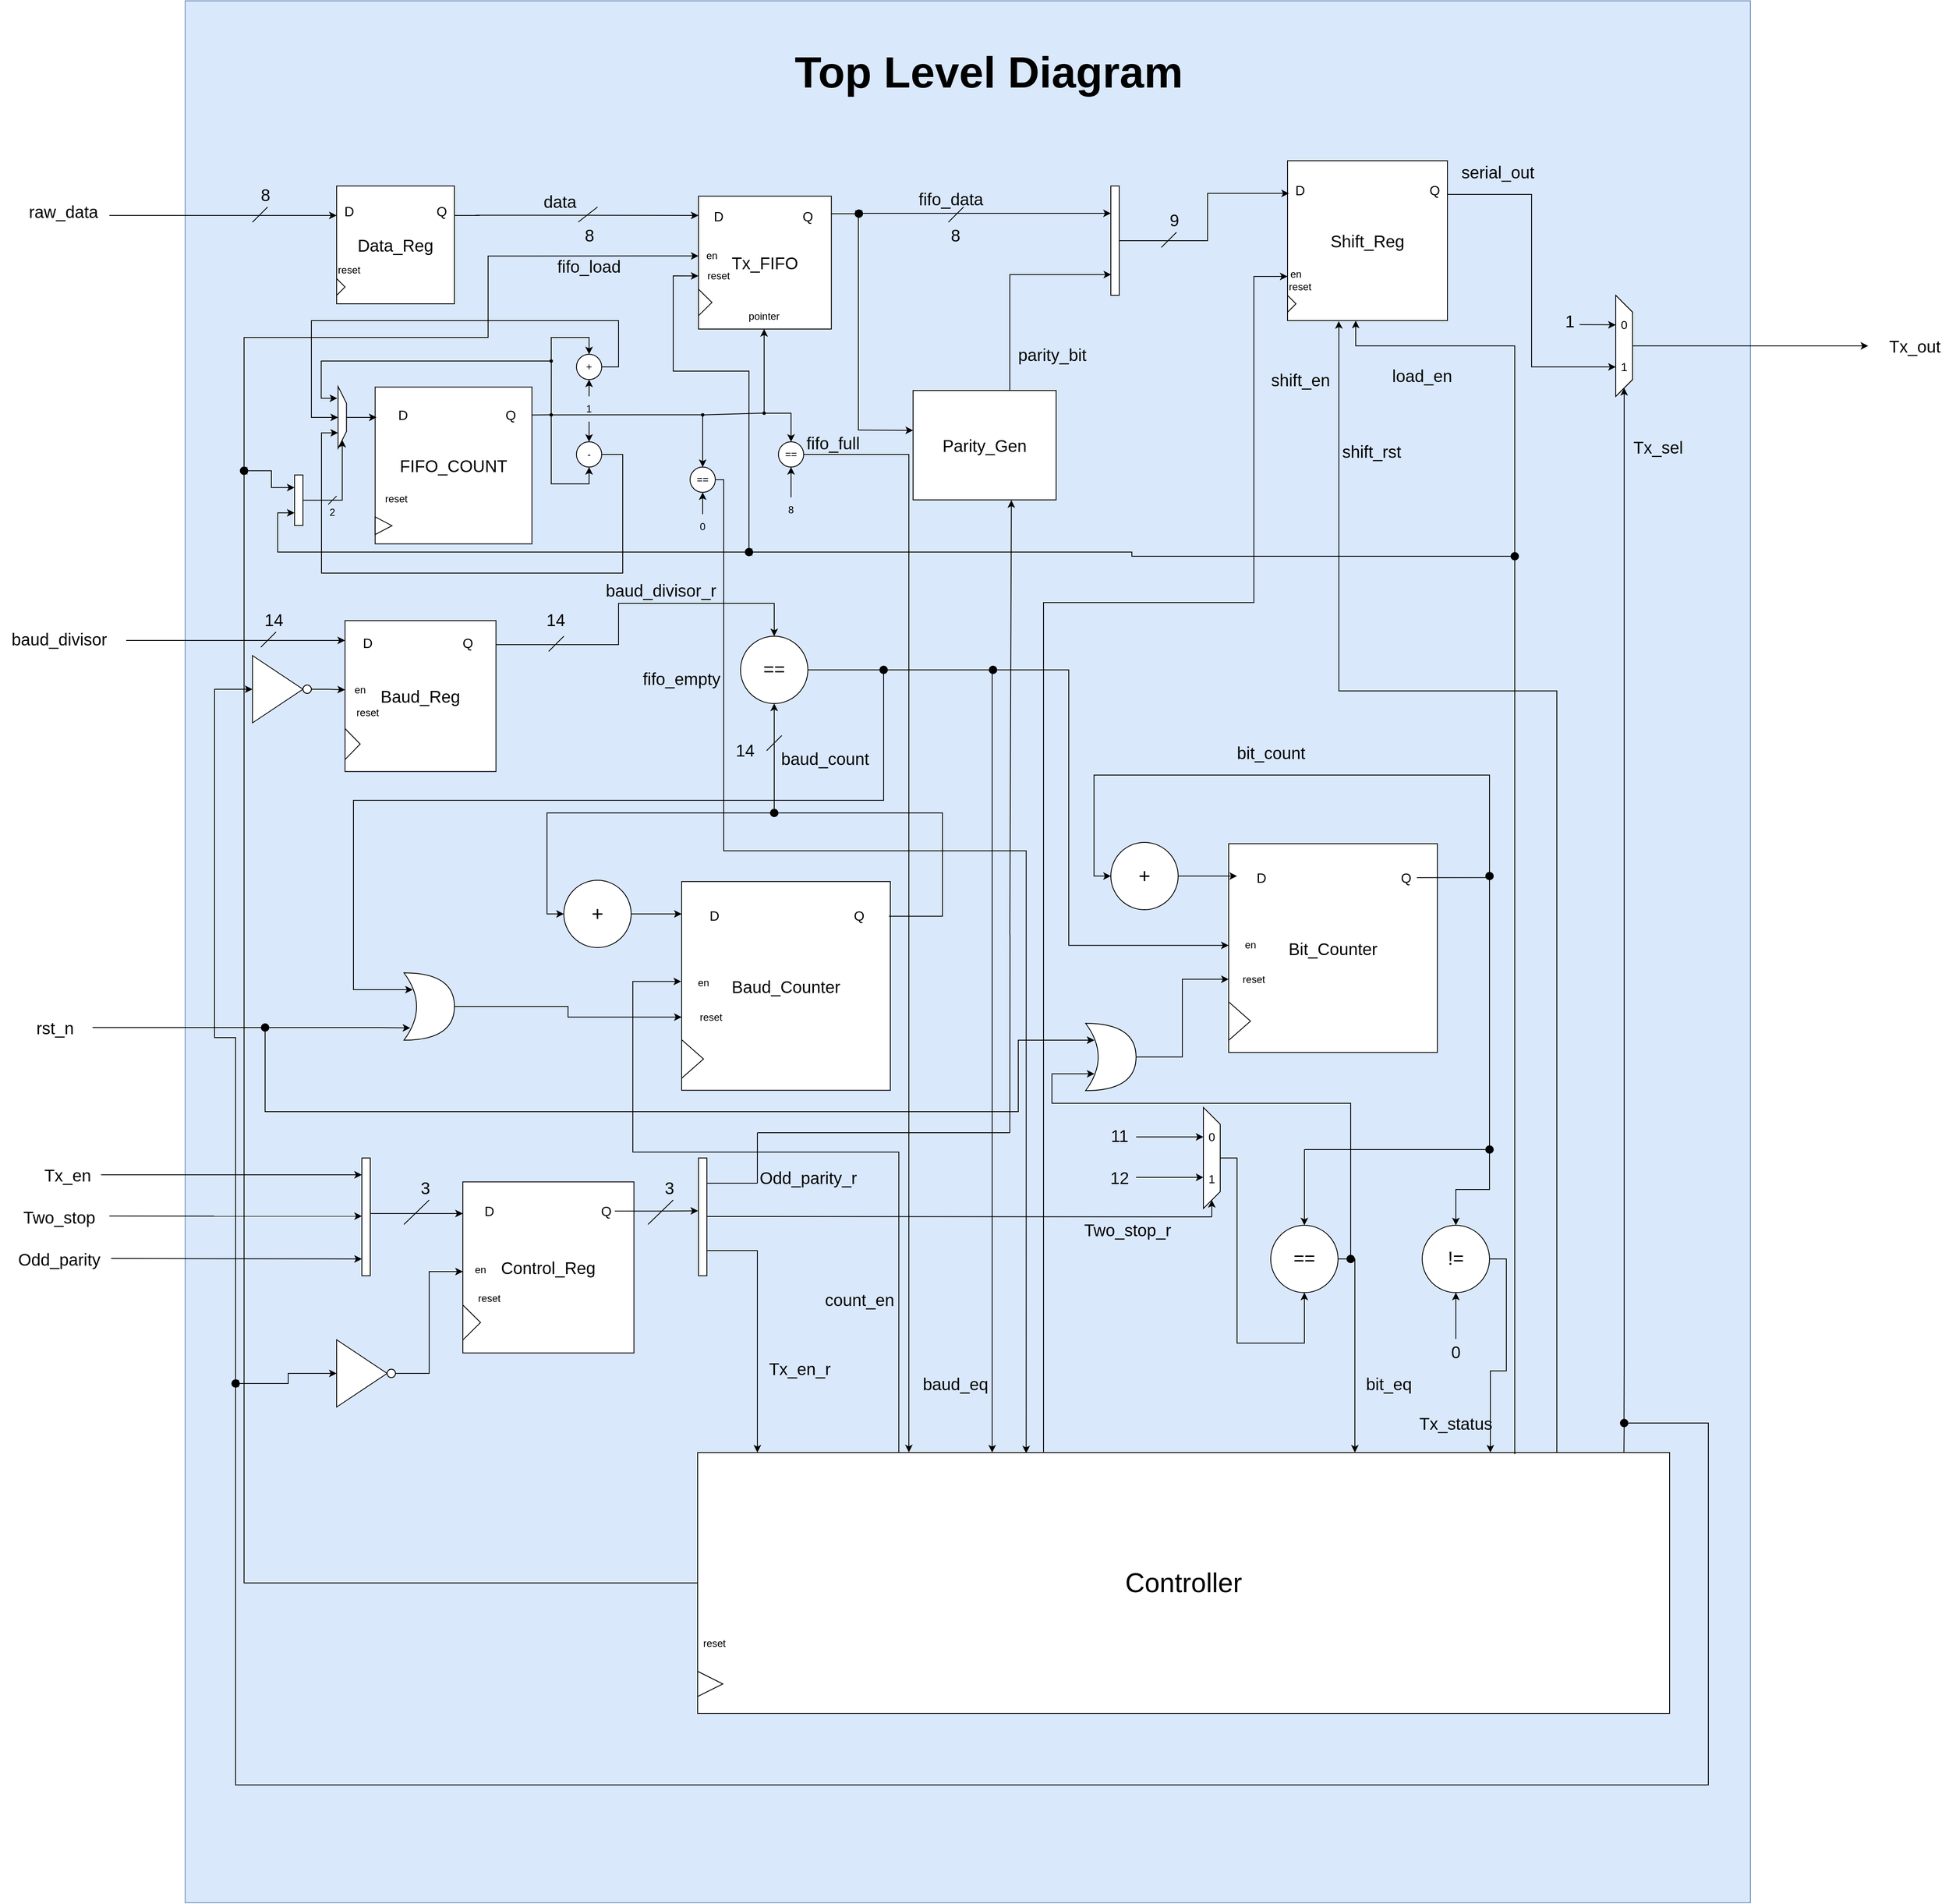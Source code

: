 <mxfile version="26.0.16" pages="4">
  <diagram id="ggZbkwtFKMa5KvpFs9o1" name="Top Level">
    <mxGraphModel dx="3500" dy="2097" grid="1" gridSize="10" guides="1" tooltips="1" connect="1" arrows="1" fold="1" page="1" pageScale="1" pageWidth="6000" pageHeight="6000" math="0" shadow="0">
      <root>
        <mxCell id="0" />
        <mxCell id="1" parent="0" />
        <mxCell id="jvAKZ0HL3v9La-zUdgxE-61" value="" style="rounded=0;whiteSpace=wrap;html=1;fillColor=#dae8fc;strokeColor=#6c8ebf;" parent="1" vertex="1">
          <mxGeometry x="1160" y="840" width="1860" height="2260" as="geometry" />
        </mxCell>
        <mxCell id="6wX9RSOuYod8_HCyn5d8-9" value="" style="group" parent="1" vertex="1" connectable="0">
          <mxGeometry x="1340" y="1105" width="140" height="95" as="geometry" />
        </mxCell>
        <mxCell id="6wX9RSOuYod8_HCyn5d8-10" value="" style="group" parent="6wX9RSOuYod8_HCyn5d8-9" vertex="1" connectable="0">
          <mxGeometry y="15" width="140" height="80" as="geometry" />
        </mxCell>
        <mxCell id="6wX9RSOuYod8_HCyn5d8-11" value="&lt;font style=&quot;font-size: 20px;&quot;&gt;Data_Reg&lt;/font&gt;" style="whiteSpace=wrap;html=1;aspect=fixed;" parent="6wX9RSOuYod8_HCyn5d8-10" vertex="1">
          <mxGeometry y="-60" width="140" height="140" as="geometry" />
        </mxCell>
        <mxCell id="6wX9RSOuYod8_HCyn5d8-12" value="" style="triangle;whiteSpace=wrap;html=1;" parent="6wX9RSOuYod8_HCyn5d8-10" vertex="1">
          <mxGeometry y="50" width="10" height="20" as="geometry" />
        </mxCell>
        <mxCell id="6wX9RSOuYod8_HCyn5d8-13" value="reset" style="text;html=1;align=center;verticalAlign=middle;whiteSpace=wrap;rounded=0;" parent="6wX9RSOuYod8_HCyn5d8-10" vertex="1">
          <mxGeometry y="30" width="30" height="20" as="geometry" />
        </mxCell>
        <mxCell id="6wX9RSOuYod8_HCyn5d8-15" value="&lt;font style=&quot;font-size: 16px;&quot;&gt;D&lt;/font&gt;" style="text;html=1;align=center;verticalAlign=middle;whiteSpace=wrap;rounded=0;" parent="6wX9RSOuYod8_HCyn5d8-10" vertex="1">
          <mxGeometry x="10" y="-35" width="10" height="10" as="geometry" />
        </mxCell>
        <mxCell id="6wX9RSOuYod8_HCyn5d8-16" value="&lt;font style=&quot;font-size: 16px;&quot;&gt;Q&lt;/font&gt;" style="text;html=1;align=center;verticalAlign=middle;whiteSpace=wrap;rounded=0;" parent="1" vertex="1">
          <mxGeometry x="1460" y="1085" width="10" height="10" as="geometry" />
        </mxCell>
        <UserObject label="&lt;font style=&quot;font-size: 20px;&quot;&gt;Parity_Gen&lt;/font&gt;" link="Parity_Gen" id="6wX9RSOuYod8_HCyn5d8-33">
          <mxCell style="rounded=0;whiteSpace=wrap;html=1;" parent="1" vertex="1">
            <mxGeometry x="2025" y="1303" width="170" height="130" as="geometry" />
          </mxCell>
        </UserObject>
        <mxCell id="6wX9RSOuYod8_HCyn5d8-35" value="" style="rounded=0;whiteSpace=wrap;html=1;" parent="1" vertex="1">
          <mxGeometry x="2260" y="1060" width="10" height="130" as="geometry" />
        </mxCell>
        <mxCell id="6wX9RSOuYod8_HCyn5d8-53" value="" style="endArrow=none;html=1;rounded=0;" parent="1" edge="1">
          <mxGeometry width="50" height="50" relative="1" as="geometry">
            <mxPoint x="1480" y="1095" as="sourcePoint" />
            <mxPoint x="1510" y="1095" as="targetPoint" />
          </mxGeometry>
        </mxCell>
        <mxCell id="6wX9RSOuYod8_HCyn5d8-55" value="" style="endArrow=classic;html=1;rounded=0;entryX=0.003;entryY=0.38;entryDx=0;entryDy=0;entryPerimeter=0;" parent="1" edge="1">
          <mxGeometry width="50" height="50" relative="1" as="geometry">
            <mxPoint x="1959.49" y="1350" as="sourcePoint" />
            <mxPoint x="2025.0" y="1350.4" as="targetPoint" />
          </mxGeometry>
        </mxCell>
        <mxCell id="6wX9RSOuYod8_HCyn5d8-57" value="" style="endArrow=classic;html=1;rounded=0;" parent="1" edge="1">
          <mxGeometry width="50" height="50" relative="1" as="geometry">
            <mxPoint x="1505" y="1094.71" as="sourcePoint" />
            <mxPoint x="1770" y="1095" as="targetPoint" />
          </mxGeometry>
        </mxCell>
        <mxCell id="6wX9RSOuYod8_HCyn5d8-58" style="edgeStyle=orthogonalEdgeStyle;rounded=0;orthogonalLoop=1;jettySize=auto;html=1;entryX=0.033;entryY=0.81;entryDx=0;entryDy=0;entryPerimeter=0;" parent="1" source="6wX9RSOuYod8_HCyn5d8-33" target="6wX9RSOuYod8_HCyn5d8-35" edge="1">
          <mxGeometry relative="1" as="geometry">
            <Array as="points">
              <mxPoint x="2140" y="1350" />
              <mxPoint x="2140" y="1165" />
            </Array>
          </mxGeometry>
        </mxCell>
        <UserObject label="" link="data:page/id,f9JpHKTll7esbQ5uf-dy" id="6wX9RSOuYod8_HCyn5d8-67">
          <mxCell style="group" parent="1" vertex="1" connectable="0">
            <mxGeometry x="2470" y="1060" width="190" height="160" as="geometry" />
          </mxCell>
        </UserObject>
        <UserObject label="" link="Shift_Reg" id="6wX9RSOuYod8_HCyn5d8-60">
          <mxCell style="group" parent="6wX9RSOuYod8_HCyn5d8-67" vertex="1" connectable="0">
            <mxGeometry y="80" width="190" height="80" as="geometry" />
          </mxCell>
        </UserObject>
        <UserObject label="&lt;font style=&quot;font-size: 20px;&quot;&gt;Shift_Reg&lt;/font&gt;" link="data:page/id,f9JpHKTll7esbQ5uf-dy" id="6wX9RSOuYod8_HCyn5d8-61">
          <mxCell style="whiteSpace=wrap;html=1;aspect=fixed;" parent="6wX9RSOuYod8_HCyn5d8-60" vertex="1">
            <mxGeometry y="-110" width="190" height="190" as="geometry" />
          </mxCell>
        </UserObject>
        <mxCell id="6wX9RSOuYod8_HCyn5d8-62" value="" style="triangle;whiteSpace=wrap;html=1;" parent="6wX9RSOuYod8_HCyn5d8-60" vertex="1">
          <mxGeometry y="50" width="10" height="20" as="geometry" />
        </mxCell>
        <mxCell id="6wX9RSOuYod8_HCyn5d8-63" value="reset" style="text;html=1;align=center;verticalAlign=middle;whiteSpace=wrap;rounded=0;" parent="6wX9RSOuYod8_HCyn5d8-60" vertex="1">
          <mxGeometry y="30" width="30" height="20" as="geometry" />
        </mxCell>
        <mxCell id="6wX9RSOuYod8_HCyn5d8-64" value="en" style="text;html=1;align=center;verticalAlign=middle;whiteSpace=wrap;rounded=0;" parent="6wX9RSOuYod8_HCyn5d8-60" vertex="1">
          <mxGeometry y="20" width="20" height="10" as="geometry" />
        </mxCell>
        <mxCell id="6wX9RSOuYod8_HCyn5d8-66" value="&lt;font style=&quot;font-size: 16px;&quot;&gt;Q&lt;/font&gt;" style="text;html=1;align=center;verticalAlign=middle;whiteSpace=wrap;rounded=0;" parent="6wX9RSOuYod8_HCyn5d8-60" vertex="1">
          <mxGeometry x="170" y="-80" width="10" height="10" as="geometry" />
        </mxCell>
        <mxCell id="6wX9RSOuYod8_HCyn5d8-65" value="&lt;font style=&quot;font-size: 16px;&quot;&gt;D&lt;/font&gt;" style="text;html=1;align=center;verticalAlign=middle;whiteSpace=wrap;rounded=0;" parent="6wX9RSOuYod8_HCyn5d8-67" vertex="1">
          <mxGeometry x="10" width="10" height="10" as="geometry" />
        </mxCell>
        <mxCell id="6wX9RSOuYod8_HCyn5d8-68" style="edgeStyle=orthogonalEdgeStyle;rounded=0;orthogonalLoop=1;jettySize=auto;html=1;entryX=-0.833;entryY=0.878;entryDx=0;entryDy=0;entryPerimeter=0;" parent="1" source="6wX9RSOuYod8_HCyn5d8-35" target="6wX9RSOuYod8_HCyn5d8-65" edge="1">
          <mxGeometry relative="1" as="geometry" />
        </mxCell>
        <mxCell id="6wX9RSOuYod8_HCyn5d8-77" value="" style="group" parent="1" vertex="1" connectable="0">
          <mxGeometry x="2860" y="1190" width="20" height="120" as="geometry" />
        </mxCell>
        <mxCell id="6wX9RSOuYod8_HCyn5d8-78" value="" style="shape=trapezoid;perimeter=trapezoidPerimeter;whiteSpace=wrap;html=1;fixedSize=1;direction=south;" parent="6wX9RSOuYod8_HCyn5d8-77" vertex="1">
          <mxGeometry width="20" height="120" as="geometry" />
        </mxCell>
        <mxCell id="6wX9RSOuYod8_HCyn5d8-79" value="0" style="text;html=1;align=center;verticalAlign=middle;whiteSpace=wrap;rounded=0;" parent="6wX9RSOuYod8_HCyn5d8-77" vertex="1">
          <mxGeometry y="20" width="20" height="30" as="geometry" />
        </mxCell>
        <mxCell id="6wX9RSOuYod8_HCyn5d8-80" value="1" style="text;html=1;align=center;verticalAlign=middle;whiteSpace=wrap;rounded=0;" parent="6wX9RSOuYod8_HCyn5d8-77" vertex="1">
          <mxGeometry y="70" width="20" height="30" as="geometry" />
        </mxCell>
        <mxCell id="6wX9RSOuYod8_HCyn5d8-81" value="" style="group" parent="1" vertex="1" connectable="0">
          <mxGeometry x="2860" y="1190" width="20" height="120" as="geometry" />
        </mxCell>
        <mxCell id="6wX9RSOuYod8_HCyn5d8-88" style="edgeStyle=orthogonalEdgeStyle;rounded=0;orthogonalLoop=1;jettySize=auto;html=1;" parent="6wX9RSOuYod8_HCyn5d8-81" source="6wX9RSOuYod8_HCyn5d8-82" edge="1">
          <mxGeometry relative="1" as="geometry">
            <mxPoint x="300" y="60" as="targetPoint" />
          </mxGeometry>
        </mxCell>
        <mxCell id="6wX9RSOuYod8_HCyn5d8-82" value="" style="shape=trapezoid;perimeter=trapezoidPerimeter;whiteSpace=wrap;html=1;fixedSize=1;direction=south;" parent="6wX9RSOuYod8_HCyn5d8-81" vertex="1">
          <mxGeometry width="20" height="120" as="geometry" />
        </mxCell>
        <mxCell id="6wX9RSOuYod8_HCyn5d8-83" value="&lt;font style=&quot;font-size: 14px;&quot;&gt;0&lt;/font&gt;" style="text;html=1;align=center;verticalAlign=middle;whiteSpace=wrap;rounded=0;" parent="6wX9RSOuYod8_HCyn5d8-81" vertex="1">
          <mxGeometry y="20" width="20" height="30" as="geometry" />
        </mxCell>
        <mxCell id="6wX9RSOuYod8_HCyn5d8-84" value="&lt;font style=&quot;font-size: 14px;&quot;&gt;1&lt;/font&gt;" style="text;html=1;align=center;verticalAlign=middle;whiteSpace=wrap;rounded=0;" parent="6wX9RSOuYod8_HCyn5d8-81" vertex="1">
          <mxGeometry y="70" width="20" height="30" as="geometry" />
        </mxCell>
        <mxCell id="6wX9RSOuYod8_HCyn5d8-85" style="edgeStyle=orthogonalEdgeStyle;rounded=0;orthogonalLoop=1;jettySize=auto;html=1;entryX=0;entryY=0.5;entryDx=0;entryDy=0;" parent="1" source="6wX9RSOuYod8_HCyn5d8-61" target="6wX9RSOuYod8_HCyn5d8-84" edge="1">
          <mxGeometry relative="1" as="geometry">
            <Array as="points">
              <mxPoint x="2760" y="1070" />
              <mxPoint x="2760" y="1275" />
            </Array>
          </mxGeometry>
        </mxCell>
        <mxCell id="6wX9RSOuYod8_HCyn5d8-86" value="&lt;font style=&quot;font-size: 20px;&quot;&gt;1&lt;/font&gt;" style="text;html=1;align=center;verticalAlign=middle;resizable=0;points=[];autosize=1;strokeColor=none;fillColor=none;" parent="1" vertex="1">
          <mxGeometry x="2790" y="1200" width="30" height="40" as="geometry" />
        </mxCell>
        <mxCell id="6wX9RSOuYod8_HCyn5d8-87" value="" style="endArrow=classic;html=1;rounded=0;entryX=0;entryY=0.5;entryDx=0;entryDy=0;exitX=0.902;exitY=0.62;exitDx=0;exitDy=0;exitPerimeter=0;" parent="1" source="6wX9RSOuYod8_HCyn5d8-86" target="6wX9RSOuYod8_HCyn5d8-83" edge="1">
          <mxGeometry width="50" height="50" relative="1" as="geometry">
            <mxPoint x="2810" y="1224" as="sourcePoint" />
            <mxPoint x="2860" y="1170" as="targetPoint" />
          </mxGeometry>
        </mxCell>
        <mxCell id="6wX9RSOuYod8_HCyn5d8-89" value="&lt;font style=&quot;font-size: 20px;&quot;&gt;data&lt;/font&gt;" style="text;html=1;align=center;verticalAlign=middle;resizable=0;points=[];autosize=1;strokeColor=none;fillColor=none;" parent="1" vertex="1">
          <mxGeometry x="1575" y="1058" width="60" height="40" as="geometry" />
        </mxCell>
        <mxCell id="6wX9RSOuYod8_HCyn5d8-90" value="" style="endArrow=none;html=1;rounded=0;exitX=0.869;exitY=1.122;exitDx=0;exitDy=0;exitPerimeter=0;" parent="1" source="6wX9RSOuYod8_HCyn5d8-89" edge="1">
          <mxGeometry width="50" height="50" relative="1" as="geometry">
            <mxPoint x="1630" y="1105" as="sourcePoint" />
            <mxPoint x="1650" y="1085" as="targetPoint" />
          </mxGeometry>
        </mxCell>
        <mxCell id="6wX9RSOuYod8_HCyn5d8-91" value="&lt;font style=&quot;font-size: 20px;&quot;&gt;8&lt;/font&gt;" style="text;html=1;align=center;verticalAlign=middle;resizable=0;points=[];autosize=1;strokeColor=none;fillColor=none;" parent="1" vertex="1">
          <mxGeometry x="1625" y="1098" width="30" height="40" as="geometry" />
        </mxCell>
        <mxCell id="_ncBwZEa-9cTrV1o3mGe-1" value="" style="endArrow=none;html=1;rounded=0;exitX=0.869;exitY=1.122;exitDx=0;exitDy=0;exitPerimeter=0;" parent="1" edge="1">
          <mxGeometry width="50" height="50" relative="1" as="geometry">
            <mxPoint x="2320" y="1133" as="sourcePoint" />
            <mxPoint x="2338" y="1115" as="targetPoint" />
          </mxGeometry>
        </mxCell>
        <mxCell id="_ncBwZEa-9cTrV1o3mGe-2" value="&lt;font style=&quot;font-size: 20px;&quot;&gt;9&lt;/font&gt;" style="text;html=1;align=center;verticalAlign=middle;resizable=0;points=[];autosize=1;strokeColor=none;fillColor=none;" parent="1" vertex="1">
          <mxGeometry x="2320" y="1080" width="30" height="40" as="geometry" />
        </mxCell>
        <mxCell id="_ncBwZEa-9cTrV1o3mGe-3" value="" style="endArrow=classic;html=1;rounded=0;entryX=0;entryY=0.25;entryDx=0;entryDy=0;exitX=1;exitY=0.625;exitDx=0;exitDy=0;exitPerimeter=0;" parent="1" source="_ncBwZEa-9cTrV1o3mGe-4" target="6wX9RSOuYod8_HCyn5d8-11" edge="1">
          <mxGeometry width="50" height="50" relative="1" as="geometry">
            <mxPoint x="1080" y="1095" as="sourcePoint" />
            <mxPoint x="1260" y="1088" as="targetPoint" />
          </mxGeometry>
        </mxCell>
        <mxCell id="_ncBwZEa-9cTrV1o3mGe-4" value="&lt;font style=&quot;font-size: 20px;&quot;&gt;raw_data&lt;/font&gt;" style="text;html=1;align=center;verticalAlign=middle;resizable=0;points=[];autosize=1;strokeColor=none;fillColor=none;" parent="1" vertex="1">
          <mxGeometry x="960" y="1070" width="110" height="40" as="geometry" />
        </mxCell>
        <mxCell id="_ncBwZEa-9cTrV1o3mGe-5" value="" style="endArrow=none;html=1;rounded=0;exitX=0.869;exitY=1.122;exitDx=0;exitDy=0;exitPerimeter=0;" parent="1" edge="1">
          <mxGeometry width="50" height="50" relative="1" as="geometry">
            <mxPoint x="1240" y="1103" as="sourcePoint" />
            <mxPoint x="1258" y="1085" as="targetPoint" />
          </mxGeometry>
        </mxCell>
        <mxCell id="_ncBwZEa-9cTrV1o3mGe-6" value="&lt;font style=&quot;font-size: 20px;&quot;&gt;8&lt;/font&gt;" style="text;html=1;align=center;verticalAlign=middle;resizable=0;points=[];autosize=1;strokeColor=none;fillColor=none;" parent="1" vertex="1">
          <mxGeometry x="1240" y="1050" width="30" height="40" as="geometry" />
        </mxCell>
        <mxCell id="_ncBwZEa-9cTrV1o3mGe-7" value="" style="group" parent="1" vertex="1" connectable="0">
          <mxGeometry x="1350" y="1585" width="180" height="175" as="geometry" />
        </mxCell>
        <mxCell id="_ncBwZEa-9cTrV1o3mGe-8" value="" style="group" parent="_ncBwZEa-9cTrV1o3mGe-7" vertex="1" connectable="0">
          <mxGeometry y="27.632" width="180" height="147.368" as="geometry" />
        </mxCell>
        <mxCell id="_ncBwZEa-9cTrV1o3mGe-9" value="&lt;font style=&quot;font-size: 20px;&quot;&gt;Baud_Reg&lt;/font&gt;" style="whiteSpace=wrap;html=1;aspect=fixed;" parent="_ncBwZEa-9cTrV1o3mGe-8" vertex="1">
          <mxGeometry y="-36.207" width="179.364" height="179.364" as="geometry" />
        </mxCell>
        <mxCell id="_ncBwZEa-9cTrV1o3mGe-10" value="" style="triangle;whiteSpace=wrap;html=1;" parent="_ncBwZEa-9cTrV1o3mGe-8" vertex="1">
          <mxGeometry y="92.105" width="18" height="36.842" as="geometry" />
        </mxCell>
        <mxCell id="_ncBwZEa-9cTrV1o3mGe-11" value="reset" style="text;html=1;align=center;verticalAlign=middle;whiteSpace=wrap;rounded=0;" parent="_ncBwZEa-9cTrV1o3mGe-8" vertex="1">
          <mxGeometry y="55.263" width="54" height="36.842" as="geometry" />
        </mxCell>
        <mxCell id="_ncBwZEa-9cTrV1o3mGe-12" value="en" style="text;html=1;align=center;verticalAlign=middle;whiteSpace=wrap;rounded=0;" parent="_ncBwZEa-9cTrV1o3mGe-8" vertex="1">
          <mxGeometry y="36.842" width="36" height="18.421" as="geometry" />
        </mxCell>
        <mxCell id="_ncBwZEa-9cTrV1o3mGe-13" value="&lt;font style=&quot;font-size: 16px;&quot;&gt;D&lt;/font&gt;" style="text;html=1;align=center;verticalAlign=middle;whiteSpace=wrap;rounded=0;" parent="_ncBwZEa-9cTrV1o3mGe-8" vertex="1">
          <mxGeometry x="18" y="-18.421" width="18" height="18.421" as="geometry" />
        </mxCell>
        <mxCell id="_ncBwZEa-9cTrV1o3mGe-14" value="&lt;font style=&quot;font-size: 16px;&quot;&gt;Q&lt;/font&gt;" style="text;html=1;align=center;verticalAlign=middle;whiteSpace=wrap;rounded=0;" parent="_ncBwZEa-9cTrV1o3mGe-7" vertex="1">
          <mxGeometry x="136.8" width="18" height="36.842" as="geometry" />
        </mxCell>
        <mxCell id="_ncBwZEa-9cTrV1o3mGe-15" value="&lt;font style=&quot;font-size: 20px;&quot;&gt;parity_bit&lt;/font&gt;" style="text;html=1;align=center;verticalAlign=middle;resizable=0;points=[];autosize=1;strokeColor=none;fillColor=none;" parent="1" vertex="1">
          <mxGeometry x="2140" y="1240" width="100" height="40" as="geometry" />
        </mxCell>
        <mxCell id="_ncBwZEa-9cTrV1o3mGe-17" value="" style="endArrow=classic;html=1;rounded=0;entryX=0;entryY=0.25;entryDx=0;entryDy=0;" parent="1" edge="1">
          <mxGeometry width="50" height="50" relative="1" as="geometry">
            <mxPoint x="1090" y="1600" as="sourcePoint" />
            <mxPoint x="1350" y="1600" as="targetPoint" />
          </mxGeometry>
        </mxCell>
        <mxCell id="_ncBwZEa-9cTrV1o3mGe-18" value="" style="endArrow=none;html=1;rounded=0;exitX=0.869;exitY=1.122;exitDx=0;exitDy=0;exitPerimeter=0;" parent="1" edge="1">
          <mxGeometry width="50" height="50" relative="1" as="geometry">
            <mxPoint x="1250" y="1608" as="sourcePoint" />
            <mxPoint x="1268" y="1590" as="targetPoint" />
          </mxGeometry>
        </mxCell>
        <mxCell id="_ncBwZEa-9cTrV1o3mGe-19" value="&lt;span style=&quot;font-size: 20px;&quot;&gt;14&lt;/span&gt;" style="text;html=1;align=center;verticalAlign=middle;resizable=0;points=[];autosize=1;strokeColor=none;fillColor=none;" parent="1" vertex="1">
          <mxGeometry x="1240" y="1555" width="50" height="40" as="geometry" />
        </mxCell>
        <mxCell id="_ncBwZEa-9cTrV1o3mGe-20" value="&lt;font style=&quot;font-size: 20px;&quot;&gt;baud_divisor&lt;/font&gt;" style="text;html=1;align=center;verticalAlign=middle;resizable=0;points=[];autosize=1;strokeColor=none;fillColor=none;" parent="1" vertex="1">
          <mxGeometry x="940" y="1578" width="140" height="40" as="geometry" />
        </mxCell>
        <mxCell id="_ncBwZEa-9cTrV1o3mGe-32" value="" style="group" parent="1" vertex="1" connectable="0">
          <mxGeometry x="1590" y="1805" width="470" height="350" as="geometry" />
        </mxCell>
        <mxCell id="_ncBwZEa-9cTrV1o3mGe-21" value="" style="group" parent="_ncBwZEa-9cTrV1o3mGe-32" vertex="1" connectable="0">
          <mxGeometry x="160" y="95" width="260" height="255" as="geometry" />
        </mxCell>
        <mxCell id="_ncBwZEa-9cTrV1o3mGe-22" value="" style="group" parent="_ncBwZEa-9cTrV1o3mGe-21" vertex="1" connectable="0">
          <mxGeometry y="40.263" width="260" height="214.737" as="geometry" />
        </mxCell>
        <mxCell id="_ncBwZEa-9cTrV1o3mGe-23" value="&lt;font style=&quot;font-size: 20px;&quot;&gt;Baud_Counter&lt;/font&gt;" style="whiteSpace=wrap;html=1;aspect=fixed;" parent="_ncBwZEa-9cTrV1o3mGe-22" vertex="1">
          <mxGeometry y="-53.684" width="248.026" height="248.026" as="geometry" />
        </mxCell>
        <mxCell id="_ncBwZEa-9cTrV1o3mGe-24" value="" style="triangle;whiteSpace=wrap;html=1;" parent="_ncBwZEa-9cTrV1o3mGe-22" vertex="1">
          <mxGeometry y="134.21" width="26" height="45.79" as="geometry" />
        </mxCell>
        <mxCell id="_ncBwZEa-9cTrV1o3mGe-25" value="reset" style="text;html=1;align=center;verticalAlign=middle;whiteSpace=wrap;rounded=0;" parent="_ncBwZEa-9cTrV1o3mGe-22" vertex="1">
          <mxGeometry y="80.53" width="70" height="53.68" as="geometry" />
        </mxCell>
        <mxCell id="_ncBwZEa-9cTrV1o3mGe-26" value="en" style="text;html=1;align=center;verticalAlign=middle;whiteSpace=wrap;rounded=0;" parent="_ncBwZEa-9cTrV1o3mGe-22" vertex="1">
          <mxGeometry y="53.684" width="52" height="26.842" as="geometry" />
        </mxCell>
        <mxCell id="_ncBwZEa-9cTrV1o3mGe-27" value="&lt;font style=&quot;font-size: 16px;&quot;&gt;D&lt;/font&gt;" style="text;html=1;align=center;verticalAlign=middle;whiteSpace=wrap;rounded=0;" parent="_ncBwZEa-9cTrV1o3mGe-22" vertex="1">
          <mxGeometry x="26" y="-26.842" width="26" height="26.842" as="geometry" />
        </mxCell>
        <mxCell id="_ncBwZEa-9cTrV1o3mGe-28" value="&lt;font style=&quot;font-size: 16px;&quot;&gt;Q&lt;/font&gt;" style="text;html=1;align=center;verticalAlign=middle;whiteSpace=wrap;rounded=0;" parent="_ncBwZEa-9cTrV1o3mGe-21" vertex="1">
          <mxGeometry x="197.6" width="26" height="53.684" as="geometry" />
        </mxCell>
        <mxCell id="_ncBwZEa-9cTrV1o3mGe-29" value="&lt;font style=&quot;font-size: 24px;&quot;&gt;+&lt;/font&gt;" style="ellipse;whiteSpace=wrap;html=1;aspect=fixed;" parent="_ncBwZEa-9cTrV1o3mGe-32" vertex="1">
          <mxGeometry x="20" y="80" width="80" height="80" as="geometry" />
        </mxCell>
        <mxCell id="_ncBwZEa-9cTrV1o3mGe-30" style="edgeStyle=orthogonalEdgeStyle;rounded=0;orthogonalLoop=1;jettySize=auto;html=1;" parent="_ncBwZEa-9cTrV1o3mGe-32" source="_ncBwZEa-9cTrV1o3mGe-29" edge="1">
          <mxGeometry relative="1" as="geometry">
            <mxPoint x="160" y="120" as="targetPoint" />
          </mxGeometry>
        </mxCell>
        <mxCell id="_ncBwZEa-9cTrV1o3mGe-31" style="edgeStyle=orthogonalEdgeStyle;rounded=0;orthogonalLoop=1;jettySize=auto;html=1;entryX=0;entryY=0.5;entryDx=0;entryDy=0;exitX=0.993;exitY=0.166;exitDx=0;exitDy=0;exitPerimeter=0;" parent="_ncBwZEa-9cTrV1o3mGe-32" source="_ncBwZEa-9cTrV1o3mGe-23" target="_ncBwZEa-9cTrV1o3mGe-29" edge="1">
          <mxGeometry relative="1" as="geometry">
            <Array as="points">
              <mxPoint x="470" y="123" />
              <mxPoint x="470" />
              <mxPoint />
              <mxPoint y="120" />
            </Array>
            <mxPoint x="410" y="122" as="sourcePoint" />
          </mxGeometry>
        </mxCell>
        <mxCell id="_ncBwZEa-9cTrV1o3mGe-52" style="edgeStyle=orthogonalEdgeStyle;rounded=0;orthogonalLoop=1;jettySize=auto;html=1;" parent="1" source="_ncBwZEa-9cTrV1o3mGe-33" target="_ncBwZEa-9cTrV1o3mGe-39" edge="1">
          <mxGeometry relative="1" as="geometry">
            <mxPoint x="2120" y="2345" as="targetPoint" />
            <Array as="points">
              <mxPoint x="2119" y="1635" />
            </Array>
          </mxGeometry>
        </mxCell>
        <mxCell id="_ncBwZEa-9cTrV1o3mGe-33" value="&lt;font style=&quot;font-size: 22px;&quot;&gt;==&lt;/font&gt;" style="ellipse;whiteSpace=wrap;html=1;aspect=fixed;" parent="1" vertex="1">
          <mxGeometry x="1820" y="1595" width="80" height="80" as="geometry" />
        </mxCell>
        <mxCell id="_ncBwZEa-9cTrV1o3mGe-34" style="edgeStyle=orthogonalEdgeStyle;rounded=0;orthogonalLoop=1;jettySize=auto;html=1;entryX=0.5;entryY=0;entryDx=0;entryDy=0;" parent="1" source="_ncBwZEa-9cTrV1o3mGe-9" target="_ncBwZEa-9cTrV1o3mGe-33" edge="1">
          <mxGeometry relative="1" as="geometry">
            <Array as="points">
              <mxPoint x="1675" y="1605" />
              <mxPoint x="1675" y="1556" />
              <mxPoint x="1860" y="1556" />
            </Array>
          </mxGeometry>
        </mxCell>
        <mxCell id="_ncBwZEa-9cTrV1o3mGe-35" value="" style="endArrow=classic;html=1;rounded=0;entryX=0.5;entryY=1;entryDx=0;entryDy=0;" parent="1" source="_ncBwZEa-9cTrV1o3mGe-38" target="_ncBwZEa-9cTrV1o3mGe-33" edge="1">
          <mxGeometry width="50" height="50" relative="1" as="geometry">
            <mxPoint x="1860" y="1805" as="sourcePoint" />
            <mxPoint x="1940" y="1715" as="targetPoint" />
          </mxGeometry>
        </mxCell>
        <mxCell id="_ncBwZEa-9cTrV1o3mGe-38" value="" style="shape=ellipse;fillColor=#000000;strokeColor=none;html=1;sketch=0;" parent="1" vertex="1">
          <mxGeometry x="1855" y="1800" width="10" height="10" as="geometry" />
        </mxCell>
        <mxCell id="_ncBwZEa-9cTrV1o3mGe-51" value="" style="group" parent="1" vertex="1" connectable="0">
          <mxGeometry x="1750" y="2565" width="1174" height="310" as="geometry" />
        </mxCell>
        <mxCell id="_ncBwZEa-9cTrV1o3mGe-39" value="&lt;font style=&quot;font-size: 32px;&quot;&gt;Controller&lt;/font&gt;" style="rounded=0;whiteSpace=wrap;html=1;" parent="_ncBwZEa-9cTrV1o3mGe-51" vertex="1">
          <mxGeometry x="19" width="1155" height="310" as="geometry" />
        </mxCell>
        <mxCell id="_ncBwZEa-9cTrV1o3mGe-48" value="" style="triangle;whiteSpace=wrap;html=1;" parent="_ncBwZEa-9cTrV1o3mGe-51" vertex="1">
          <mxGeometry x="19" y="260" width="30" height="30" as="geometry" />
        </mxCell>
        <mxCell id="_ncBwZEa-9cTrV1o3mGe-50" value="reset" style="text;html=1;align=center;verticalAlign=middle;whiteSpace=wrap;rounded=0;" parent="_ncBwZEa-9cTrV1o3mGe-51" vertex="1">
          <mxGeometry y="200" width="78" height="53.684" as="geometry" />
        </mxCell>
        <mxCell id="_ncBwZEa-9cTrV1o3mGe-53" style="edgeStyle=orthogonalEdgeStyle;rounded=0;orthogonalLoop=1;jettySize=auto;html=1;entryX=0;entryY=0.75;entryDx=0;entryDy=0;" parent="1" source="_ncBwZEa-9cTrV1o3mGe-39" target="6wX9RSOuYod8_HCyn5d8-64" edge="1">
          <mxGeometry relative="1" as="geometry">
            <Array as="points">
              <mxPoint x="2180" y="1555" />
              <mxPoint x="2430" y="1555" />
              <mxPoint x="2430" y="1168" />
            </Array>
          </mxGeometry>
        </mxCell>
        <mxCell id="_ncBwZEa-9cTrV1o3mGe-54" value="" style="group" parent="1" vertex="1" connectable="0">
          <mxGeometry x="1490" y="2255" width="210" height="220" as="geometry" />
        </mxCell>
        <mxCell id="_ncBwZEa-9cTrV1o3mGe-55" value="" style="group" parent="_ncBwZEa-9cTrV1o3mGe-54" vertex="1" connectable="0">
          <mxGeometry y="34.737" width="210" height="185.263" as="geometry" />
        </mxCell>
        <mxCell id="_ncBwZEa-9cTrV1o3mGe-56" value="&lt;font style=&quot;font-size: 20px;&quot;&gt;Control_Reg&lt;/font&gt;" style="whiteSpace=wrap;html=1;aspect=fixed;" parent="_ncBwZEa-9cTrV1o3mGe-55" vertex="1">
          <mxGeometry y="-46.316" width="203.31" height="203.31" as="geometry" />
        </mxCell>
        <mxCell id="_ncBwZEa-9cTrV1o3mGe-57" value="" style="triangle;whiteSpace=wrap;html=1;" parent="_ncBwZEa-9cTrV1o3mGe-55" vertex="1">
          <mxGeometry y="100" width="21" height="41.58" as="geometry" />
        </mxCell>
        <mxCell id="_ncBwZEa-9cTrV1o3mGe-58" value="reset" style="text;html=1;align=center;verticalAlign=middle;whiteSpace=wrap;rounded=0;" parent="_ncBwZEa-9cTrV1o3mGe-55" vertex="1">
          <mxGeometry y="69.474" width="63.0" height="46.316" as="geometry" />
        </mxCell>
        <mxCell id="_ncBwZEa-9cTrV1o3mGe-59" value="en" style="text;html=1;align=center;verticalAlign=middle;whiteSpace=wrap;rounded=0;" parent="_ncBwZEa-9cTrV1o3mGe-55" vertex="1">
          <mxGeometry y="46.316" width="42" height="23.158" as="geometry" />
        </mxCell>
        <mxCell id="_ncBwZEa-9cTrV1o3mGe-60" value="&lt;font style=&quot;font-size: 16px;&quot;&gt;D&lt;/font&gt;" style="text;html=1;align=center;verticalAlign=middle;whiteSpace=wrap;rounded=0;" parent="_ncBwZEa-9cTrV1o3mGe-55" vertex="1">
          <mxGeometry x="21" y="-23.158" width="21" height="23.158" as="geometry" />
        </mxCell>
        <mxCell id="_ncBwZEa-9cTrV1o3mGe-61" value="&lt;font style=&quot;font-size: 16px;&quot;&gt;Q&lt;/font&gt;" style="text;html=1;align=center;verticalAlign=middle;whiteSpace=wrap;rounded=0;" parent="_ncBwZEa-9cTrV1o3mGe-54" vertex="1">
          <mxGeometry x="159.6" width="21" height="46.316" as="geometry" />
        </mxCell>
        <mxCell id="_ncBwZEa-9cTrV1o3mGe-62" value="" style="rounded=0;whiteSpace=wrap;html=1;" parent="1" vertex="1">
          <mxGeometry x="1370" y="2215" width="10" height="140" as="geometry" />
        </mxCell>
        <mxCell id="_ncBwZEa-9cTrV1o3mGe-63" value="" style="endArrow=classic;html=1;rounded=0;entryX=0;entryY=0.143;entryDx=0;entryDy=0;entryPerimeter=0;" parent="1" source="_ncBwZEa-9cTrV1o3mGe-69" target="_ncBwZEa-9cTrV1o3mGe-62" edge="1">
          <mxGeometry width="50" height="50" relative="1" as="geometry">
            <mxPoint x="1180" y="2235" as="sourcePoint" />
            <mxPoint x="1280" y="2235" as="targetPoint" />
          </mxGeometry>
        </mxCell>
        <mxCell id="_ncBwZEa-9cTrV1o3mGe-64" value="" style="endArrow=classic;html=1;rounded=0;entryX=0;entryY=0.143;entryDx=0;entryDy=0;entryPerimeter=0;exitX=1.045;exitY=0.475;exitDx=0;exitDy=0;exitPerimeter=0;" parent="1" source="_ncBwZEa-9cTrV1o3mGe-71" edge="1">
          <mxGeometry width="50" height="50" relative="1" as="geometry">
            <mxPoint x="1180" y="2284.17" as="sourcePoint" />
            <mxPoint x="1370" y="2284.17" as="targetPoint" />
          </mxGeometry>
        </mxCell>
        <mxCell id="_ncBwZEa-9cTrV1o3mGe-65" value="" style="endArrow=classic;html=1;rounded=0;entryX=0;entryY=0.143;entryDx=0;entryDy=0;entryPerimeter=0;exitX=1.017;exitY=0.488;exitDx=0;exitDy=0;exitPerimeter=0;" parent="1" source="_ncBwZEa-9cTrV1o3mGe-72" edge="1">
          <mxGeometry width="50" height="50" relative="1" as="geometry">
            <mxPoint x="1180" y="2335" as="sourcePoint" />
            <mxPoint x="1370" y="2335" as="targetPoint" />
          </mxGeometry>
        </mxCell>
        <mxCell id="_ncBwZEa-9cTrV1o3mGe-66" style="edgeStyle=orthogonalEdgeStyle;rounded=0;orthogonalLoop=1;jettySize=auto;html=1;" parent="1" source="_ncBwZEa-9cTrV1o3mGe-62" edge="1">
          <mxGeometry relative="1" as="geometry">
            <Array as="points">
              <mxPoint x="1435" y="2281" />
            </Array>
            <mxPoint x="1490" y="2281" as="targetPoint" />
          </mxGeometry>
        </mxCell>
        <mxCell id="_ncBwZEa-9cTrV1o3mGe-67" value="" style="endArrow=none;html=1;rounded=0;exitX=0.869;exitY=1.122;exitDx=0;exitDy=0;exitPerimeter=0;" parent="1" edge="1">
          <mxGeometry width="50" height="50" relative="1" as="geometry">
            <mxPoint x="1420" y="2294" as="sourcePoint" />
            <mxPoint x="1450" y="2265" as="targetPoint" />
          </mxGeometry>
        </mxCell>
        <mxCell id="_ncBwZEa-9cTrV1o3mGe-68" value="&lt;font style=&quot;font-size: 20px;&quot;&gt;3&lt;/font&gt;" style="text;html=1;align=center;verticalAlign=middle;resizable=0;points=[];autosize=1;strokeColor=none;fillColor=none;" parent="1" vertex="1">
          <mxGeometry x="1430" y="2230" width="30" height="40" as="geometry" />
        </mxCell>
        <mxCell id="_ncBwZEa-9cTrV1o3mGe-69" value="&lt;font style=&quot;font-size: 20px;&quot;&gt;Tx_en&lt;/font&gt;" style="text;html=1;align=center;verticalAlign=middle;resizable=0;points=[];autosize=1;strokeColor=none;fillColor=none;" parent="1" vertex="1">
          <mxGeometry x="980" y="2215" width="80" height="40" as="geometry" />
        </mxCell>
        <mxCell id="_ncBwZEa-9cTrV1o3mGe-71" value="&lt;font style=&quot;font-size: 20px;&quot;&gt;Two_stop&lt;/font&gt;" style="text;html=1;align=center;verticalAlign=middle;resizable=0;points=[];autosize=1;strokeColor=none;fillColor=none;" parent="1" vertex="1">
          <mxGeometry x="955" y="2265" width="110" height="40" as="geometry" />
        </mxCell>
        <mxCell id="_ncBwZEa-9cTrV1o3mGe-72" value="&lt;font style=&quot;font-size: 20px;&quot;&gt;Odd_parity&lt;/font&gt;" style="text;html=1;align=center;verticalAlign=middle;resizable=0;points=[];autosize=1;strokeColor=none;fillColor=none;" parent="1" vertex="1">
          <mxGeometry x="950" y="2315" width="120" height="40" as="geometry" />
        </mxCell>
        <mxCell id="_ncBwZEa-9cTrV1o3mGe-73" value="" style="rounded=0;whiteSpace=wrap;html=1;" parent="1" vertex="1">
          <mxGeometry x="1770" y="2215" width="10" height="140" as="geometry" />
        </mxCell>
        <mxCell id="_ncBwZEa-9cTrV1o3mGe-74" style="edgeStyle=orthogonalEdgeStyle;rounded=0;orthogonalLoop=1;jettySize=auto;html=1;entryX=-0.038;entryY=0.449;entryDx=0;entryDy=0;entryPerimeter=0;" parent="1" source="_ncBwZEa-9cTrV1o3mGe-61" target="_ncBwZEa-9cTrV1o3mGe-73" edge="1">
          <mxGeometry relative="1" as="geometry" />
        </mxCell>
        <mxCell id="_ncBwZEa-9cTrV1o3mGe-75" value="" style="endArrow=none;html=1;rounded=0;exitX=0.869;exitY=1.122;exitDx=0;exitDy=0;exitPerimeter=0;" parent="1" edge="1">
          <mxGeometry width="50" height="50" relative="1" as="geometry">
            <mxPoint x="1710" y="2294" as="sourcePoint" />
            <mxPoint x="1740" y="2265" as="targetPoint" />
          </mxGeometry>
        </mxCell>
        <mxCell id="_ncBwZEa-9cTrV1o3mGe-76" value="&lt;font style=&quot;font-size: 20px;&quot;&gt;3&lt;/font&gt;" style="text;html=1;align=center;verticalAlign=middle;resizable=0;points=[];autosize=1;strokeColor=none;fillColor=none;" parent="1" vertex="1">
          <mxGeometry x="1720" y="2230" width="30" height="40" as="geometry" />
        </mxCell>
        <mxCell id="x9bZWF7ZNE7OkXFcOwQj-1" value="" style="endArrow=none;html=1;rounded=0;" parent="1" edge="1">
          <mxGeometry width="50" height="50" relative="1" as="geometry">
            <mxPoint x="1780" y="2245" as="sourcePoint" />
            <mxPoint x="1840" y="2245" as="targetPoint" />
          </mxGeometry>
        </mxCell>
        <mxCell id="x9bZWF7ZNE7OkXFcOwQj-3" value="" style="endArrow=none;html=1;rounded=0;" parent="1" edge="1">
          <mxGeometry width="50" height="50" relative="1" as="geometry">
            <mxPoint x="1780" y="2284.52" as="sourcePoint" />
            <mxPoint x="2380" y="2285" as="targetPoint" />
          </mxGeometry>
        </mxCell>
        <mxCell id="x9bZWF7ZNE7OkXFcOwQj-4" value="" style="endArrow=none;html=1;rounded=0;" parent="1" edge="1">
          <mxGeometry width="50" height="50" relative="1" as="geometry">
            <mxPoint x="1780" y="2325" as="sourcePoint" />
            <mxPoint x="1840" y="2325" as="targetPoint" />
          </mxGeometry>
        </mxCell>
        <mxCell id="x9bZWF7ZNE7OkXFcOwQj-5" value="" style="endArrow=classic;html=1;rounded=0;" parent="1" edge="1">
          <mxGeometry width="50" height="50" relative="1" as="geometry">
            <mxPoint x="1840" y="2325" as="sourcePoint" />
            <mxPoint x="1840" y="2565" as="targetPoint" />
          </mxGeometry>
        </mxCell>
        <mxCell id="x9bZWF7ZNE7OkXFcOwQj-6" value="&lt;font style=&quot;font-size: 20px;&quot;&gt;Tx_en_r&lt;/font&gt;" style="text;html=1;align=center;verticalAlign=middle;resizable=0;points=[];autosize=1;strokeColor=none;fillColor=none;" parent="1" vertex="1">
          <mxGeometry x="1840" y="2445" width="100" height="40" as="geometry" />
        </mxCell>
        <mxCell id="x9bZWF7ZNE7OkXFcOwQj-8" value="" style="endArrow=none;html=1;rounded=0;" parent="1" edge="1">
          <mxGeometry width="50" height="50" relative="1" as="geometry">
            <mxPoint x="1840" y="2245" as="sourcePoint" />
            <mxPoint x="1840" y="2185" as="targetPoint" />
          </mxGeometry>
        </mxCell>
        <mxCell id="x9bZWF7ZNE7OkXFcOwQj-12" value="&lt;font style=&quot;font-size: 20px;&quot;&gt;Odd_parity_r&lt;/font&gt;" style="text;html=1;align=center;verticalAlign=middle;resizable=0;points=[];autosize=1;strokeColor=none;fillColor=none;" parent="1" vertex="1">
          <mxGeometry x="1830" y="2218" width="140" height="40" as="geometry" />
        </mxCell>
        <mxCell id="x9bZWF7ZNE7OkXFcOwQj-13" value="&lt;font style=&quot;font-size: 20px;&quot;&gt;shift_en&lt;/font&gt;" style="text;html=1;align=center;verticalAlign=middle;resizable=0;points=[];autosize=1;strokeColor=none;fillColor=none;" parent="1" vertex="1">
          <mxGeometry x="2440" y="1270" width="90" height="40" as="geometry" />
        </mxCell>
        <mxCell id="x9bZWF7ZNE7OkXFcOwQj-27" value="" style="group" parent="1" vertex="1" connectable="0">
          <mxGeometry x="2370" y="2155" width="20" height="120" as="geometry" />
        </mxCell>
        <mxCell id="x9bZWF7ZNE7OkXFcOwQj-28" value="" style="shape=trapezoid;perimeter=trapezoidPerimeter;whiteSpace=wrap;html=1;fixedSize=1;direction=south;" parent="x9bZWF7ZNE7OkXFcOwQj-27" vertex="1">
          <mxGeometry width="20" height="120" as="geometry" />
        </mxCell>
        <mxCell id="x9bZWF7ZNE7OkXFcOwQj-29" value="&lt;font style=&quot;font-size: 14px;&quot;&gt;0&lt;/font&gt;" style="text;html=1;align=center;verticalAlign=middle;whiteSpace=wrap;rounded=0;" parent="x9bZWF7ZNE7OkXFcOwQj-27" vertex="1">
          <mxGeometry y="20" width="20" height="30" as="geometry" />
        </mxCell>
        <mxCell id="x9bZWF7ZNE7OkXFcOwQj-30" value="&lt;font style=&quot;font-size: 14px;&quot;&gt;1&lt;/font&gt;" style="text;html=1;align=center;verticalAlign=middle;whiteSpace=wrap;rounded=0;" parent="x9bZWF7ZNE7OkXFcOwQj-27" vertex="1">
          <mxGeometry y="70" width="20" height="30" as="geometry" />
        </mxCell>
        <mxCell id="x9bZWF7ZNE7OkXFcOwQj-31" value="" style="endArrow=classic;html=1;rounded=0;entryX=1;entryY=0.5;entryDx=0;entryDy=0;" parent="x9bZWF7ZNE7OkXFcOwQj-27" target="x9bZWF7ZNE7OkXFcOwQj-28" edge="1">
          <mxGeometry width="50" height="50" relative="1" as="geometry">
            <mxPoint x="10" y="130" as="sourcePoint" />
            <mxPoint x="60" y="80" as="targetPoint" />
          </mxGeometry>
        </mxCell>
        <mxCell id="x9bZWF7ZNE7OkXFcOwQj-33" value="" style="endArrow=classic;html=1;rounded=0;" parent="1" edge="1">
          <mxGeometry width="50" height="50" relative="1" as="geometry">
            <mxPoint x="2290" y="2190" as="sourcePoint" />
            <mxPoint x="2370" y="2190" as="targetPoint" />
          </mxGeometry>
        </mxCell>
        <mxCell id="x9bZWF7ZNE7OkXFcOwQj-34" value="&lt;font style=&quot;font-size: 20px;&quot;&gt;11&lt;/font&gt;" style="text;html=1;align=center;verticalAlign=middle;resizable=0;points=[];autosize=1;strokeColor=none;fillColor=none;" parent="1" vertex="1">
          <mxGeometry x="2250" y="2168" width="40" height="40" as="geometry" />
        </mxCell>
        <mxCell id="x9bZWF7ZNE7OkXFcOwQj-35" value="" style="endArrow=classic;html=1;rounded=0;" parent="1" edge="1">
          <mxGeometry width="50" height="50" relative="1" as="geometry">
            <mxPoint x="2290" y="2238" as="sourcePoint" />
            <mxPoint x="2370" y="2238" as="targetPoint" />
          </mxGeometry>
        </mxCell>
        <mxCell id="x9bZWF7ZNE7OkXFcOwQj-36" value="&lt;font style=&quot;font-size: 20px;&quot;&gt;12&lt;/font&gt;" style="text;html=1;align=center;verticalAlign=middle;resizable=0;points=[];autosize=1;strokeColor=none;fillColor=none;" parent="1" vertex="1">
          <mxGeometry x="2245" y="2218" width="50" height="40" as="geometry" />
        </mxCell>
        <mxCell id="x9bZWF7ZNE7OkXFcOwQj-60" style="edgeStyle=orthogonalEdgeStyle;rounded=0;orthogonalLoop=1;jettySize=auto;html=1;" parent="1" source="x9bZWF7ZNE7OkXFcOwQj-37" edge="1">
          <mxGeometry relative="1" as="geometry">
            <mxPoint x="2550" y="2565" as="targetPoint" />
            <Array as="points">
              <mxPoint x="2550" y="2335" />
            </Array>
          </mxGeometry>
        </mxCell>
        <mxCell id="x9bZWF7ZNE7OkXFcOwQj-37" value="&lt;font style=&quot;font-size: 22px;&quot;&gt;==&lt;/font&gt;" style="ellipse;whiteSpace=wrap;html=1;aspect=fixed;" parent="1" vertex="1">
          <mxGeometry x="2450" y="2295" width="80" height="80" as="geometry" />
        </mxCell>
        <mxCell id="x9bZWF7ZNE7OkXFcOwQj-39" style="edgeStyle=orthogonalEdgeStyle;rounded=0;orthogonalLoop=1;jettySize=auto;html=1;entryX=0.5;entryY=1;entryDx=0;entryDy=0;" parent="1" source="x9bZWF7ZNE7OkXFcOwQj-28" target="x9bZWF7ZNE7OkXFcOwQj-37" edge="1">
          <mxGeometry relative="1" as="geometry">
            <Array as="points">
              <mxPoint x="2410" y="2215" />
              <mxPoint x="2410" y="2435" />
              <mxPoint x="2490" y="2435" />
            </Array>
          </mxGeometry>
        </mxCell>
        <mxCell id="x9bZWF7ZNE7OkXFcOwQj-40" value="" style="group" parent="1" vertex="1" connectable="0">
          <mxGeometry x="2240" y="1760" width="475" height="350" as="geometry" />
        </mxCell>
        <mxCell id="x9bZWF7ZNE7OkXFcOwQj-41" value="" style="group" parent="x9bZWF7ZNE7OkXFcOwQj-40" vertex="1" connectable="0">
          <mxGeometry x="160" y="95" width="260" height="255" as="geometry" />
        </mxCell>
        <mxCell id="x9bZWF7ZNE7OkXFcOwQj-42" value="" style="group" parent="x9bZWF7ZNE7OkXFcOwQj-41" vertex="1" connectable="0">
          <mxGeometry y="40.263" width="260" height="214.737" as="geometry" />
        </mxCell>
        <mxCell id="x9bZWF7ZNE7OkXFcOwQj-43" value="&lt;font style=&quot;font-size: 20px;&quot;&gt;Bit_Counter&lt;/font&gt;" style="whiteSpace=wrap;html=1;aspect=fixed;" parent="x9bZWF7ZNE7OkXFcOwQj-42" vertex="1">
          <mxGeometry y="-53.684" width="248.026" height="248.026" as="geometry" />
        </mxCell>
        <mxCell id="x9bZWF7ZNE7OkXFcOwQj-44" value="" style="triangle;whiteSpace=wrap;html=1;" parent="x9bZWF7ZNE7OkXFcOwQj-42" vertex="1">
          <mxGeometry y="134.21" width="26" height="45.79" as="geometry" />
        </mxCell>
        <mxCell id="x9bZWF7ZNE7OkXFcOwQj-45" value="reset" style="text;html=1;align=center;verticalAlign=middle;whiteSpace=wrap;rounded=0;" parent="x9bZWF7ZNE7OkXFcOwQj-42" vertex="1">
          <mxGeometry y="80.53" width="60" height="53.68" as="geometry" />
        </mxCell>
        <mxCell id="x9bZWF7ZNE7OkXFcOwQj-46" value="en" style="text;html=1;align=center;verticalAlign=middle;whiteSpace=wrap;rounded=0;" parent="x9bZWF7ZNE7OkXFcOwQj-42" vertex="1">
          <mxGeometry y="53.684" width="52" height="26.842" as="geometry" />
        </mxCell>
        <mxCell id="x9bZWF7ZNE7OkXFcOwQj-47" value="&lt;font style=&quot;font-size: 16px;&quot;&gt;D&lt;/font&gt;" style="text;html=1;align=center;verticalAlign=middle;whiteSpace=wrap;rounded=0;" parent="x9bZWF7ZNE7OkXFcOwQj-42" vertex="1">
          <mxGeometry x="26" y="-26.842" width="26" height="26.842" as="geometry" />
        </mxCell>
        <mxCell id="x9bZWF7ZNE7OkXFcOwQj-48" value="&lt;font style=&quot;font-size: 16px;&quot;&gt;Q&lt;/font&gt;" style="text;html=1;align=center;verticalAlign=middle;whiteSpace=wrap;rounded=0;" parent="x9bZWF7ZNE7OkXFcOwQj-41" vertex="1">
          <mxGeometry x="197.6" width="26" height="53.684" as="geometry" />
        </mxCell>
        <mxCell id="x9bZWF7ZNE7OkXFcOwQj-49" value="&lt;font style=&quot;font-size: 24px;&quot;&gt;+&lt;/font&gt;" style="ellipse;whiteSpace=wrap;html=1;aspect=fixed;" parent="x9bZWF7ZNE7OkXFcOwQj-40" vertex="1">
          <mxGeometry x="20" y="80" width="80" height="80" as="geometry" />
        </mxCell>
        <mxCell id="x9bZWF7ZNE7OkXFcOwQj-50" style="edgeStyle=orthogonalEdgeStyle;rounded=0;orthogonalLoop=1;jettySize=auto;html=1;entryX=0.04;entryY=0.155;entryDx=0;entryDy=0;entryPerimeter=0;" parent="x9bZWF7ZNE7OkXFcOwQj-40" source="x9bZWF7ZNE7OkXFcOwQj-49" target="x9bZWF7ZNE7OkXFcOwQj-43" edge="1">
          <mxGeometry relative="1" as="geometry" />
        </mxCell>
        <mxCell id="x9bZWF7ZNE7OkXFcOwQj-51" style="edgeStyle=orthogonalEdgeStyle;rounded=0;orthogonalLoop=1;jettySize=auto;html=1;entryX=0;entryY=0.5;entryDx=0;entryDy=0;exitX=1;exitY=0.5;exitDx=0;exitDy=0;" parent="x9bZWF7ZNE7OkXFcOwQj-40" source="x9bZWF7ZNE7OkXFcOwQj-48" target="x9bZWF7ZNE7OkXFcOwQj-49" edge="1">
          <mxGeometry relative="1" as="geometry">
            <Array as="points">
              <mxPoint x="470" y="122" />
              <mxPoint x="470" />
              <mxPoint />
              <mxPoint y="120" />
            </Array>
          </mxGeometry>
        </mxCell>
        <mxCell id="x9bZWF7ZNE7OkXFcOwQj-56" value="" style="endArrow=none;html=1;rounded=0;" parent="x9bZWF7ZNE7OkXFcOwQj-40" target="oTuPl_SHIkAHztkOATzS-3" edge="1">
          <mxGeometry width="50" height="50" relative="1" as="geometry">
            <mxPoint x="470" y="445" as="sourcePoint" />
            <mxPoint x="470" y="120" as="targetPoint" />
          </mxGeometry>
        </mxCell>
        <mxCell id="oTuPl_SHIkAHztkOATzS-3" value="" style="shape=ellipse;fillColor=#000000;strokeColor=none;html=1;sketch=0;" parent="x9bZWF7ZNE7OkXFcOwQj-40" vertex="1">
          <mxGeometry x="465" y="115" width="10" height="10" as="geometry" />
        </mxCell>
        <mxCell id="x9bZWF7ZNE7OkXFcOwQj-57" value="" style="endArrow=none;html=1;rounded=0;" parent="1" target="5zZxHuOXzXMfIDeEadyb-32" edge="1">
          <mxGeometry width="50" height="50" relative="1" as="geometry">
            <mxPoint x="2490" y="2205" as="sourcePoint" />
            <mxPoint x="2710" y="2205" as="targetPoint" />
          </mxGeometry>
        </mxCell>
        <mxCell id="x9bZWF7ZNE7OkXFcOwQj-58" value="" style="endArrow=classic;html=1;rounded=0;entryX=0.5;entryY=0;entryDx=0;entryDy=0;" parent="1" target="x9bZWF7ZNE7OkXFcOwQj-37" edge="1">
          <mxGeometry width="50" height="50" relative="1" as="geometry">
            <mxPoint x="2490" y="2205" as="sourcePoint" />
            <mxPoint x="2540" y="2155" as="targetPoint" />
          </mxGeometry>
        </mxCell>
        <mxCell id="oTuPl_SHIkAHztkOATzS-4" value="&lt;font style=&quot;font-size: 20px;&quot;&gt;baud_divisor_r&lt;/font&gt;" style="text;html=1;align=center;verticalAlign=middle;resizable=0;points=[];autosize=1;strokeColor=none;fillColor=none;" parent="1" vertex="1">
          <mxGeometry x="1650" y="1520" width="150" height="40" as="geometry" />
        </mxCell>
        <mxCell id="oTuPl_SHIkAHztkOATzS-5" value="&lt;font style=&quot;font-size: 20px;&quot;&gt;baud_count&lt;/font&gt;" style="text;html=1;align=center;verticalAlign=middle;resizable=0;points=[];autosize=1;strokeColor=none;fillColor=none;" parent="1" vertex="1">
          <mxGeometry x="1855" y="1720" width="130" height="40" as="geometry" />
        </mxCell>
        <mxCell id="oTuPl_SHIkAHztkOATzS-6" value="&lt;font style=&quot;font-size: 20px;&quot;&gt;bit_count&lt;/font&gt;" style="text;html=1;align=center;verticalAlign=middle;resizable=0;points=[];autosize=1;strokeColor=none;fillColor=none;" parent="1" vertex="1">
          <mxGeometry x="2400" y="1713" width="100" height="40" as="geometry" />
        </mxCell>
        <UserObject label="" link="Tx_FIFO" id="oTuPl_SHIkAHztkOATzS-8">
          <mxCell style="group" parent="1" vertex="1" connectable="0">
            <mxGeometry x="1770" y="1080" width="160" height="150" as="geometry" />
          </mxCell>
        </UserObject>
        <UserObject label="" link="Tx_FIFO" id="oTuPl_SHIkAHztkOATzS-9">
          <mxCell style="group" parent="oTuPl_SHIkAHztkOATzS-8" vertex="1" connectable="0">
            <mxGeometry y="23.684" width="160" height="126.316" as="geometry" />
          </mxCell>
        </UserObject>
        <UserObject label="&lt;font style=&quot;font-size: 20px;&quot;&gt;Tx_FIFO&lt;/font&gt;" link="Tx_FIFO" id="oTuPl_SHIkAHztkOATzS-10">
          <mxCell style="whiteSpace=wrap;html=1;aspect=fixed;" parent="oTuPl_SHIkAHztkOATzS-9" vertex="1">
            <mxGeometry y="-31.579" width="157.895" height="157.895" as="geometry" />
          </mxCell>
        </UserObject>
        <mxCell id="oTuPl_SHIkAHztkOATzS-11" value="" style="triangle;whiteSpace=wrap;html=1;" parent="oTuPl_SHIkAHztkOATzS-9" vertex="1">
          <mxGeometry y="78.947" width="16" height="31.579" as="geometry" />
        </mxCell>
        <mxCell id="oTuPl_SHIkAHztkOATzS-12" value="reset" style="text;html=1;align=center;verticalAlign=middle;whiteSpace=wrap;rounded=0;" parent="oTuPl_SHIkAHztkOATzS-9" vertex="1">
          <mxGeometry y="47.368" width="48" height="31.579" as="geometry" />
        </mxCell>
        <mxCell id="oTuPl_SHIkAHztkOATzS-13" value="en" style="text;html=1;align=center;verticalAlign=middle;whiteSpace=wrap;rounded=0;" parent="oTuPl_SHIkAHztkOATzS-9" vertex="1">
          <mxGeometry y="31.579" width="32" height="15.789" as="geometry" />
        </mxCell>
        <mxCell id="oTuPl_SHIkAHztkOATzS-14" value="&lt;font style=&quot;font-size: 16px;&quot;&gt;D&lt;/font&gt;" style="text;html=1;align=center;verticalAlign=middle;whiteSpace=wrap;rounded=0;" parent="oTuPl_SHIkAHztkOATzS-9" vertex="1">
          <mxGeometry x="16" y="-15.789" width="16" height="15.789" as="geometry" />
        </mxCell>
        <mxCell id="u8KoEdKRx3WYANgXnWAL-41" value="pointer" style="text;html=1;align=center;verticalAlign=middle;whiteSpace=wrap;rounded=0;" vertex="1" parent="oTuPl_SHIkAHztkOATzS-9">
          <mxGeometry x="48" y="96.316" width="60" height="30" as="geometry" />
        </mxCell>
        <mxCell id="oTuPl_SHIkAHztkOATzS-15" value="&lt;font style=&quot;font-size: 16px;&quot;&gt;Q&lt;/font&gt;" style="text;html=1;align=center;verticalAlign=middle;whiteSpace=wrap;rounded=0;" parent="oTuPl_SHIkAHztkOATzS-8" vertex="1">
          <mxGeometry x="121.6" width="16" height="31.579" as="geometry" />
        </mxCell>
        <mxCell id="oTuPl_SHIkAHztkOATzS-16" style="edgeStyle=orthogonalEdgeStyle;rounded=0;orthogonalLoop=1;jettySize=auto;html=1;entryX=0;entryY=0.25;entryDx=0;entryDy=0;" parent="1" source="6wX9RSOuYod8_HCyn5d8-56" target="6wX9RSOuYod8_HCyn5d8-35" edge="1">
          <mxGeometry relative="1" as="geometry">
            <Array as="points">
              <mxPoint x="2094" y="1093" />
            </Array>
          </mxGeometry>
        </mxCell>
        <mxCell id="oTuPl_SHIkAHztkOATzS-18" value="" style="endArrow=none;html=1;rounded=0;exitX=0.869;exitY=1.122;exitDx=0;exitDy=0;exitPerimeter=0;" parent="1" edge="1">
          <mxGeometry width="50" height="50" relative="1" as="geometry">
            <mxPoint x="2067" y="1103" as="sourcePoint" />
            <mxPoint x="2085" y="1085" as="targetPoint" />
          </mxGeometry>
        </mxCell>
        <mxCell id="oTuPl_SHIkAHztkOATzS-19" value="&lt;font style=&quot;font-size: 20px;&quot;&gt;8&lt;/font&gt;" style="text;html=1;align=center;verticalAlign=middle;resizable=0;points=[];autosize=1;strokeColor=none;fillColor=none;" parent="1" vertex="1">
          <mxGeometry x="2060" y="1098" width="30" height="40" as="geometry" />
        </mxCell>
        <mxCell id="Zj1SA48FQViOhUGAzQv7-1" value="&lt;font style=&quot;font-size: 20px;&quot;&gt;baud_eq&lt;/font&gt;" style="text;html=1;align=center;verticalAlign=middle;resizable=0;points=[];autosize=1;strokeColor=none;fillColor=none;" parent="1" vertex="1">
          <mxGeometry x="2025" y="2463" width="100" height="40" as="geometry" />
        </mxCell>
        <mxCell id="Zj1SA48FQViOhUGAzQv7-2" value="&lt;font style=&quot;font-size: 20px;&quot;&gt;bit_eq&lt;/font&gt;" style="text;html=1;align=center;verticalAlign=middle;resizable=0;points=[];autosize=1;strokeColor=none;fillColor=none;" parent="1" vertex="1">
          <mxGeometry x="2550" y="2463" width="80" height="40" as="geometry" />
        </mxCell>
        <mxCell id="jvAKZ0HL3v9La-zUdgxE-1" style="edgeStyle=orthogonalEdgeStyle;rounded=0;orthogonalLoop=1;jettySize=auto;html=1;" parent="1" source="5zZxHuOXzXMfIDeEadyb-22" edge="1">
          <mxGeometry relative="1" as="geometry">
            <mxPoint x="2740" y="2567" as="sourcePoint" />
            <Array as="points">
              <mxPoint x="2740" y="2567" />
              <mxPoint x="2740" y="1250" />
              <mxPoint x="2551" y="1250" />
            </Array>
            <mxPoint x="2551" y="1220" as="targetPoint" />
          </mxGeometry>
        </mxCell>
        <mxCell id="jvAKZ0HL3v9La-zUdgxE-3" style="edgeStyle=orthogonalEdgeStyle;rounded=0;orthogonalLoop=1;jettySize=auto;html=1;" parent="1" edge="1">
          <mxGeometry relative="1" as="geometry">
            <mxPoint x="2870" y="2150" as="sourcePoint" />
            <mxPoint x="2870" y="1300" as="targetPoint" />
            <Array as="points">
              <mxPoint x="2870" y="2460" />
              <mxPoint x="2870" y="2460" />
            </Array>
          </mxGeometry>
        </mxCell>
        <mxCell id="jvAKZ0HL3v9La-zUdgxE-4" value="&lt;font style=&quot;font-size: 20px;&quot;&gt;Tx_sel&lt;/font&gt;" style="text;html=1;align=center;verticalAlign=middle;resizable=0;points=[];autosize=1;strokeColor=none;fillColor=none;" parent="1" vertex="1">
          <mxGeometry x="2870" y="1350" width="80" height="40" as="geometry" />
        </mxCell>
        <mxCell id="jvAKZ0HL3v9La-zUdgxE-6" value="&lt;font style=&quot;font-size: 20px;&quot;&gt;count_en&lt;/font&gt;" style="text;html=1;align=center;verticalAlign=middle;resizable=0;points=[];autosize=1;strokeColor=none;fillColor=none;" parent="1" vertex="1">
          <mxGeometry x="1905.6" y="2363" width="110" height="40" as="geometry" />
        </mxCell>
        <mxCell id="jvAKZ0HL3v9La-zUdgxE-17" value="" style="edgeStyle=orthogonalEdgeStyle;rounded=0;orthogonalLoop=1;jettySize=auto;html=1;entryX=-0.012;entryY=0.423;entryDx=0;entryDy=0;exitX=0.214;exitY=0.005;exitDx=0;exitDy=0;exitPerimeter=0;entryPerimeter=0;" parent="1" target="_ncBwZEa-9cTrV1o3mGe-26" edge="1">
          <mxGeometry relative="1" as="geometry">
            <mxPoint x="2008.07" y="2565" as="sourcePoint" />
            <mxPoint x="1741.9" y="2005.818" as="targetPoint" />
            <Array as="points">
              <mxPoint x="2008" y="2208" />
              <mxPoint x="1692" y="2208" />
              <mxPoint x="1692" y="2005" />
            </Array>
          </mxGeometry>
        </mxCell>
        <mxCell id="jvAKZ0HL3v9La-zUdgxE-25" style="edgeStyle=orthogonalEdgeStyle;rounded=0;orthogonalLoop=1;jettySize=auto;html=1;entryX=0;entryY=0.5;entryDx=0;entryDy=0;" parent="1" source="jvAKZ0HL3v9La-zUdgxE-21" target="_ncBwZEa-9cTrV1o3mGe-25" edge="1">
          <mxGeometry relative="1" as="geometry" />
        </mxCell>
        <mxCell id="jvAKZ0HL3v9La-zUdgxE-21" value="" style="shape=xor;whiteSpace=wrap;html=1;" parent="1" vertex="1">
          <mxGeometry x="1420" y="1995" width="60" height="80" as="geometry" />
        </mxCell>
        <mxCell id="jvAKZ0HL3v9La-zUdgxE-23" value="&lt;font style=&quot;font-size: 20px;&quot;&gt;rst_n&lt;/font&gt;" style="text;html=1;align=center;verticalAlign=middle;resizable=0;points=[];autosize=1;strokeColor=none;fillColor=none;" parent="1" vertex="1">
          <mxGeometry x="970" y="2040" width="70" height="40" as="geometry" />
        </mxCell>
        <mxCell id="jvAKZ0HL3v9La-zUdgxE-24" style="edgeStyle=orthogonalEdgeStyle;rounded=0;orthogonalLoop=1;jettySize=auto;html=1;entryX=0.175;entryY=0.25;entryDx=0;entryDy=0;entryPerimeter=0;exitX=1;exitY=0.5;exitDx=0;exitDy=0;" parent="1" source="7afRffyOskDQokLzEqpm-2" target="jvAKZ0HL3v9La-zUdgxE-21" edge="1">
          <mxGeometry relative="1" as="geometry">
            <Array as="points">
              <mxPoint x="1990" y="1635" />
              <mxPoint x="1990" y="1790" />
              <mxPoint x="1360" y="1790" />
              <mxPoint x="1360" y="2015" />
            </Array>
          </mxGeometry>
        </mxCell>
        <mxCell id="jvAKZ0HL3v9La-zUdgxE-28" value="" style="endArrow=none;html=1;rounded=0;" parent="1" source="jvAKZ0HL3v9La-zUdgxE-33" edge="1">
          <mxGeometry width="50" height="50" relative="1" as="geometry">
            <mxPoint x="1150" y="2060" as="sourcePoint" />
            <mxPoint x="1390" y="2060" as="targetPoint" />
          </mxGeometry>
        </mxCell>
        <mxCell id="jvAKZ0HL3v9La-zUdgxE-29" value="" style="endArrow=classic;html=1;rounded=0;entryX=0.125;entryY=0.819;entryDx=0;entryDy=0;entryPerimeter=0;" parent="1" target="jvAKZ0HL3v9La-zUdgxE-21" edge="1">
          <mxGeometry width="50" height="50" relative="1" as="geometry">
            <mxPoint x="1390" y="2060" as="sourcePoint" />
            <mxPoint x="1440" y="2010" as="targetPoint" />
          </mxGeometry>
        </mxCell>
        <mxCell id="jvAKZ0HL3v9La-zUdgxE-32" value="" style="endArrow=none;html=1;rounded=0;" parent="1" target="jvAKZ0HL3v9La-zUdgxE-33" edge="1">
          <mxGeometry width="50" height="50" relative="1" as="geometry">
            <mxPoint x="1050" y="2060" as="sourcePoint" />
            <mxPoint x="1390" y="2060" as="targetPoint" />
          </mxGeometry>
        </mxCell>
        <mxCell id="jvAKZ0HL3v9La-zUdgxE-33" value="" style="shape=ellipse;fillColor=#000000;strokeColor=none;html=1;sketch=0;" parent="1" vertex="1">
          <mxGeometry x="1250" y="2055" width="10" height="10" as="geometry" />
        </mxCell>
        <mxCell id="jvAKZ0HL3v9La-zUdgxE-60" style="edgeStyle=orthogonalEdgeStyle;rounded=0;orthogonalLoop=1;jettySize=auto;html=1;entryX=0;entryY=0.5;entryDx=0;entryDy=0;" parent="1" source="jvAKZ0HL3v9La-zUdgxE-41" target="x9bZWF7ZNE7OkXFcOwQj-45" edge="1">
          <mxGeometry relative="1" as="geometry" />
        </mxCell>
        <mxCell id="jvAKZ0HL3v9La-zUdgxE-41" value="" style="shape=xor;whiteSpace=wrap;html=1;" parent="1" vertex="1">
          <mxGeometry x="2230" y="2055" width="60" height="80" as="geometry" />
        </mxCell>
        <mxCell id="jvAKZ0HL3v9La-zUdgxE-42" style="edgeStyle=orthogonalEdgeStyle;rounded=0;orthogonalLoop=1;jettySize=auto;html=1;entryX=0.175;entryY=0.25;entryDx=0;entryDy=0;entryPerimeter=0;" parent="1" source="jvAKZ0HL3v9La-zUdgxE-33" target="jvAKZ0HL3v9La-zUdgxE-41" edge="1">
          <mxGeometry relative="1" as="geometry">
            <Array as="points">
              <mxPoint x="1255" y="2160" />
              <mxPoint x="2150" y="2160" />
              <mxPoint x="2150" y="2075" />
            </Array>
          </mxGeometry>
        </mxCell>
        <mxCell id="jvAKZ0HL3v9La-zUdgxE-43" style="edgeStyle=orthogonalEdgeStyle;rounded=0;orthogonalLoop=1;jettySize=auto;html=1;entryX=0.175;entryY=0.75;entryDx=0;entryDy=0;entryPerimeter=0;" parent="1" source="7afRffyOskDQokLzEqpm-8" target="jvAKZ0HL3v9La-zUdgxE-41" edge="1">
          <mxGeometry relative="1" as="geometry">
            <Array as="points">
              <mxPoint x="2545" y="2150" />
              <mxPoint x="2190" y="2150" />
              <mxPoint x="2190" y="2115" />
            </Array>
            <mxPoint x="2550" y="2330" as="sourcePoint" />
          </mxGeometry>
        </mxCell>
        <mxCell id="jvAKZ0HL3v9La-zUdgxE-44" value="" style="group" parent="1" vertex="1" connectable="0">
          <mxGeometry x="1240" y="1618" width="70" height="80" as="geometry" />
        </mxCell>
        <mxCell id="jvAKZ0HL3v9La-zUdgxE-45" value="" style="triangle;whiteSpace=wrap;html=1;" parent="jvAKZ0HL3v9La-zUdgxE-44" vertex="1">
          <mxGeometry width="60" height="80" as="geometry" />
        </mxCell>
        <mxCell id="jvAKZ0HL3v9La-zUdgxE-46" value="" style="ellipse;whiteSpace=wrap;html=1;aspect=fixed;" parent="jvAKZ0HL3v9La-zUdgxE-44" vertex="1">
          <mxGeometry x="60" y="35" width="10" height="10" as="geometry" />
        </mxCell>
        <mxCell id="jvAKZ0HL3v9La-zUdgxE-47" style="edgeStyle=orthogonalEdgeStyle;rounded=0;orthogonalLoop=1;jettySize=auto;html=1;entryX=0;entryY=0.5;entryDx=0;entryDy=0;" parent="1" source="jvAKZ0HL3v9La-zUdgxE-46" target="_ncBwZEa-9cTrV1o3mGe-12" edge="1">
          <mxGeometry relative="1" as="geometry" />
        </mxCell>
        <mxCell id="jvAKZ0HL3v9La-zUdgxE-48" value="" style="endArrow=none;html=1;rounded=0;exitX=0.48;exitY=0.44;exitDx=0;exitDy=0;exitPerimeter=0;" parent="1" source="jvAKZ0HL3v9La-zUdgxE-50" edge="1">
          <mxGeometry width="50" height="50" relative="1" as="geometry">
            <mxPoint x="2820" y="2508" as="sourcePoint" />
            <mxPoint x="2870" y="2458" as="targetPoint" />
          </mxGeometry>
        </mxCell>
        <mxCell id="jvAKZ0HL3v9La-zUdgxE-49" value="" style="endArrow=none;html=1;rounded=0;exitX=0.953;exitY=0.001;exitDx=0;exitDy=0;exitPerimeter=0;" parent="1" source="_ncBwZEa-9cTrV1o3mGe-39" target="jvAKZ0HL3v9La-zUdgxE-50" edge="1">
          <mxGeometry width="50" height="50" relative="1" as="geometry">
            <mxPoint x="2870" y="2565" as="sourcePoint" />
            <mxPoint x="2870" y="2458" as="targetPoint" />
          </mxGeometry>
        </mxCell>
        <mxCell id="jvAKZ0HL3v9La-zUdgxE-50" value="" style="shape=ellipse;fillColor=#000000;strokeColor=none;html=1;sketch=0;" parent="1" vertex="1">
          <mxGeometry x="2865" y="2525" width="10" height="10" as="geometry" />
        </mxCell>
        <mxCell id="jvAKZ0HL3v9La-zUdgxE-57" value="" style="edgeStyle=orthogonalEdgeStyle;rounded=0;orthogonalLoop=1;jettySize=auto;html=1;entryX=0;entryY=0.5;entryDx=0;entryDy=0;" parent="1" source="ETBQHb7iqJyo9wx1KDRp-6" target="jvAKZ0HL3v9La-zUdgxE-45" edge="1">
          <mxGeometry relative="1" as="geometry">
            <mxPoint x="2875" y="2530" as="sourcePoint" />
            <mxPoint x="1215" y="1658" as="targetPoint" />
            <Array as="points">
              <mxPoint x="1220" y="2072" />
              <mxPoint x="1195" y="2072" />
              <mxPoint x="1195" y="1658" />
            </Array>
          </mxGeometry>
        </mxCell>
        <mxCell id="jvAKZ0HL3v9La-zUdgxE-65" value="&lt;font style=&quot;font-size: 20px;&quot;&gt;Two_stop_r&lt;/font&gt;" style="text;html=1;align=center;verticalAlign=middle;whiteSpace=wrap;rounded=0;" parent="1" vertex="1">
          <mxGeometry x="2250" y="2285" width="60" height="30" as="geometry" />
        </mxCell>
        <mxCell id="jvAKZ0HL3v9La-zUdgxE-66" value="&lt;font style=&quot;font-size: 20px;&quot;&gt;fifo_data&lt;/font&gt;" style="text;html=1;align=center;verticalAlign=middle;whiteSpace=wrap;rounded=0;" parent="1" vertex="1">
          <mxGeometry x="2040" y="1060" width="60" height="30" as="geometry" />
        </mxCell>
        <mxCell id="jvAKZ0HL3v9La-zUdgxE-67" value="&lt;font style=&quot;font-size: 52px;&quot;&gt;&lt;b&gt;Top Level Diagram&lt;/b&gt;&lt;/font&gt;" style="text;html=1;align=center;verticalAlign=middle;whiteSpace=wrap;rounded=0;" parent="1" vertex="1">
          <mxGeometry x="1850" y="910" width="530" height="30" as="geometry" />
        </mxCell>
        <mxCell id="jvAKZ0HL3v9La-zUdgxE-68" value="&lt;font style=&quot;font-size: 20px;&quot;&gt;Tx_out&lt;/font&gt;" style="text;html=1;align=center;verticalAlign=middle;resizable=0;points=[];autosize=1;strokeColor=none;fillColor=none;" parent="1" vertex="1">
          <mxGeometry x="3175" y="1230" width="80" height="40" as="geometry" />
        </mxCell>
        <mxCell id="X8mFRkG9n6baa7eKajfy-1" value="&lt;font style=&quot;font-size: 20px;&quot;&gt;load_en&lt;/font&gt;" style="text;html=1;align=center;verticalAlign=middle;whiteSpace=wrap;rounded=0;" parent="1" vertex="1">
          <mxGeometry x="2600" y="1270" width="60" height="30" as="geometry" />
        </mxCell>
        <mxCell id="6wX9RSOuYod8_HCyn5d8-54" value="" style="endArrow=none;html=1;rounded=0;" parent="1" edge="1">
          <mxGeometry width="50" height="50" relative="1" as="geometry">
            <mxPoint x="1960" y="1350" as="sourcePoint" />
            <mxPoint x="1960" y="1095" as="targetPoint" />
          </mxGeometry>
        </mxCell>
        <mxCell id="ZlKhmF5g-ezkM-AYfyqX-2" value="" style="edgeStyle=orthogonalEdgeStyle;rounded=0;orthogonalLoop=1;jettySize=auto;html=1;entryX=0.5;entryY=1;entryDx=0;entryDy=0;" parent="1" source="oTuPl_SHIkAHztkOATzS-10" target="6wX9RSOuYod8_HCyn5d8-56" edge="1">
          <mxGeometry relative="1" as="geometry">
            <mxPoint x="1928" y="1092" as="sourcePoint" />
            <mxPoint x="2260" y="1093" as="targetPoint" />
            <Array as="points">
              <mxPoint x="1961" y="1093" />
            </Array>
          </mxGeometry>
        </mxCell>
        <mxCell id="6wX9RSOuYod8_HCyn5d8-56" value="" style="shape=ellipse;fillColor=#000000;strokeColor=none;html=1;sketch=0;" parent="1" vertex="1">
          <mxGeometry x="1955.6" y="1087.89" width="10" height="10" as="geometry" />
        </mxCell>
        <mxCell id="ZlKhmF5g-ezkM-AYfyqX-3" value="" style="endArrow=none;html=1;rounded=0;" parent="1" edge="1">
          <mxGeometry width="50" height="50" relative="1" as="geometry">
            <mxPoint x="1840" y="2185" as="sourcePoint" />
            <mxPoint x="2140" y="2185" as="targetPoint" />
          </mxGeometry>
        </mxCell>
        <mxCell id="ZlKhmF5g-ezkM-AYfyqX-4" value="" style="endArrow=none;html=1;rounded=0;entryX=0.527;entryY=0.491;entryDx=0;entryDy=0;entryPerimeter=0;" parent="1" target="jvAKZ0HL3v9La-zUdgxE-61" edge="1">
          <mxGeometry width="50" height="50" relative="1" as="geometry">
            <mxPoint x="2140" y="2185" as="sourcePoint" />
            <mxPoint x="2140" y="2100" as="targetPoint" />
          </mxGeometry>
        </mxCell>
        <mxCell id="ZlKhmF5g-ezkM-AYfyqX-5" value="" style="endArrow=classic;html=1;rounded=0;entryX=0.687;entryY=1.003;entryDx=0;entryDy=0;entryPerimeter=0;" parent="1" target="6wX9RSOuYod8_HCyn5d8-33" edge="1">
          <mxGeometry width="50" height="50" relative="1" as="geometry">
            <mxPoint x="2140" y="1950" as="sourcePoint" />
            <mxPoint x="2143" y="1430" as="targetPoint" />
          </mxGeometry>
        </mxCell>
        <mxCell id="ETBQHb7iqJyo9wx1KDRp-1" value="" style="group" parent="1" vertex="1" connectable="0">
          <mxGeometry x="1340" y="2431" width="70" height="80" as="geometry" />
        </mxCell>
        <mxCell id="ETBQHb7iqJyo9wx1KDRp-2" value="" style="triangle;whiteSpace=wrap;html=1;" parent="ETBQHb7iqJyo9wx1KDRp-1" vertex="1">
          <mxGeometry width="60" height="80" as="geometry" />
        </mxCell>
        <mxCell id="ETBQHb7iqJyo9wx1KDRp-3" value="" style="ellipse;whiteSpace=wrap;html=1;aspect=fixed;" parent="ETBQHb7iqJyo9wx1KDRp-1" vertex="1">
          <mxGeometry x="60" y="35" width="10" height="10" as="geometry" />
        </mxCell>
        <mxCell id="ETBQHb7iqJyo9wx1KDRp-4" style="edgeStyle=orthogonalEdgeStyle;rounded=0;orthogonalLoop=1;jettySize=auto;html=1;" parent="1" source="ETBQHb7iqJyo9wx1KDRp-3" edge="1">
          <mxGeometry relative="1" as="geometry">
            <mxPoint x="1490" y="2350" as="targetPoint" />
            <Array as="points">
              <mxPoint x="1450" y="2471" />
              <mxPoint x="1450" y="2350" />
              <mxPoint x="1490" y="2350" />
            </Array>
          </mxGeometry>
        </mxCell>
        <mxCell id="ETBQHb7iqJyo9wx1KDRp-5" value="" style="edgeStyle=orthogonalEdgeStyle;rounded=0;orthogonalLoop=1;jettySize=auto;html=1;entryX=0;entryY=0.5;entryDx=0;entryDy=0;" parent="1" source="jvAKZ0HL3v9La-zUdgxE-50" target="ETBQHb7iqJyo9wx1KDRp-6" edge="1">
          <mxGeometry relative="1" as="geometry">
            <mxPoint x="2875" y="2530" as="sourcePoint" />
            <mxPoint x="1215" y="1658" as="targetPoint" />
            <Array as="points">
              <mxPoint x="2970" y="2530" />
              <mxPoint x="2970" y="2960" />
              <mxPoint x="1220" y="2960" />
            </Array>
          </mxGeometry>
        </mxCell>
        <mxCell id="ETBQHb7iqJyo9wx1KDRp-8" style="edgeStyle=orthogonalEdgeStyle;rounded=0;orthogonalLoop=1;jettySize=auto;html=1;entryX=0;entryY=0.5;entryDx=0;entryDy=0;" parent="1" source="ETBQHb7iqJyo9wx1KDRp-6" target="ETBQHb7iqJyo9wx1KDRp-2" edge="1">
          <mxGeometry relative="1" as="geometry" />
        </mxCell>
        <mxCell id="ETBQHb7iqJyo9wx1KDRp-6" value="" style="shape=ellipse;fillColor=#000000;strokeColor=none;html=1;sketch=0;" parent="1" vertex="1">
          <mxGeometry x="1215" y="2478" width="10" height="10" as="geometry" />
        </mxCell>
        <mxCell id="5zZxHuOXzXMfIDeEadyb-2" value="" style="group" parent="1" vertex="1" connectable="0">
          <mxGeometry x="1385.8" y="1310" width="220" height="210" as="geometry" />
        </mxCell>
        <mxCell id="5zZxHuOXzXMfIDeEadyb-3" value="" style="group" parent="5zZxHuOXzXMfIDeEadyb-2" vertex="1" connectable="0">
          <mxGeometry y="33.158" width="220.0" height="176.842" as="geometry" />
        </mxCell>
        <mxCell id="5zZxHuOXzXMfIDeEadyb-4" value="&lt;font style=&quot;font-size: 20px;&quot;&gt;FIFO_COUNT&lt;/font&gt;" style="whiteSpace=wrap;html=1;aspect=fixed;" parent="5zZxHuOXzXMfIDeEadyb-3" vertex="1">
          <mxGeometry y="-44.21" width="186.31" height="186.31" as="geometry" />
        </mxCell>
        <mxCell id="5zZxHuOXzXMfIDeEadyb-5" value="" style="triangle;whiteSpace=wrap;html=1;" parent="5zZxHuOXzXMfIDeEadyb-3" vertex="1">
          <mxGeometry y="110" width="20" height="21.06" as="geometry" />
        </mxCell>
        <mxCell id="5zZxHuOXzXMfIDeEadyb-6" value="reset" style="text;html=1;align=center;verticalAlign=middle;whiteSpace=wrap;rounded=0;" parent="5zZxHuOXzXMfIDeEadyb-3" vertex="1">
          <mxGeometry y="66.32" width="50" height="44.21" as="geometry" />
        </mxCell>
        <mxCell id="5zZxHuOXzXMfIDeEadyb-8" value="&lt;font style=&quot;font-size: 16px;&quot;&gt;D&lt;/font&gt;" style="text;html=1;align=center;verticalAlign=middle;whiteSpace=wrap;rounded=0;" parent="5zZxHuOXzXMfIDeEadyb-3" vertex="1">
          <mxGeometry x="22" y="-22.105" width="22" height="22.105" as="geometry" />
        </mxCell>
        <mxCell id="5zZxHuOXzXMfIDeEadyb-9" value="&lt;font style=&quot;font-size: 16px;&quot;&gt;Q&lt;/font&gt;" style="text;html=1;align=center;verticalAlign=middle;whiteSpace=wrap;rounded=0;" parent="5zZxHuOXzXMfIDeEadyb-3" vertex="1">
          <mxGeometry x="150" y="-33.158" width="22" height="44.211" as="geometry" />
        </mxCell>
        <mxCell id="u8KoEdKRx3WYANgXnWAL-22" value="" style="shape=ellipse;fillColor=#000000;strokeColor=none;html=1;sketch=0;strokeWidth=1;rotation=0;" vertex="1" parent="5zZxHuOXzXMfIDeEadyb-2">
          <mxGeometry x="207.2" y="20" width="4" height="4" as="geometry" />
        </mxCell>
        <mxCell id="y18yUp7C96bqA56JNC4r-4" value="" style="endArrow=none;html=1;rounded=0;exitX=0.999;exitY=0.178;exitDx=0;exitDy=0;exitPerimeter=0;entryX=0.576;entryY=0.478;entryDx=0;entryDy=0;entryPerimeter=0;" edge="1" parent="5zZxHuOXzXMfIDeEadyb-2" source="5zZxHuOXzXMfIDeEadyb-4" target="u8KoEdKRx3WYANgXnWAL-22">
          <mxGeometry width="50" height="50" relative="1" as="geometry">
            <mxPoint x="184.2" y="30" as="sourcePoint" />
            <mxPoint x="234.2" y="-20" as="targetPoint" />
          </mxGeometry>
        </mxCell>
        <mxCell id="5zZxHuOXzXMfIDeEadyb-13" style="edgeStyle=orthogonalEdgeStyle;rounded=0;orthogonalLoop=1;jettySize=auto;html=1;entryX=0;entryY=0.5;entryDx=0;entryDy=0;" parent="1" source="5zZxHuOXzXMfIDeEadyb-19" target="oTuPl_SHIkAHztkOATzS-13" edge="1">
          <mxGeometry relative="1" as="geometry">
            <Array as="points">
              <mxPoint x="1230" y="1240" />
              <mxPoint x="1520" y="1240" />
              <mxPoint x="1520" y="1143" />
            </Array>
          </mxGeometry>
        </mxCell>
        <mxCell id="5zZxHuOXzXMfIDeEadyb-15" value="&lt;font style=&quot;font-size: 20px;&quot;&gt;fifo_load&lt;/font&gt;" style="text;html=1;align=center;verticalAlign=middle;whiteSpace=wrap;rounded=0;" parent="1" vertex="1">
          <mxGeometry x="1610" y="1140" width="60" height="30" as="geometry" />
        </mxCell>
        <mxCell id="5zZxHuOXzXMfIDeEadyb-18" value="" style="edgeStyle=orthogonalEdgeStyle;rounded=0;orthogonalLoop=1;jettySize=auto;html=1;entryX=0;entryY=0.5;entryDx=0;entryDy=0;" parent="1" source="_ncBwZEa-9cTrV1o3mGe-39" target="5zZxHuOXzXMfIDeEadyb-19" edge="1">
          <mxGeometry relative="1" as="geometry">
            <mxPoint x="1769" y="2720" as="sourcePoint" />
            <mxPoint x="1770" y="1143" as="targetPoint" />
            <Array as="points">
              <mxPoint x="1230" y="2720" />
            </Array>
          </mxGeometry>
        </mxCell>
        <mxCell id="5zZxHuOXzXMfIDeEadyb-19" value="" style="shape=ellipse;fillColor=#000000;strokeColor=none;html=1;sketch=0;" parent="1" vertex="1">
          <mxGeometry x="1225" y="1393.42" width="10" height="10" as="geometry" />
        </mxCell>
        <mxCell id="5zZxHuOXzXMfIDeEadyb-20" style="edgeStyle=orthogonalEdgeStyle;rounded=0;orthogonalLoop=1;jettySize=auto;html=1;entryX=0;entryY=0.25;entryDx=0;entryDy=0;" parent="1" source="5zZxHuOXzXMfIDeEadyb-19" target="u8KoEdKRx3WYANgXnWAL-35" edge="1">
          <mxGeometry relative="1" as="geometry" />
        </mxCell>
        <mxCell id="5zZxHuOXzXMfIDeEadyb-23" style="edgeStyle=orthogonalEdgeStyle;rounded=0;orthogonalLoop=1;jettySize=auto;html=1;entryX=0;entryY=0.75;entryDx=0;entryDy=0;" parent="1" source="5zZxHuOXzXMfIDeEadyb-27" target="u8KoEdKRx3WYANgXnWAL-35" edge="1">
          <mxGeometry relative="1" as="geometry" />
        </mxCell>
        <mxCell id="5zZxHuOXzXMfIDeEadyb-22" value="" style="shape=ellipse;fillColor=#000000;strokeColor=none;html=1;sketch=0;" parent="1" vertex="1">
          <mxGeometry x="2735" y="1495" width="10" height="10" as="geometry" />
        </mxCell>
        <mxCell id="5zZxHuOXzXMfIDeEadyb-26" value="" style="edgeStyle=orthogonalEdgeStyle;rounded=0;orthogonalLoop=1;jettySize=auto;html=1;entryX=0;entryY=0.5;entryDx=0;entryDy=0;" parent="1" source="5zZxHuOXzXMfIDeEadyb-22" target="5zZxHuOXzXMfIDeEadyb-27" edge="1">
          <mxGeometry relative="1" as="geometry">
            <mxPoint x="2735" y="1500" as="sourcePoint" />
            <mxPoint x="1580" y="1432" as="targetPoint" />
            <Array as="points">
              <mxPoint x="2285" y="1500" />
              <mxPoint x="2285" y="1495" />
            </Array>
          </mxGeometry>
        </mxCell>
        <mxCell id="5zZxHuOXzXMfIDeEadyb-28" style="edgeStyle=orthogonalEdgeStyle;rounded=0;orthogonalLoop=1;jettySize=auto;html=1;entryX=0;entryY=0.5;entryDx=0;entryDy=0;" parent="1" source="5zZxHuOXzXMfIDeEadyb-27" target="oTuPl_SHIkAHztkOATzS-12" edge="1">
          <mxGeometry relative="1" as="geometry">
            <Array as="points">
              <mxPoint x="1830" y="1280" />
              <mxPoint x="1740" y="1280" />
              <mxPoint x="1740" y="1167" />
            </Array>
          </mxGeometry>
        </mxCell>
        <mxCell id="5zZxHuOXzXMfIDeEadyb-27" value="" style="shape=ellipse;fillColor=#000000;strokeColor=none;html=1;sketch=0;" parent="1" vertex="1">
          <mxGeometry x="1825" y="1490" width="10" height="10" as="geometry" />
        </mxCell>
        <mxCell id="5zZxHuOXzXMfIDeEadyb-37" style="edgeStyle=orthogonalEdgeStyle;rounded=0;orthogonalLoop=1;jettySize=auto;html=1;exitX=1;exitY=0.5;exitDx=0;exitDy=0;" parent="1" source="5zZxHuOXzXMfIDeEadyb-31" target="_ncBwZEa-9cTrV1o3mGe-39" edge="1">
          <mxGeometry relative="1" as="geometry">
            <mxPoint x="2710" y="2560" as="targetPoint" />
            <Array as="points">
              <mxPoint x="2730" y="2335" />
              <mxPoint x="2730" y="2468" />
              <mxPoint x="2711" y="2468" />
            </Array>
          </mxGeometry>
        </mxCell>
        <mxCell id="5zZxHuOXzXMfIDeEadyb-31" value="&lt;font style=&quot;font-size: 22px;&quot;&gt;!=&lt;/font&gt;" style="ellipse;whiteSpace=wrap;html=1;aspect=fixed;" parent="1" vertex="1">
          <mxGeometry x="2630" y="2295" width="80" height="80" as="geometry" />
        </mxCell>
        <mxCell id="5zZxHuOXzXMfIDeEadyb-34" style="edgeStyle=orthogonalEdgeStyle;rounded=0;orthogonalLoop=1;jettySize=auto;html=1;entryX=0.5;entryY=0;entryDx=0;entryDy=0;" parent="1" source="5zZxHuOXzXMfIDeEadyb-32" target="5zZxHuOXzXMfIDeEadyb-31" edge="1">
          <mxGeometry relative="1" as="geometry" />
        </mxCell>
        <mxCell id="5zZxHuOXzXMfIDeEadyb-32" value="" style="shape=ellipse;fillColor=#000000;strokeColor=none;html=1;sketch=0;" parent="1" vertex="1">
          <mxGeometry x="2705" y="2200" width="10" height="10" as="geometry" />
        </mxCell>
        <mxCell id="5zZxHuOXzXMfIDeEadyb-36" style="edgeStyle=orthogonalEdgeStyle;rounded=0;orthogonalLoop=1;jettySize=auto;html=1;entryX=0.5;entryY=1;entryDx=0;entryDy=0;" parent="1" source="5zZxHuOXzXMfIDeEadyb-35" target="5zZxHuOXzXMfIDeEadyb-31" edge="1">
          <mxGeometry relative="1" as="geometry" />
        </mxCell>
        <mxCell id="5zZxHuOXzXMfIDeEadyb-35" value="&lt;font style=&quot;font-size: 20px;&quot;&gt;0&lt;/font&gt;" style="text;html=1;align=center;verticalAlign=middle;whiteSpace=wrap;rounded=0;" parent="1" vertex="1">
          <mxGeometry x="2640" y="2430" width="60" height="30" as="geometry" />
        </mxCell>
        <mxCell id="5zZxHuOXzXMfIDeEadyb-38" value="&lt;font style=&quot;font-size: 20px;&quot;&gt;Tx_status&lt;/font&gt;" style="text;html=1;align=center;verticalAlign=middle;whiteSpace=wrap;rounded=0;" parent="1" vertex="1">
          <mxGeometry x="2640" y="2515" width="60" height="30" as="geometry" />
        </mxCell>
        <mxCell id="Fd37esG7EBRqyy-um5Ju-1" value="&lt;span style=&quot;font-size: 20px;&quot;&gt;14&lt;/span&gt;" style="text;html=1;align=center;verticalAlign=middle;resizable=0;points=[];autosize=1;strokeColor=none;fillColor=none;" parent="1" vertex="1">
          <mxGeometry x="1575" y="1555" width="50" height="40" as="geometry" />
        </mxCell>
        <mxCell id="Fd37esG7EBRqyy-um5Ju-2" value="" style="endArrow=none;html=1;rounded=0;exitX=0.869;exitY=1.122;exitDx=0;exitDy=0;exitPerimeter=0;" parent="1" edge="1">
          <mxGeometry width="50" height="50" relative="1" as="geometry">
            <mxPoint x="1592" y="1613" as="sourcePoint" />
            <mxPoint x="1610" y="1595" as="targetPoint" />
          </mxGeometry>
        </mxCell>
        <mxCell id="Fd37esG7EBRqyy-um5Ju-3" value="" style="endArrow=none;html=1;rounded=0;exitX=0.869;exitY=1.122;exitDx=0;exitDy=0;exitPerimeter=0;" parent="1" edge="1">
          <mxGeometry width="50" height="50" relative="1" as="geometry">
            <mxPoint x="1851" y="1731" as="sourcePoint" />
            <mxPoint x="1869" y="1713" as="targetPoint" />
          </mxGeometry>
        </mxCell>
        <mxCell id="Fd37esG7EBRqyy-um5Ju-4" value="&lt;span style=&quot;font-size: 20px;&quot;&gt;14&lt;/span&gt;" style="text;html=1;align=center;verticalAlign=middle;resizable=0;points=[];autosize=1;strokeColor=none;fillColor=none;" parent="1" vertex="1">
          <mxGeometry x="1800" y="1710" width="50" height="40" as="geometry" />
        </mxCell>
        <mxCell id="6mrd4B1hHz6ST4Hj3AqN-2" value="&lt;font style=&quot;font-size: 20px;&quot;&gt;shift_rst&lt;/font&gt;" style="text;html=1;align=center;verticalAlign=middle;whiteSpace=wrap;rounded=0;" parent="1" vertex="1">
          <mxGeometry x="2540" y="1360" width="60" height="30" as="geometry" />
        </mxCell>
        <mxCell id="Qo0a8bwNV-j0VHkNY3DA-1" value="&lt;font style=&quot;font-size: 20px;&quot;&gt;serial_out&lt;/font&gt;" style="text;html=1;align=center;verticalAlign=middle;whiteSpace=wrap;rounded=0;" parent="1" vertex="1">
          <mxGeometry x="2690" y="1028" width="60" height="30" as="geometry" />
        </mxCell>
        <mxCell id="7afRffyOskDQokLzEqpm-3" style="edgeStyle=orthogonalEdgeStyle;rounded=0;orthogonalLoop=1;jettySize=auto;html=1;entryX=0;entryY=0.5;entryDx=0;entryDy=0;" parent="1" source="7afRffyOskDQokLzEqpm-5" target="x9bZWF7ZNE7OkXFcOwQj-46" edge="1">
          <mxGeometry relative="1" as="geometry">
            <Array as="points">
              <mxPoint x="2210" y="1635" />
              <mxPoint x="2210" y="1962" />
            </Array>
          </mxGeometry>
        </mxCell>
        <mxCell id="7afRffyOskDQokLzEqpm-2" value="" style="shape=ellipse;fillColor=#000000;strokeColor=none;html=1;sketch=0;" parent="1" vertex="1">
          <mxGeometry x="1985" y="1630" width="10" height="10" as="geometry" />
        </mxCell>
        <mxCell id="7afRffyOskDQokLzEqpm-5" value="" style="shape=ellipse;fillColor=#000000;strokeColor=none;html=1;sketch=0;" parent="1" vertex="1">
          <mxGeometry x="2115" y="1630" width="10" height="10" as="geometry" />
        </mxCell>
        <mxCell id="7afRffyOskDQokLzEqpm-8" value="" style="shape=ellipse;fillColor=#000000;strokeColor=none;html=1;sketch=0;direction=south;" parent="1" vertex="1">
          <mxGeometry x="2540" y="2330" width="10" height="10" as="geometry" />
        </mxCell>
        <mxCell id="u8KoEdKRx3WYANgXnWAL-33" style="edgeStyle=orthogonalEdgeStyle;rounded=0;orthogonalLoop=1;jettySize=auto;html=1;entryX=0.5;entryY=1;entryDx=0;entryDy=0;exitX=1;exitY=0.5;exitDx=0;exitDy=0;" edge="1" parent="1" source="u8KoEdKRx3WYANgXnWAL-1" target="u8KoEdKRx3WYANgXnWAL-9">
          <mxGeometry relative="1" as="geometry">
            <Array as="points">
              <mxPoint x="1675" y="1275" />
              <mxPoint x="1675" y="1220" />
              <mxPoint x="1310" y="1220" />
              <mxPoint x="1310" y="1335" />
            </Array>
          </mxGeometry>
        </mxCell>
        <mxCell id="u8KoEdKRx3WYANgXnWAL-1" value="+" style="ellipse;whiteSpace=wrap;html=1;aspect=fixed;" vertex="1" parent="1">
          <mxGeometry x="1625" y="1260" width="30" height="30" as="geometry" />
        </mxCell>
        <mxCell id="u8KoEdKRx3WYANgXnWAL-34" style="edgeStyle=orthogonalEdgeStyle;rounded=0;orthogonalLoop=1;jettySize=auto;html=1;entryX=0.75;entryY=1;entryDx=0;entryDy=0;" edge="1" parent="1" source="u8KoEdKRx3WYANgXnWAL-2" target="u8KoEdKRx3WYANgXnWAL-9">
          <mxGeometry relative="1" as="geometry">
            <Array as="points">
              <mxPoint x="1680" y="1379" />
              <mxPoint x="1680" y="1520" />
              <mxPoint x="1322" y="1520" />
              <mxPoint x="1322" y="1353" />
            </Array>
          </mxGeometry>
        </mxCell>
        <mxCell id="u8KoEdKRx3WYANgXnWAL-2" value="-" style="ellipse;whiteSpace=wrap;html=1;aspect=fixed;" vertex="1" parent="1">
          <mxGeometry x="1625" y="1364" width="30" height="30" as="geometry" />
        </mxCell>
        <mxCell id="u8KoEdKRx3WYANgXnWAL-7" style="edgeStyle=orthogonalEdgeStyle;rounded=0;orthogonalLoop=1;jettySize=auto;html=1;entryX=0.5;entryY=1;entryDx=0;entryDy=0;" edge="1" parent="1" source="u8KoEdKRx3WYANgXnWAL-6" target="u8KoEdKRx3WYANgXnWAL-1">
          <mxGeometry relative="1" as="geometry" />
        </mxCell>
        <mxCell id="u8KoEdKRx3WYANgXnWAL-8" style="edgeStyle=orthogonalEdgeStyle;rounded=0;orthogonalLoop=1;jettySize=auto;html=1;entryX=0.5;entryY=0;entryDx=0;entryDy=0;" edge="1" parent="1" source="u8KoEdKRx3WYANgXnWAL-6" target="u8KoEdKRx3WYANgXnWAL-2">
          <mxGeometry relative="1" as="geometry" />
        </mxCell>
        <mxCell id="u8KoEdKRx3WYANgXnWAL-6" value="1" style="text;html=1;align=center;verticalAlign=middle;whiteSpace=wrap;rounded=0;" vertex="1" parent="1">
          <mxGeometry x="1610" y="1310" width="60" height="30" as="geometry" />
        </mxCell>
        <mxCell id="u8KoEdKRx3WYANgXnWAL-9" value="" style="shape=trapezoid;perimeter=trapezoidPerimeter;whiteSpace=wrap;html=1;fixedSize=1;rotation=90;" vertex="1" parent="1">
          <mxGeometry x="1310" y="1330" width="73.44" height="10" as="geometry" />
        </mxCell>
        <mxCell id="u8KoEdKRx3WYANgXnWAL-15" style="edgeStyle=orthogonalEdgeStyle;rounded=0;orthogonalLoop=1;jettySize=auto;html=1;entryX=0.009;entryY=0.193;entryDx=0;entryDy=0;entryPerimeter=0;" edge="1" parent="1" source="u8KoEdKRx3WYANgXnWAL-9" target="5zZxHuOXzXMfIDeEadyb-4">
          <mxGeometry relative="1" as="geometry" />
        </mxCell>
        <mxCell id="u8KoEdKRx3WYANgXnWAL-27" style="edgeStyle=orthogonalEdgeStyle;rounded=0;orthogonalLoop=1;jettySize=auto;html=1;entryX=0.5;entryY=1;entryDx=0;entryDy=0;" edge="1" parent="1" source="u8KoEdKRx3WYANgXnWAL-22" target="u8KoEdKRx3WYANgXnWAL-2">
          <mxGeometry relative="1" as="geometry">
            <Array as="points">
              <mxPoint x="1595" y="1414" />
              <mxPoint x="1640" y="1414" />
            </Array>
          </mxGeometry>
        </mxCell>
        <mxCell id="u8KoEdKRx3WYANgXnWAL-32" style="edgeStyle=orthogonalEdgeStyle;rounded=0;orthogonalLoop=1;jettySize=auto;html=1;entryX=0.5;entryY=0;entryDx=0;entryDy=0;" edge="1" parent="1" source="u8KoEdKRx3WYANgXnWAL-29" target="u8KoEdKRx3WYANgXnWAL-1">
          <mxGeometry relative="1" as="geometry">
            <Array as="points">
              <mxPoint x="1595" y="1240" />
              <mxPoint x="1640" y="1240" />
            </Array>
          </mxGeometry>
        </mxCell>
        <mxCell id="u8KoEdKRx3WYANgXnWAL-29" value="" style="shape=ellipse;fillColor=#000000;strokeColor=none;html=1;sketch=0;strokeWidth=1;rotation=0;" vertex="1" parent="1">
          <mxGeometry x="1593" y="1266" width="4" height="4" as="geometry" />
        </mxCell>
        <mxCell id="u8KoEdKRx3WYANgXnWAL-31" style="edgeStyle=orthogonalEdgeStyle;rounded=0;orthogonalLoop=1;jettySize=auto;html=1;entryX=0.191;entryY=1.097;entryDx=0;entryDy=0;entryPerimeter=0;" edge="1" parent="1" source="u8KoEdKRx3WYANgXnWAL-29" target="u8KoEdKRx3WYANgXnWAL-9">
          <mxGeometry relative="1" as="geometry" />
        </mxCell>
        <mxCell id="u8KoEdKRx3WYANgXnWAL-36" style="edgeStyle=orthogonalEdgeStyle;rounded=0;orthogonalLoop=1;jettySize=auto;html=1;entryX=1;entryY=0.5;entryDx=0;entryDy=0;" edge="1" parent="1" source="u8KoEdKRx3WYANgXnWAL-35" target="u8KoEdKRx3WYANgXnWAL-9">
          <mxGeometry relative="1" as="geometry" />
        </mxCell>
        <mxCell id="u8KoEdKRx3WYANgXnWAL-35" value="" style="rounded=0;whiteSpace=wrap;html=1;" vertex="1" parent="1">
          <mxGeometry x="1290" y="1403.42" width="10" height="60" as="geometry" />
        </mxCell>
        <mxCell id="u8KoEdKRx3WYANgXnWAL-37" value="" style="endArrow=none;html=1;rounded=0;" edge="1" parent="1">
          <mxGeometry width="50" height="50" relative="1" as="geometry">
            <mxPoint x="1330" y="1438.42" as="sourcePoint" />
            <mxPoint x="1340" y="1428.42" as="targetPoint" />
          </mxGeometry>
        </mxCell>
        <mxCell id="u8KoEdKRx3WYANgXnWAL-40" value="2" style="text;html=1;align=center;verticalAlign=middle;whiteSpace=wrap;rounded=0;" vertex="1" parent="1">
          <mxGeometry x="1320" y="1433.42" width="30" height="30" as="geometry" />
        </mxCell>
        <mxCell id="y18yUp7C96bqA56JNC4r-3" value="" style="endArrow=none;html=1;rounded=0;entryX=0.528;entryY=0.519;entryDx=0;entryDy=0;entryPerimeter=0;exitX=0.5;exitY=0.434;exitDx=0;exitDy=0;exitPerimeter=0;" edge="1" parent="1" source="u8KoEdKRx3WYANgXnWAL-22" target="u8KoEdKRx3WYANgXnWAL-29">
          <mxGeometry width="50" height="50" relative="1" as="geometry">
            <mxPoint x="1593" y="1334" as="sourcePoint" />
            <mxPoint x="1643" y="1284" as="targetPoint" />
          </mxGeometry>
        </mxCell>
        <mxCell id="y18yUp7C96bqA56JNC4r-10" style="edgeStyle=orthogonalEdgeStyle;rounded=0;orthogonalLoop=1;jettySize=auto;html=1;" edge="1" parent="1" source="y18yUp7C96bqA56JNC4r-6" target="y18yUp7C96bqA56JNC4r-9">
          <mxGeometry relative="1" as="geometry" />
        </mxCell>
        <mxCell id="y18yUp7C96bqA56JNC4r-6" value="" style="shape=ellipse;fillColor=#000000;strokeColor=none;html=1;sketch=0;strokeWidth=1;rotation=0;" vertex="1" parent="1">
          <mxGeometry x="1846" y="1328" width="4" height="4" as="geometry" />
        </mxCell>
        <mxCell id="y18yUp7C96bqA56JNC4r-7" value="" style="endArrow=none;html=1;rounded=0;exitX=0.524;exitY=0.499;exitDx=0;exitDy=0;exitPerimeter=0;entryX=0.496;entryY=0.468;entryDx=0;entryDy=0;entryPerimeter=0;" edge="1" parent="1" source="y18yUp7C96bqA56JNC4r-20" target="y18yUp7C96bqA56JNC4r-6">
          <mxGeometry width="50" height="50" relative="1" as="geometry">
            <mxPoint x="1593" y="1334" as="sourcePoint" />
            <mxPoint x="1643" y="1284" as="targetPoint" />
          </mxGeometry>
        </mxCell>
        <mxCell id="y18yUp7C96bqA56JNC4r-8" style="edgeStyle=orthogonalEdgeStyle;rounded=0;orthogonalLoop=1;jettySize=auto;html=1;entryX=0.5;entryY=1;entryDx=0;entryDy=0;" edge="1" parent="1" source="y18yUp7C96bqA56JNC4r-6" target="u8KoEdKRx3WYANgXnWAL-41">
          <mxGeometry relative="1" as="geometry" />
        </mxCell>
        <mxCell id="y18yUp7C96bqA56JNC4r-13" style="edgeStyle=orthogonalEdgeStyle;rounded=0;orthogonalLoop=1;jettySize=auto;html=1;entryX=0.218;entryY=-0.001;entryDx=0;entryDy=0;entryPerimeter=0;" edge="1" parent="1" source="y18yUp7C96bqA56JNC4r-9" target="_ncBwZEa-9cTrV1o3mGe-39">
          <mxGeometry relative="1" as="geometry">
            <mxPoint x="2030" y="2560" as="targetPoint" />
            <Array as="points">
              <mxPoint x="2020" y="1379" />
              <mxPoint x="2020" y="2565" />
            </Array>
          </mxGeometry>
        </mxCell>
        <mxCell id="y18yUp7C96bqA56JNC4r-9" value="==" style="ellipse;whiteSpace=wrap;html=1;aspect=fixed;" vertex="1" parent="1">
          <mxGeometry x="1865" y="1364" width="30" height="30" as="geometry" />
        </mxCell>
        <mxCell id="y18yUp7C96bqA56JNC4r-12" style="edgeStyle=orthogonalEdgeStyle;rounded=0;orthogonalLoop=1;jettySize=auto;html=1;entryX=0.5;entryY=1;entryDx=0;entryDy=0;" edge="1" parent="1" source="y18yUp7C96bqA56JNC4r-11" target="y18yUp7C96bqA56JNC4r-9">
          <mxGeometry relative="1" as="geometry" />
        </mxCell>
        <mxCell id="y18yUp7C96bqA56JNC4r-11" value="8" style="text;html=1;align=center;verticalAlign=middle;whiteSpace=wrap;rounded=0;" vertex="1" parent="1">
          <mxGeometry x="1850" y="1430" width="60" height="30" as="geometry" />
        </mxCell>
        <mxCell id="y18yUp7C96bqA56JNC4r-14" value="&lt;font style=&quot;font-size: 20px;&quot;&gt;fifo_full&lt;/font&gt;" style="text;html=1;align=center;verticalAlign=middle;whiteSpace=wrap;rounded=0;" vertex="1" parent="1">
          <mxGeometry x="1900" y="1350" width="60" height="30" as="geometry" />
        </mxCell>
        <mxCell id="y18yUp7C96bqA56JNC4r-15" value="==" style="ellipse;whiteSpace=wrap;html=1;aspect=fixed;" vertex="1" parent="1">
          <mxGeometry x="1760" y="1394" width="30" height="30" as="geometry" />
        </mxCell>
        <mxCell id="y18yUp7C96bqA56JNC4r-19" value="" style="endArrow=none;html=1;rounded=0;exitX=0.524;exitY=0.499;exitDx=0;exitDy=0;exitPerimeter=0;entryX=0.496;entryY=0.468;entryDx=0;entryDy=0;entryPerimeter=0;" edge="1" parent="1" source="u8KoEdKRx3WYANgXnWAL-22" target="y18yUp7C96bqA56JNC4r-20">
          <mxGeometry width="50" height="50" relative="1" as="geometry">
            <mxPoint x="1595" y="1332" as="sourcePoint" />
            <mxPoint x="1848" y="1330" as="targetPoint" />
          </mxGeometry>
        </mxCell>
        <mxCell id="y18yUp7C96bqA56JNC4r-21" style="edgeStyle=orthogonalEdgeStyle;rounded=0;orthogonalLoop=1;jettySize=auto;html=1;entryX=0.5;entryY=0;entryDx=0;entryDy=0;" edge="1" parent="1" source="y18yUp7C96bqA56JNC4r-20" target="y18yUp7C96bqA56JNC4r-15">
          <mxGeometry relative="1" as="geometry" />
        </mxCell>
        <mxCell id="y18yUp7C96bqA56JNC4r-20" value="" style="shape=ellipse;fillColor=#000000;strokeColor=none;html=1;sketch=0;strokeWidth=1;rotation=0;" vertex="1" parent="1">
          <mxGeometry x="1773" y="1330" width="4" height="4" as="geometry" />
        </mxCell>
        <mxCell id="y18yUp7C96bqA56JNC4r-23" style="edgeStyle=orthogonalEdgeStyle;rounded=0;orthogonalLoop=1;jettySize=auto;html=1;entryX=0.5;entryY=1;entryDx=0;entryDy=0;" edge="1" parent="1" source="y18yUp7C96bqA56JNC4r-22" target="y18yUp7C96bqA56JNC4r-15">
          <mxGeometry relative="1" as="geometry" />
        </mxCell>
        <mxCell id="y18yUp7C96bqA56JNC4r-22" value="0" style="text;html=1;align=center;verticalAlign=middle;whiteSpace=wrap;rounded=0;" vertex="1" parent="1">
          <mxGeometry x="1745" y="1450" width="60" height="30" as="geometry" />
        </mxCell>
        <mxCell id="y18yUp7C96bqA56JNC4r-25" style="edgeStyle=orthogonalEdgeStyle;rounded=0;orthogonalLoop=1;jettySize=auto;html=1;entryX=0.338;entryY=0.003;entryDx=0;entryDy=0;entryPerimeter=0;exitX=1;exitY=0.5;exitDx=0;exitDy=0;" edge="1" parent="1" source="y18yUp7C96bqA56JNC4r-15" target="_ncBwZEa-9cTrV1o3mGe-39">
          <mxGeometry relative="1" as="geometry">
            <Array as="points">
              <mxPoint x="1800" y="1409" />
              <mxPoint x="1800" y="1850" />
              <mxPoint x="2159" y="1850" />
            </Array>
          </mxGeometry>
        </mxCell>
        <mxCell id="y18yUp7C96bqA56JNC4r-26" value="&lt;font style=&quot;font-size: 20px;&quot;&gt;fifo_empty&lt;/font&gt;" style="text;html=1;align=center;verticalAlign=middle;whiteSpace=wrap;rounded=0;" vertex="1" parent="1">
          <mxGeometry x="1720" y="1630" width="60" height="30" as="geometry" />
        </mxCell>
        <mxCell id="ZXXsjL5ojVxHTKnj7Xvx-1" style="edgeStyle=orthogonalEdgeStyle;rounded=0;orthogonalLoop=1;jettySize=auto;html=1;entryX=0.32;entryY=1.003;entryDx=0;entryDy=0;entryPerimeter=0;" parent="1" source="_ncBwZEa-9cTrV1o3mGe-39" edge="1" target="6wX9RSOuYod8_HCyn5d8-61">
          <mxGeometry relative="1" as="geometry">
            <mxPoint x="2530" y="1220" as="targetPoint" />
            <Array as="points">
              <mxPoint x="2790" y="1660" />
              <mxPoint x="2531" y="1660" />
              <mxPoint x="2531" y="1230" />
            </Array>
          </mxGeometry>
        </mxCell>
      </root>
    </mxGraphModel>
  </diagram>
  <diagram name="Shift_Reg" id="f9JpHKTll7esbQ5uf-dy">
    <mxGraphModel dx="1400" dy="839" grid="1" gridSize="10" guides="1" tooltips="1" connect="1" arrows="1" fold="1" page="1" pageScale="1" pageWidth="6000" pageHeight="6000" background="#ffffff" math="0" shadow="0">
      <root>
        <mxCell id="0" />
        <mxCell id="1" parent="0" />
        <mxCell id="LDRxqSCZ7-76HOvoV0_8-984" value="" style="group" parent="1" vertex="1" connectable="0">
          <mxGeometry x="600" y="810" width="2720" height="930" as="geometry" />
        </mxCell>
        <mxCell id="LDRxqSCZ7-76HOvoV0_8-982" value="" style="rounded=0;whiteSpace=wrap;html=1;fillColor=#dae8fc;strokeColor=#6c8ebf;" parent="LDRxqSCZ7-76HOvoV0_8-984" vertex="1">
          <mxGeometry x="110" width="2310" height="930" as="geometry" />
        </mxCell>
        <mxCell id="LDRxqSCZ7-76HOvoV0_8-451" value="" style="group" parent="LDRxqSCZ7-76HOvoV0_8-984" vertex="1" connectable="0">
          <mxGeometry y="110" width="2340" height="675" as="geometry" />
        </mxCell>
        <mxCell id="LDRxqSCZ7-76HOvoV0_8-102" value="" style="group" parent="LDRxqSCZ7-76HOvoV0_8-451" vertex="1" connectable="0">
          <mxGeometry x="210" y="290" width="100" height="95" as="geometry" />
        </mxCell>
        <mxCell id="LDRxqSCZ7-76HOvoV0_8-103" value="" style="group" parent="LDRxqSCZ7-76HOvoV0_8-102" vertex="1" connectable="0">
          <mxGeometry y="15" width="100" height="80" as="geometry" />
        </mxCell>
        <mxCell id="LDRxqSCZ7-76HOvoV0_8-104" value="&lt;font style=&quot;font-size: 24px;&quot;&gt;1&lt;/font&gt;" style="whiteSpace=wrap;html=1;aspect=fixed;" parent="LDRxqSCZ7-76HOvoV0_8-103" vertex="1">
          <mxGeometry y="-20" width="100" height="100" as="geometry" />
        </mxCell>
        <mxCell id="LDRxqSCZ7-76HOvoV0_8-105" value="" style="triangle;whiteSpace=wrap;html=1;" parent="LDRxqSCZ7-76HOvoV0_8-103" vertex="1">
          <mxGeometry y="50" width="10" height="20" as="geometry" />
        </mxCell>
        <mxCell id="LDRxqSCZ7-76HOvoV0_8-106" value="reset" style="text;html=1;align=center;verticalAlign=middle;whiteSpace=wrap;rounded=0;" parent="LDRxqSCZ7-76HOvoV0_8-103" vertex="1">
          <mxGeometry y="30" width="30" height="20" as="geometry" />
        </mxCell>
        <mxCell id="LDRxqSCZ7-76HOvoV0_8-107" value="en" style="text;html=1;align=center;verticalAlign=middle;whiteSpace=wrap;rounded=0;" parent="LDRxqSCZ7-76HOvoV0_8-103" vertex="1">
          <mxGeometry y="20" width="20" height="10" as="geometry" />
        </mxCell>
        <mxCell id="LDRxqSCZ7-76HOvoV0_8-108" value="&lt;font style=&quot;font-size: 16px;&quot;&gt;D&lt;/font&gt;" style="text;html=1;align=center;verticalAlign=middle;whiteSpace=wrap;rounded=0;" parent="LDRxqSCZ7-76HOvoV0_8-103" vertex="1">
          <mxGeometry x="10" y="-10" width="10" height="10" as="geometry" />
        </mxCell>
        <mxCell id="LDRxqSCZ7-76HOvoV0_8-109" value="&lt;font style=&quot;font-size: 16px;&quot;&gt;Q&lt;/font&gt;" style="text;html=1;align=center;verticalAlign=middle;whiteSpace=wrap;rounded=0;" parent="LDRxqSCZ7-76HOvoV0_8-102" vertex="1">
          <mxGeometry x="76" width="10" height="20" as="geometry" />
        </mxCell>
        <mxCell id="LDRxqSCZ7-76HOvoV0_8-118" value="" style="group" parent="LDRxqSCZ7-76HOvoV0_8-451" vertex="1" connectable="0">
          <mxGeometry x="610" y="290" width="100" height="95" as="geometry" />
        </mxCell>
        <mxCell id="LDRxqSCZ7-76HOvoV0_8-119" value="" style="group" parent="LDRxqSCZ7-76HOvoV0_8-118" vertex="1" connectable="0">
          <mxGeometry y="15" width="100" height="80" as="geometry" />
        </mxCell>
        <mxCell id="LDRxqSCZ7-76HOvoV0_8-120" value="&lt;font style=&quot;font-size: 24px;&quot;&gt;1&lt;/font&gt;" style="whiteSpace=wrap;html=1;aspect=fixed;" parent="LDRxqSCZ7-76HOvoV0_8-119" vertex="1">
          <mxGeometry y="-20" width="100" height="100" as="geometry" />
        </mxCell>
        <mxCell id="LDRxqSCZ7-76HOvoV0_8-121" value="" style="triangle;whiteSpace=wrap;html=1;" parent="LDRxqSCZ7-76HOvoV0_8-119" vertex="1">
          <mxGeometry y="50" width="10" height="20" as="geometry" />
        </mxCell>
        <mxCell id="LDRxqSCZ7-76HOvoV0_8-122" value="reset" style="text;html=1;align=center;verticalAlign=middle;whiteSpace=wrap;rounded=0;" parent="LDRxqSCZ7-76HOvoV0_8-119" vertex="1">
          <mxGeometry y="30" width="30" height="20" as="geometry" />
        </mxCell>
        <mxCell id="LDRxqSCZ7-76HOvoV0_8-123" value="en" style="text;html=1;align=center;verticalAlign=middle;whiteSpace=wrap;rounded=0;" parent="LDRxqSCZ7-76HOvoV0_8-119" vertex="1">
          <mxGeometry y="20" width="20" height="10" as="geometry" />
        </mxCell>
        <mxCell id="LDRxqSCZ7-76HOvoV0_8-124" value="&lt;font style=&quot;font-size: 16px;&quot;&gt;D&lt;/font&gt;" style="text;html=1;align=center;verticalAlign=middle;whiteSpace=wrap;rounded=0;" parent="LDRxqSCZ7-76HOvoV0_8-119" vertex="1">
          <mxGeometry x="10" y="-10" width="10" height="10" as="geometry" />
        </mxCell>
        <mxCell id="LDRxqSCZ7-76HOvoV0_8-125" value="&lt;font style=&quot;font-size: 16px;&quot;&gt;Q&lt;/font&gt;" style="text;html=1;align=center;verticalAlign=middle;whiteSpace=wrap;rounded=0;" parent="LDRxqSCZ7-76HOvoV0_8-118" vertex="1">
          <mxGeometry x="76" width="10" height="20" as="geometry" />
        </mxCell>
        <mxCell id="LDRxqSCZ7-76HOvoV0_8-126" value="" style="group" parent="LDRxqSCZ7-76HOvoV0_8-451" vertex="1" connectable="0">
          <mxGeometry x="410" y="290" width="100" height="95" as="geometry" />
        </mxCell>
        <mxCell id="LDRxqSCZ7-76HOvoV0_8-127" value="" style="group" parent="LDRxqSCZ7-76HOvoV0_8-126" vertex="1" connectable="0">
          <mxGeometry y="15" width="100" height="80" as="geometry" />
        </mxCell>
        <mxCell id="LDRxqSCZ7-76HOvoV0_8-128" value="&lt;font style=&quot;font-size: 24px;&quot;&gt;1&lt;/font&gt;" style="whiteSpace=wrap;html=1;aspect=fixed;" parent="LDRxqSCZ7-76HOvoV0_8-127" vertex="1">
          <mxGeometry y="-20" width="100" height="100" as="geometry" />
        </mxCell>
        <mxCell id="LDRxqSCZ7-76HOvoV0_8-129" value="" style="triangle;whiteSpace=wrap;html=1;" parent="LDRxqSCZ7-76HOvoV0_8-127" vertex="1">
          <mxGeometry y="50" width="10" height="20" as="geometry" />
        </mxCell>
        <mxCell id="LDRxqSCZ7-76HOvoV0_8-130" value="reset" style="text;html=1;align=center;verticalAlign=middle;whiteSpace=wrap;rounded=0;" parent="LDRxqSCZ7-76HOvoV0_8-127" vertex="1">
          <mxGeometry y="30" width="30" height="20" as="geometry" />
        </mxCell>
        <mxCell id="LDRxqSCZ7-76HOvoV0_8-131" value="en" style="text;html=1;align=center;verticalAlign=middle;whiteSpace=wrap;rounded=0;" parent="LDRxqSCZ7-76HOvoV0_8-127" vertex="1">
          <mxGeometry y="20" width="20" height="10" as="geometry" />
        </mxCell>
        <mxCell id="LDRxqSCZ7-76HOvoV0_8-132" value="&lt;font style=&quot;font-size: 16px;&quot;&gt;D&lt;/font&gt;" style="text;html=1;align=center;verticalAlign=middle;whiteSpace=wrap;rounded=0;" parent="LDRxqSCZ7-76HOvoV0_8-127" vertex="1">
          <mxGeometry x="10" y="-10" width="10" height="10" as="geometry" />
        </mxCell>
        <mxCell id="LDRxqSCZ7-76HOvoV0_8-133" value="&lt;font style=&quot;font-size: 16px;&quot;&gt;Q&lt;/font&gt;" style="text;html=1;align=center;verticalAlign=middle;whiteSpace=wrap;rounded=0;" parent="LDRxqSCZ7-76HOvoV0_8-126" vertex="1">
          <mxGeometry x="76" width="10" height="20" as="geometry" />
        </mxCell>
        <mxCell id="LDRxqSCZ7-76HOvoV0_8-134" value="" style="group" parent="LDRxqSCZ7-76HOvoV0_8-451" vertex="1" connectable="0">
          <mxGeometry x="1020" y="290" width="100" height="95" as="geometry" />
        </mxCell>
        <mxCell id="LDRxqSCZ7-76HOvoV0_8-135" value="" style="group" parent="LDRxqSCZ7-76HOvoV0_8-134" vertex="1" connectable="0">
          <mxGeometry y="15" width="100" height="80" as="geometry" />
        </mxCell>
        <mxCell id="LDRxqSCZ7-76HOvoV0_8-136" value="&lt;font style=&quot;font-size: 24px;&quot;&gt;1&lt;/font&gt;" style="whiteSpace=wrap;html=1;aspect=fixed;" parent="LDRxqSCZ7-76HOvoV0_8-135" vertex="1">
          <mxGeometry y="-20" width="100" height="100" as="geometry" />
        </mxCell>
        <mxCell id="LDRxqSCZ7-76HOvoV0_8-137" value="" style="triangle;whiteSpace=wrap;html=1;" parent="LDRxqSCZ7-76HOvoV0_8-135" vertex="1">
          <mxGeometry y="50" width="10" height="20" as="geometry" />
        </mxCell>
        <mxCell id="LDRxqSCZ7-76HOvoV0_8-138" value="reset" style="text;html=1;align=center;verticalAlign=middle;whiteSpace=wrap;rounded=0;" parent="LDRxqSCZ7-76HOvoV0_8-135" vertex="1">
          <mxGeometry y="30" width="30" height="20" as="geometry" />
        </mxCell>
        <mxCell id="LDRxqSCZ7-76HOvoV0_8-139" value="en" style="text;html=1;align=center;verticalAlign=middle;whiteSpace=wrap;rounded=0;" parent="LDRxqSCZ7-76HOvoV0_8-135" vertex="1">
          <mxGeometry y="20" width="20" height="10" as="geometry" />
        </mxCell>
        <mxCell id="LDRxqSCZ7-76HOvoV0_8-140" value="&lt;font style=&quot;font-size: 16px;&quot;&gt;D&lt;/font&gt;" style="text;html=1;align=center;verticalAlign=middle;whiteSpace=wrap;rounded=0;" parent="LDRxqSCZ7-76HOvoV0_8-135" vertex="1">
          <mxGeometry x="10" y="-10" width="10" height="10" as="geometry" />
        </mxCell>
        <mxCell id="LDRxqSCZ7-76HOvoV0_8-141" value="&lt;font style=&quot;font-size: 16px;&quot;&gt;Q&lt;/font&gt;" style="text;html=1;align=center;verticalAlign=middle;whiteSpace=wrap;rounded=0;" parent="LDRxqSCZ7-76HOvoV0_8-134" vertex="1">
          <mxGeometry x="76" width="10" height="20" as="geometry" />
        </mxCell>
        <mxCell id="LDRxqSCZ7-76HOvoV0_8-142" value="" style="group" parent="LDRxqSCZ7-76HOvoV0_8-451" vertex="1" connectable="0">
          <mxGeometry x="820" y="290" width="100" height="95" as="geometry" />
        </mxCell>
        <mxCell id="LDRxqSCZ7-76HOvoV0_8-143" value="" style="group" parent="LDRxqSCZ7-76HOvoV0_8-142" vertex="1" connectable="0">
          <mxGeometry y="15" width="100" height="80" as="geometry" />
        </mxCell>
        <mxCell id="LDRxqSCZ7-76HOvoV0_8-144" value="&lt;font style=&quot;font-size: 24px;&quot;&gt;1&lt;/font&gt;" style="whiteSpace=wrap;html=1;aspect=fixed;" parent="LDRxqSCZ7-76HOvoV0_8-143" vertex="1">
          <mxGeometry y="-20" width="100" height="100" as="geometry" />
        </mxCell>
        <mxCell id="LDRxqSCZ7-76HOvoV0_8-145" value="" style="triangle;whiteSpace=wrap;html=1;" parent="LDRxqSCZ7-76HOvoV0_8-143" vertex="1">
          <mxGeometry y="50" width="10" height="20" as="geometry" />
        </mxCell>
        <mxCell id="LDRxqSCZ7-76HOvoV0_8-146" value="reset" style="text;html=1;align=center;verticalAlign=middle;whiteSpace=wrap;rounded=0;" parent="LDRxqSCZ7-76HOvoV0_8-143" vertex="1">
          <mxGeometry y="30" width="30" height="20" as="geometry" />
        </mxCell>
        <mxCell id="LDRxqSCZ7-76HOvoV0_8-147" value="en" style="text;html=1;align=center;verticalAlign=middle;whiteSpace=wrap;rounded=0;" parent="LDRxqSCZ7-76HOvoV0_8-143" vertex="1">
          <mxGeometry y="20" width="20" height="10" as="geometry" />
        </mxCell>
        <mxCell id="LDRxqSCZ7-76HOvoV0_8-148" value="&lt;font style=&quot;font-size: 16px;&quot;&gt;D&lt;/font&gt;" style="text;html=1;align=center;verticalAlign=middle;whiteSpace=wrap;rounded=0;" parent="LDRxqSCZ7-76HOvoV0_8-143" vertex="1">
          <mxGeometry x="10" y="-10" width="10" height="10" as="geometry" />
        </mxCell>
        <mxCell id="LDRxqSCZ7-76HOvoV0_8-149" value="&lt;font style=&quot;font-size: 16px;&quot;&gt;Q&lt;/font&gt;" style="text;html=1;align=center;verticalAlign=middle;whiteSpace=wrap;rounded=0;" parent="LDRxqSCZ7-76HOvoV0_8-142" vertex="1">
          <mxGeometry x="76" width="10" height="20" as="geometry" />
        </mxCell>
        <mxCell id="LDRxqSCZ7-76HOvoV0_8-198" value="" style="group" parent="LDRxqSCZ7-76HOvoV0_8-451" vertex="1" connectable="0">
          <mxGeometry x="1430" y="290" width="100" height="95" as="geometry" />
        </mxCell>
        <mxCell id="LDRxqSCZ7-76HOvoV0_8-199" value="" style="group" parent="LDRxqSCZ7-76HOvoV0_8-198" vertex="1" connectable="0">
          <mxGeometry y="15" width="100" height="80" as="geometry" />
        </mxCell>
        <mxCell id="LDRxqSCZ7-76HOvoV0_8-200" value="&lt;font style=&quot;font-size: 24px;&quot;&gt;1&lt;/font&gt;" style="whiteSpace=wrap;html=1;aspect=fixed;" parent="LDRxqSCZ7-76HOvoV0_8-199" vertex="1">
          <mxGeometry y="-20" width="100" height="100" as="geometry" />
        </mxCell>
        <mxCell id="LDRxqSCZ7-76HOvoV0_8-201" value="" style="triangle;whiteSpace=wrap;html=1;" parent="LDRxqSCZ7-76HOvoV0_8-199" vertex="1">
          <mxGeometry y="50" width="10" height="20" as="geometry" />
        </mxCell>
        <mxCell id="LDRxqSCZ7-76HOvoV0_8-202" value="reset" style="text;html=1;align=center;verticalAlign=middle;whiteSpace=wrap;rounded=0;" parent="LDRxqSCZ7-76HOvoV0_8-199" vertex="1">
          <mxGeometry y="30" width="30" height="20" as="geometry" />
        </mxCell>
        <mxCell id="LDRxqSCZ7-76HOvoV0_8-203" value="en" style="text;html=1;align=center;verticalAlign=middle;whiteSpace=wrap;rounded=0;" parent="LDRxqSCZ7-76HOvoV0_8-199" vertex="1">
          <mxGeometry y="20" width="20" height="10" as="geometry" />
        </mxCell>
        <mxCell id="LDRxqSCZ7-76HOvoV0_8-204" value="&lt;font style=&quot;font-size: 16px;&quot;&gt;D&lt;/font&gt;" style="text;html=1;align=center;verticalAlign=middle;whiteSpace=wrap;rounded=0;" parent="LDRxqSCZ7-76HOvoV0_8-199" vertex="1">
          <mxGeometry x="10" y="-10" width="10" height="10" as="geometry" />
        </mxCell>
        <mxCell id="LDRxqSCZ7-76HOvoV0_8-205" value="&lt;font style=&quot;font-size: 16px;&quot;&gt;Q&lt;/font&gt;" style="text;html=1;align=center;verticalAlign=middle;whiteSpace=wrap;rounded=0;" parent="LDRxqSCZ7-76HOvoV0_8-198" vertex="1">
          <mxGeometry x="76" width="10" height="20" as="geometry" />
        </mxCell>
        <mxCell id="LDRxqSCZ7-76HOvoV0_8-206" value="" style="group" parent="LDRxqSCZ7-76HOvoV0_8-451" vertex="1" connectable="0">
          <mxGeometry x="1230" y="290" width="100" height="95" as="geometry" />
        </mxCell>
        <mxCell id="LDRxqSCZ7-76HOvoV0_8-207" value="" style="group" parent="LDRxqSCZ7-76HOvoV0_8-206" vertex="1" connectable="0">
          <mxGeometry y="15" width="100" height="80" as="geometry" />
        </mxCell>
        <mxCell id="LDRxqSCZ7-76HOvoV0_8-208" value="&lt;font style=&quot;font-size: 24px;&quot;&gt;1&lt;/font&gt;" style="whiteSpace=wrap;html=1;aspect=fixed;" parent="LDRxqSCZ7-76HOvoV0_8-207" vertex="1">
          <mxGeometry y="-20" width="100" height="100" as="geometry" />
        </mxCell>
        <mxCell id="LDRxqSCZ7-76HOvoV0_8-209" value="" style="triangle;whiteSpace=wrap;html=1;" parent="LDRxqSCZ7-76HOvoV0_8-207" vertex="1">
          <mxGeometry y="50" width="10" height="20" as="geometry" />
        </mxCell>
        <mxCell id="LDRxqSCZ7-76HOvoV0_8-210" value="reset" style="text;html=1;align=center;verticalAlign=middle;whiteSpace=wrap;rounded=0;" parent="LDRxqSCZ7-76HOvoV0_8-207" vertex="1">
          <mxGeometry y="30" width="30" height="20" as="geometry" />
        </mxCell>
        <mxCell id="LDRxqSCZ7-76HOvoV0_8-211" value="en" style="text;html=1;align=center;verticalAlign=middle;whiteSpace=wrap;rounded=0;" parent="LDRxqSCZ7-76HOvoV0_8-207" vertex="1">
          <mxGeometry y="20" width="20" height="10" as="geometry" />
        </mxCell>
        <mxCell id="LDRxqSCZ7-76HOvoV0_8-212" value="&lt;font style=&quot;font-size: 16px;&quot;&gt;D&lt;/font&gt;" style="text;html=1;align=center;verticalAlign=middle;whiteSpace=wrap;rounded=0;" parent="LDRxqSCZ7-76HOvoV0_8-207" vertex="1">
          <mxGeometry x="10" y="-10" width="10" height="10" as="geometry" />
        </mxCell>
        <mxCell id="LDRxqSCZ7-76HOvoV0_8-213" value="&lt;font style=&quot;font-size: 16px;&quot;&gt;Q&lt;/font&gt;" style="text;html=1;align=center;verticalAlign=middle;whiteSpace=wrap;rounded=0;" parent="LDRxqSCZ7-76HOvoV0_8-206" vertex="1">
          <mxGeometry x="76" width="10" height="20" as="geometry" />
        </mxCell>
        <mxCell id="LDRxqSCZ7-76HOvoV0_8-214" value="" style="group" parent="LDRxqSCZ7-76HOvoV0_8-451" vertex="1" connectable="0">
          <mxGeometry x="1830" y="290" width="100" height="95" as="geometry" />
        </mxCell>
        <mxCell id="LDRxqSCZ7-76HOvoV0_8-215" value="" style="group" parent="LDRxqSCZ7-76HOvoV0_8-214" vertex="1" connectable="0">
          <mxGeometry y="15" width="100" height="80" as="geometry" />
        </mxCell>
        <mxCell id="LDRxqSCZ7-76HOvoV0_8-216" value="&lt;font style=&quot;font-size: 24px;&quot;&gt;1&lt;/font&gt;" style="whiteSpace=wrap;html=1;aspect=fixed;" parent="LDRxqSCZ7-76HOvoV0_8-215" vertex="1">
          <mxGeometry y="-20" width="100" height="100" as="geometry" />
        </mxCell>
        <mxCell id="LDRxqSCZ7-76HOvoV0_8-217" value="" style="triangle;whiteSpace=wrap;html=1;" parent="LDRxqSCZ7-76HOvoV0_8-215" vertex="1">
          <mxGeometry y="50" width="10" height="20" as="geometry" />
        </mxCell>
        <mxCell id="LDRxqSCZ7-76HOvoV0_8-218" value="reset" style="text;html=1;align=center;verticalAlign=middle;whiteSpace=wrap;rounded=0;" parent="LDRxqSCZ7-76HOvoV0_8-215" vertex="1">
          <mxGeometry y="30" width="30" height="20" as="geometry" />
        </mxCell>
        <mxCell id="LDRxqSCZ7-76HOvoV0_8-219" value="en" style="text;html=1;align=center;verticalAlign=middle;whiteSpace=wrap;rounded=0;" parent="LDRxqSCZ7-76HOvoV0_8-215" vertex="1">
          <mxGeometry y="20" width="20" height="10" as="geometry" />
        </mxCell>
        <mxCell id="LDRxqSCZ7-76HOvoV0_8-220" value="&lt;font style=&quot;font-size: 16px;&quot;&gt;D&lt;/font&gt;" style="text;html=1;align=center;verticalAlign=middle;whiteSpace=wrap;rounded=0;" parent="LDRxqSCZ7-76HOvoV0_8-215" vertex="1">
          <mxGeometry x="10" y="-10" width="10" height="10" as="geometry" />
        </mxCell>
        <mxCell id="LDRxqSCZ7-76HOvoV0_8-221" value="&lt;font style=&quot;font-size: 16px;&quot;&gt;Q&lt;/font&gt;" style="text;html=1;align=center;verticalAlign=middle;whiteSpace=wrap;rounded=0;" parent="LDRxqSCZ7-76HOvoV0_8-214" vertex="1">
          <mxGeometry x="76" width="10" height="20" as="geometry" />
        </mxCell>
        <mxCell id="LDRxqSCZ7-76HOvoV0_8-222" value="" style="group" parent="LDRxqSCZ7-76HOvoV0_8-451" vertex="1" connectable="0">
          <mxGeometry x="1630" y="290" width="100" height="95" as="geometry" />
        </mxCell>
        <mxCell id="LDRxqSCZ7-76HOvoV0_8-223" value="" style="group" parent="LDRxqSCZ7-76HOvoV0_8-222" vertex="1" connectable="0">
          <mxGeometry y="15" width="100" height="80" as="geometry" />
        </mxCell>
        <mxCell id="LDRxqSCZ7-76HOvoV0_8-224" value="&lt;font style=&quot;font-size: 24px;&quot;&gt;1&lt;/font&gt;" style="whiteSpace=wrap;html=1;aspect=fixed;" parent="LDRxqSCZ7-76HOvoV0_8-223" vertex="1">
          <mxGeometry y="-20" width="100" height="100" as="geometry" />
        </mxCell>
        <mxCell id="LDRxqSCZ7-76HOvoV0_8-225" value="" style="triangle;whiteSpace=wrap;html=1;" parent="LDRxqSCZ7-76HOvoV0_8-223" vertex="1">
          <mxGeometry y="50" width="10" height="20" as="geometry" />
        </mxCell>
        <mxCell id="LDRxqSCZ7-76HOvoV0_8-226" value="reset" style="text;html=1;align=center;verticalAlign=middle;whiteSpace=wrap;rounded=0;" parent="LDRxqSCZ7-76HOvoV0_8-223" vertex="1">
          <mxGeometry y="30" width="30" height="20" as="geometry" />
        </mxCell>
        <mxCell id="LDRxqSCZ7-76HOvoV0_8-227" value="en" style="text;html=1;align=center;verticalAlign=middle;whiteSpace=wrap;rounded=0;" parent="LDRxqSCZ7-76HOvoV0_8-223" vertex="1">
          <mxGeometry y="20" width="20" height="10" as="geometry" />
        </mxCell>
        <mxCell id="LDRxqSCZ7-76HOvoV0_8-228" value="&lt;font style=&quot;font-size: 16px;&quot;&gt;D&lt;/font&gt;" style="text;html=1;align=center;verticalAlign=middle;whiteSpace=wrap;rounded=0;" parent="LDRxqSCZ7-76HOvoV0_8-223" vertex="1">
          <mxGeometry x="10" y="-10" width="10" height="10" as="geometry" />
        </mxCell>
        <mxCell id="LDRxqSCZ7-76HOvoV0_8-229" value="&lt;font style=&quot;font-size: 16px;&quot;&gt;Q&lt;/font&gt;" style="text;html=1;align=center;verticalAlign=middle;whiteSpace=wrap;rounded=0;" parent="LDRxqSCZ7-76HOvoV0_8-222" vertex="1">
          <mxGeometry x="76" width="10" height="20" as="geometry" />
        </mxCell>
        <mxCell id="LDRxqSCZ7-76HOvoV0_8-230" value="" style="group" parent="LDRxqSCZ7-76HOvoV0_8-451" vertex="1" connectable="0">
          <mxGeometry x="2240" y="290" width="100" height="95" as="geometry" />
        </mxCell>
        <mxCell id="LDRxqSCZ7-76HOvoV0_8-231" value="" style="group" parent="LDRxqSCZ7-76HOvoV0_8-230" vertex="1" connectable="0">
          <mxGeometry y="15" width="100" height="80" as="geometry" />
        </mxCell>
        <mxCell id="LDRxqSCZ7-76HOvoV0_8-980" style="edgeStyle=orthogonalEdgeStyle;rounded=0;orthogonalLoop=1;jettySize=auto;html=1;" parent="LDRxqSCZ7-76HOvoV0_8-231" source="LDRxqSCZ7-76HOvoV0_8-232" edge="1">
          <mxGeometry relative="1" as="geometry">
            <mxPoint x="230" y="30" as="targetPoint" />
          </mxGeometry>
        </mxCell>
        <mxCell id="LDRxqSCZ7-76HOvoV0_8-232" value="&lt;span style=&quot;font-size: 24px;&quot;&gt;0&lt;/span&gt;" style="whiteSpace=wrap;html=1;aspect=fixed;" parent="LDRxqSCZ7-76HOvoV0_8-231" vertex="1">
          <mxGeometry y="-20" width="100" height="100" as="geometry" />
        </mxCell>
        <mxCell id="LDRxqSCZ7-76HOvoV0_8-233" value="" style="triangle;whiteSpace=wrap;html=1;" parent="LDRxqSCZ7-76HOvoV0_8-231" vertex="1">
          <mxGeometry y="50" width="10" height="20" as="geometry" />
        </mxCell>
        <mxCell id="LDRxqSCZ7-76HOvoV0_8-234" value="reset" style="text;html=1;align=center;verticalAlign=middle;whiteSpace=wrap;rounded=0;" parent="LDRxqSCZ7-76HOvoV0_8-231" vertex="1">
          <mxGeometry y="30" width="30" height="20" as="geometry" />
        </mxCell>
        <mxCell id="LDRxqSCZ7-76HOvoV0_8-235" value="en" style="text;html=1;align=center;verticalAlign=middle;whiteSpace=wrap;rounded=0;" parent="LDRxqSCZ7-76HOvoV0_8-231" vertex="1">
          <mxGeometry y="20" width="20" height="10" as="geometry" />
        </mxCell>
        <mxCell id="LDRxqSCZ7-76HOvoV0_8-236" value="&lt;font style=&quot;font-size: 16px;&quot;&gt;D&lt;/font&gt;" style="text;html=1;align=center;verticalAlign=middle;whiteSpace=wrap;rounded=0;" parent="LDRxqSCZ7-76HOvoV0_8-231" vertex="1">
          <mxGeometry x="10" y="-10" width="10" height="10" as="geometry" />
        </mxCell>
        <mxCell id="LDRxqSCZ7-76HOvoV0_8-237" value="&lt;font style=&quot;font-size: 16px;&quot;&gt;Q&lt;/font&gt;" style="text;html=1;align=center;verticalAlign=middle;whiteSpace=wrap;rounded=0;" parent="LDRxqSCZ7-76HOvoV0_8-230" vertex="1">
          <mxGeometry x="76" width="10" height="20" as="geometry" />
        </mxCell>
        <mxCell id="LDRxqSCZ7-76HOvoV0_8-238" value="" style="group" parent="LDRxqSCZ7-76HOvoV0_8-451" vertex="1" connectable="0">
          <mxGeometry x="2040" y="290" width="100" height="95" as="geometry" />
        </mxCell>
        <mxCell id="LDRxqSCZ7-76HOvoV0_8-239" value="" style="group" parent="LDRxqSCZ7-76HOvoV0_8-238" vertex="1" connectable="0">
          <mxGeometry y="15" width="100" height="80" as="geometry" />
        </mxCell>
        <mxCell id="LDRxqSCZ7-76HOvoV0_8-240" value="&lt;font style=&quot;font-size: 24px;&quot;&gt;1&lt;/font&gt;" style="whiteSpace=wrap;html=1;aspect=fixed;" parent="LDRxqSCZ7-76HOvoV0_8-239" vertex="1">
          <mxGeometry y="-20" width="100" height="100" as="geometry" />
        </mxCell>
        <mxCell id="LDRxqSCZ7-76HOvoV0_8-241" value="" style="triangle;whiteSpace=wrap;html=1;" parent="LDRxqSCZ7-76HOvoV0_8-239" vertex="1">
          <mxGeometry y="50" width="10" height="20" as="geometry" />
        </mxCell>
        <mxCell id="LDRxqSCZ7-76HOvoV0_8-242" value="reset" style="text;html=1;align=center;verticalAlign=middle;whiteSpace=wrap;rounded=0;" parent="LDRxqSCZ7-76HOvoV0_8-239" vertex="1">
          <mxGeometry y="30" width="30" height="20" as="geometry" />
        </mxCell>
        <mxCell id="LDRxqSCZ7-76HOvoV0_8-243" value="en" style="text;html=1;align=center;verticalAlign=middle;whiteSpace=wrap;rounded=0;" parent="LDRxqSCZ7-76HOvoV0_8-239" vertex="1">
          <mxGeometry y="20" width="20" height="10" as="geometry" />
        </mxCell>
        <mxCell id="LDRxqSCZ7-76HOvoV0_8-244" value="&lt;font style=&quot;font-size: 16px;&quot;&gt;D&lt;/font&gt;" style="text;html=1;align=center;verticalAlign=middle;whiteSpace=wrap;rounded=0;" parent="LDRxqSCZ7-76HOvoV0_8-239" vertex="1">
          <mxGeometry x="10" y="-10" width="10" height="10" as="geometry" />
        </mxCell>
        <mxCell id="LDRxqSCZ7-76HOvoV0_8-245" value="&lt;font style=&quot;font-size: 16px;&quot;&gt;Q&lt;/font&gt;" style="text;html=1;align=center;verticalAlign=middle;whiteSpace=wrap;rounded=0;" parent="LDRxqSCZ7-76HOvoV0_8-238" vertex="1">
          <mxGeometry x="76" width="10" height="20" as="geometry" />
        </mxCell>
        <mxCell id="LDRxqSCZ7-76HOvoV0_8-246" value="" style="group" parent="LDRxqSCZ7-76HOvoV0_8-451" vertex="1" connectable="0">
          <mxGeometry x="550" y="370" width="20" height="120" as="geometry" />
        </mxCell>
        <mxCell id="LDRxqSCZ7-76HOvoV0_8-247" value="" style="shape=trapezoid;perimeter=trapezoidPerimeter;whiteSpace=wrap;html=1;fixedSize=1;direction=south;" parent="LDRxqSCZ7-76HOvoV0_8-246" vertex="1">
          <mxGeometry width="20" height="120" as="geometry" />
        </mxCell>
        <mxCell id="LDRxqSCZ7-76HOvoV0_8-248" value="0" style="text;html=1;align=center;verticalAlign=middle;whiteSpace=wrap;rounded=0;" parent="LDRxqSCZ7-76HOvoV0_8-246" vertex="1">
          <mxGeometry y="20" width="20" height="30" as="geometry" />
        </mxCell>
        <mxCell id="LDRxqSCZ7-76HOvoV0_8-249" value="1" style="text;html=1;align=center;verticalAlign=middle;whiteSpace=wrap;rounded=0;" parent="LDRxqSCZ7-76HOvoV0_8-246" vertex="1">
          <mxGeometry y="70" width="20" height="30" as="geometry" />
        </mxCell>
        <mxCell id="LDRxqSCZ7-76HOvoV0_8-250" value="" style="group" parent="LDRxqSCZ7-76HOvoV0_8-451" vertex="1" connectable="0">
          <mxGeometry x="350" y="370" width="20" height="120" as="geometry" />
        </mxCell>
        <mxCell id="LDRxqSCZ7-76HOvoV0_8-251" value="" style="shape=trapezoid;perimeter=trapezoidPerimeter;whiteSpace=wrap;html=1;fixedSize=1;direction=south;" parent="LDRxqSCZ7-76HOvoV0_8-250" vertex="1">
          <mxGeometry width="20" height="120" as="geometry" />
        </mxCell>
        <mxCell id="LDRxqSCZ7-76HOvoV0_8-252" value="&lt;font style=&quot;font-size: 14px;&quot;&gt;0&lt;/font&gt;" style="text;html=1;align=center;verticalAlign=middle;whiteSpace=wrap;rounded=0;" parent="LDRxqSCZ7-76HOvoV0_8-250" vertex="1">
          <mxGeometry y="20" width="20" height="30" as="geometry" />
        </mxCell>
        <mxCell id="LDRxqSCZ7-76HOvoV0_8-253" value="&lt;font style=&quot;font-size: 14px;&quot;&gt;1&lt;/font&gt;" style="text;html=1;align=center;verticalAlign=middle;whiteSpace=wrap;rounded=0;" parent="LDRxqSCZ7-76HOvoV0_8-250" vertex="1">
          <mxGeometry y="70" width="20" height="30" as="geometry" />
        </mxCell>
        <mxCell id="LDRxqSCZ7-76HOvoV0_8-254" value="" style="group" parent="LDRxqSCZ7-76HOvoV0_8-451" vertex="1" connectable="0">
          <mxGeometry x="760" y="370" width="20" height="120" as="geometry" />
        </mxCell>
        <mxCell id="LDRxqSCZ7-76HOvoV0_8-255" value="" style="shape=trapezoid;perimeter=trapezoidPerimeter;whiteSpace=wrap;html=1;fixedSize=1;direction=south;" parent="LDRxqSCZ7-76HOvoV0_8-254" vertex="1">
          <mxGeometry width="20" height="120" as="geometry" />
        </mxCell>
        <mxCell id="LDRxqSCZ7-76HOvoV0_8-256" value="0" style="text;html=1;align=center;verticalAlign=middle;whiteSpace=wrap;rounded=0;" parent="LDRxqSCZ7-76HOvoV0_8-254" vertex="1">
          <mxGeometry y="20" width="20" height="30" as="geometry" />
        </mxCell>
        <mxCell id="LDRxqSCZ7-76HOvoV0_8-257" value="1" style="text;html=1;align=center;verticalAlign=middle;whiteSpace=wrap;rounded=0;" parent="LDRxqSCZ7-76HOvoV0_8-254" vertex="1">
          <mxGeometry y="70" width="20" height="30" as="geometry" />
        </mxCell>
        <mxCell id="LDRxqSCZ7-76HOvoV0_8-258" value="" style="group" parent="LDRxqSCZ7-76HOvoV0_8-451" vertex="1" connectable="0">
          <mxGeometry x="760" y="370" width="20" height="120" as="geometry" />
        </mxCell>
        <mxCell id="LDRxqSCZ7-76HOvoV0_8-259" value="" style="shape=trapezoid;perimeter=trapezoidPerimeter;whiteSpace=wrap;html=1;fixedSize=1;direction=south;" parent="LDRxqSCZ7-76HOvoV0_8-258" vertex="1">
          <mxGeometry width="20" height="120" as="geometry" />
        </mxCell>
        <mxCell id="LDRxqSCZ7-76HOvoV0_8-260" value="&lt;font style=&quot;font-size: 14px;&quot;&gt;0&lt;/font&gt;" style="text;html=1;align=center;verticalAlign=middle;whiteSpace=wrap;rounded=0;" parent="LDRxqSCZ7-76HOvoV0_8-258" vertex="1">
          <mxGeometry y="20" width="20" height="30" as="geometry" />
        </mxCell>
        <mxCell id="LDRxqSCZ7-76HOvoV0_8-261" value="&lt;font style=&quot;font-size: 14px;&quot;&gt;1&lt;/font&gt;" style="text;html=1;align=center;verticalAlign=middle;whiteSpace=wrap;rounded=0;" parent="LDRxqSCZ7-76HOvoV0_8-258" vertex="1">
          <mxGeometry y="70" width="20" height="30" as="geometry" />
        </mxCell>
        <mxCell id="LDRxqSCZ7-76HOvoV0_8-262" value="" style="group" parent="LDRxqSCZ7-76HOvoV0_8-451" vertex="1" connectable="0">
          <mxGeometry x="960" y="370" width="20" height="120" as="geometry" />
        </mxCell>
        <mxCell id="LDRxqSCZ7-76HOvoV0_8-263" value="" style="shape=trapezoid;perimeter=trapezoidPerimeter;whiteSpace=wrap;html=1;fixedSize=1;direction=south;" parent="LDRxqSCZ7-76HOvoV0_8-262" vertex="1">
          <mxGeometry width="20" height="120" as="geometry" />
        </mxCell>
        <mxCell id="LDRxqSCZ7-76HOvoV0_8-264" value="0" style="text;html=1;align=center;verticalAlign=middle;whiteSpace=wrap;rounded=0;" parent="LDRxqSCZ7-76HOvoV0_8-262" vertex="1">
          <mxGeometry y="20" width="20" height="30" as="geometry" />
        </mxCell>
        <mxCell id="LDRxqSCZ7-76HOvoV0_8-265" value="1" style="text;html=1;align=center;verticalAlign=middle;whiteSpace=wrap;rounded=0;" parent="LDRxqSCZ7-76HOvoV0_8-262" vertex="1">
          <mxGeometry y="70" width="20" height="30" as="geometry" />
        </mxCell>
        <mxCell id="LDRxqSCZ7-76HOvoV0_8-266" value="" style="group" parent="LDRxqSCZ7-76HOvoV0_8-451" vertex="1" connectable="0">
          <mxGeometry x="960" y="370" width="20" height="120" as="geometry" />
        </mxCell>
        <mxCell id="LDRxqSCZ7-76HOvoV0_8-267" value="" style="shape=trapezoid;perimeter=trapezoidPerimeter;whiteSpace=wrap;html=1;fixedSize=1;direction=south;" parent="LDRxqSCZ7-76HOvoV0_8-266" vertex="1">
          <mxGeometry width="20" height="120" as="geometry" />
        </mxCell>
        <mxCell id="LDRxqSCZ7-76HOvoV0_8-268" value="&lt;font style=&quot;font-size: 14px;&quot;&gt;0&lt;/font&gt;" style="text;html=1;align=center;verticalAlign=middle;whiteSpace=wrap;rounded=0;" parent="LDRxqSCZ7-76HOvoV0_8-266" vertex="1">
          <mxGeometry y="20" width="20" height="30" as="geometry" />
        </mxCell>
        <mxCell id="LDRxqSCZ7-76HOvoV0_8-269" value="&lt;font style=&quot;font-size: 14px;&quot;&gt;1&lt;/font&gt;" style="text;html=1;align=center;verticalAlign=middle;whiteSpace=wrap;rounded=0;" parent="LDRxqSCZ7-76HOvoV0_8-266" vertex="1">
          <mxGeometry y="70" width="20" height="30" as="geometry" />
        </mxCell>
        <mxCell id="LDRxqSCZ7-76HOvoV0_8-270" value="" style="group" parent="LDRxqSCZ7-76HOvoV0_8-451" vertex="1" connectable="0">
          <mxGeometry x="1170" y="370" width="20" height="120" as="geometry" />
        </mxCell>
        <mxCell id="LDRxqSCZ7-76HOvoV0_8-271" value="" style="shape=trapezoid;perimeter=trapezoidPerimeter;whiteSpace=wrap;html=1;fixedSize=1;direction=south;" parent="LDRxqSCZ7-76HOvoV0_8-270" vertex="1">
          <mxGeometry width="20" height="120" as="geometry" />
        </mxCell>
        <mxCell id="LDRxqSCZ7-76HOvoV0_8-272" value="0" style="text;html=1;align=center;verticalAlign=middle;whiteSpace=wrap;rounded=0;" parent="LDRxqSCZ7-76HOvoV0_8-270" vertex="1">
          <mxGeometry y="20" width="20" height="30" as="geometry" />
        </mxCell>
        <mxCell id="LDRxqSCZ7-76HOvoV0_8-273" value="1" style="text;html=1;align=center;verticalAlign=middle;whiteSpace=wrap;rounded=0;" parent="LDRxqSCZ7-76HOvoV0_8-270" vertex="1">
          <mxGeometry y="70" width="20" height="30" as="geometry" />
        </mxCell>
        <mxCell id="LDRxqSCZ7-76HOvoV0_8-274" value="" style="group" parent="LDRxqSCZ7-76HOvoV0_8-451" vertex="1" connectable="0">
          <mxGeometry x="1170" y="370" width="20" height="120" as="geometry" />
        </mxCell>
        <mxCell id="LDRxqSCZ7-76HOvoV0_8-275" value="" style="shape=trapezoid;perimeter=trapezoidPerimeter;whiteSpace=wrap;html=1;fixedSize=1;direction=south;" parent="LDRxqSCZ7-76HOvoV0_8-274" vertex="1">
          <mxGeometry width="20" height="120" as="geometry" />
        </mxCell>
        <mxCell id="LDRxqSCZ7-76HOvoV0_8-276" value="&lt;font style=&quot;font-size: 14px;&quot;&gt;0&lt;/font&gt;" style="text;html=1;align=center;verticalAlign=middle;whiteSpace=wrap;rounded=0;" parent="LDRxqSCZ7-76HOvoV0_8-274" vertex="1">
          <mxGeometry y="20" width="20" height="30" as="geometry" />
        </mxCell>
        <mxCell id="LDRxqSCZ7-76HOvoV0_8-277" value="&lt;font style=&quot;font-size: 14px;&quot;&gt;1&lt;/font&gt;" style="text;html=1;align=center;verticalAlign=middle;whiteSpace=wrap;rounded=0;" parent="LDRxqSCZ7-76HOvoV0_8-274" vertex="1">
          <mxGeometry y="70" width="20" height="30" as="geometry" />
        </mxCell>
        <mxCell id="LDRxqSCZ7-76HOvoV0_8-278" value="" style="group" parent="LDRxqSCZ7-76HOvoV0_8-451" vertex="1" connectable="0">
          <mxGeometry x="1370" y="370" width="20" height="120" as="geometry" />
        </mxCell>
        <mxCell id="LDRxqSCZ7-76HOvoV0_8-279" value="" style="shape=trapezoid;perimeter=trapezoidPerimeter;whiteSpace=wrap;html=1;fixedSize=1;direction=south;" parent="LDRxqSCZ7-76HOvoV0_8-278" vertex="1">
          <mxGeometry width="20" height="120" as="geometry" />
        </mxCell>
        <mxCell id="LDRxqSCZ7-76HOvoV0_8-280" value="0" style="text;html=1;align=center;verticalAlign=middle;whiteSpace=wrap;rounded=0;" parent="LDRxqSCZ7-76HOvoV0_8-278" vertex="1">
          <mxGeometry y="20" width="20" height="30" as="geometry" />
        </mxCell>
        <mxCell id="LDRxqSCZ7-76HOvoV0_8-281" value="1" style="text;html=1;align=center;verticalAlign=middle;whiteSpace=wrap;rounded=0;" parent="LDRxqSCZ7-76HOvoV0_8-278" vertex="1">
          <mxGeometry y="70" width="20" height="30" as="geometry" />
        </mxCell>
        <mxCell id="LDRxqSCZ7-76HOvoV0_8-282" value="" style="group" parent="LDRxqSCZ7-76HOvoV0_8-451" vertex="1" connectable="0">
          <mxGeometry x="1370" y="370" width="20" height="120" as="geometry" />
        </mxCell>
        <mxCell id="LDRxqSCZ7-76HOvoV0_8-283" value="" style="shape=trapezoid;perimeter=trapezoidPerimeter;whiteSpace=wrap;html=1;fixedSize=1;direction=south;" parent="LDRxqSCZ7-76HOvoV0_8-282" vertex="1">
          <mxGeometry width="20" height="120" as="geometry" />
        </mxCell>
        <mxCell id="LDRxqSCZ7-76HOvoV0_8-284" value="&lt;font style=&quot;font-size: 14px;&quot;&gt;0&lt;/font&gt;" style="text;html=1;align=center;verticalAlign=middle;whiteSpace=wrap;rounded=0;" parent="LDRxqSCZ7-76HOvoV0_8-282" vertex="1">
          <mxGeometry y="20" width="20" height="30" as="geometry" />
        </mxCell>
        <mxCell id="LDRxqSCZ7-76HOvoV0_8-285" value="&lt;font style=&quot;font-size: 14px;&quot;&gt;1&lt;/font&gt;" style="text;html=1;align=center;verticalAlign=middle;whiteSpace=wrap;rounded=0;" parent="LDRxqSCZ7-76HOvoV0_8-282" vertex="1">
          <mxGeometry y="70" width="20" height="30" as="geometry" />
        </mxCell>
        <mxCell id="LDRxqSCZ7-76HOvoV0_8-286" value="" style="group" parent="LDRxqSCZ7-76HOvoV0_8-451" vertex="1" connectable="0">
          <mxGeometry x="1570" y="370" width="20" height="120" as="geometry" />
        </mxCell>
        <mxCell id="LDRxqSCZ7-76HOvoV0_8-287" value="" style="shape=trapezoid;perimeter=trapezoidPerimeter;whiteSpace=wrap;html=1;fixedSize=1;direction=south;" parent="LDRxqSCZ7-76HOvoV0_8-286" vertex="1">
          <mxGeometry width="20" height="120" as="geometry" />
        </mxCell>
        <mxCell id="LDRxqSCZ7-76HOvoV0_8-288" value="0" style="text;html=1;align=center;verticalAlign=middle;whiteSpace=wrap;rounded=0;" parent="LDRxqSCZ7-76HOvoV0_8-286" vertex="1">
          <mxGeometry y="20" width="20" height="30" as="geometry" />
        </mxCell>
        <mxCell id="LDRxqSCZ7-76HOvoV0_8-289" value="1" style="text;html=1;align=center;verticalAlign=middle;whiteSpace=wrap;rounded=0;" parent="LDRxqSCZ7-76HOvoV0_8-286" vertex="1">
          <mxGeometry y="70" width="20" height="30" as="geometry" />
        </mxCell>
        <mxCell id="LDRxqSCZ7-76HOvoV0_8-290" value="" style="group" parent="LDRxqSCZ7-76HOvoV0_8-451" vertex="1" connectable="0">
          <mxGeometry x="1570" y="370" width="20" height="120" as="geometry" />
        </mxCell>
        <mxCell id="LDRxqSCZ7-76HOvoV0_8-291" value="" style="shape=trapezoid;perimeter=trapezoidPerimeter;whiteSpace=wrap;html=1;fixedSize=1;direction=south;" parent="LDRxqSCZ7-76HOvoV0_8-290" vertex="1">
          <mxGeometry width="20" height="120" as="geometry" />
        </mxCell>
        <mxCell id="LDRxqSCZ7-76HOvoV0_8-292" value="&lt;font style=&quot;font-size: 14px;&quot;&gt;0&lt;/font&gt;" style="text;html=1;align=center;verticalAlign=middle;whiteSpace=wrap;rounded=0;" parent="LDRxqSCZ7-76HOvoV0_8-290" vertex="1">
          <mxGeometry y="20" width="20" height="30" as="geometry" />
        </mxCell>
        <mxCell id="LDRxqSCZ7-76HOvoV0_8-293" value="&lt;font style=&quot;font-size: 14px;&quot;&gt;1&lt;/font&gt;" style="text;html=1;align=center;verticalAlign=middle;whiteSpace=wrap;rounded=0;" parent="LDRxqSCZ7-76HOvoV0_8-290" vertex="1">
          <mxGeometry y="70" width="20" height="30" as="geometry" />
        </mxCell>
        <mxCell id="LDRxqSCZ7-76HOvoV0_8-294" value="" style="group" parent="LDRxqSCZ7-76HOvoV0_8-451" vertex="1" connectable="0">
          <mxGeometry x="1770" y="370" width="20" height="120" as="geometry" />
        </mxCell>
        <mxCell id="LDRxqSCZ7-76HOvoV0_8-295" value="" style="shape=trapezoid;perimeter=trapezoidPerimeter;whiteSpace=wrap;html=1;fixedSize=1;direction=south;" parent="LDRxqSCZ7-76HOvoV0_8-294" vertex="1">
          <mxGeometry width="20" height="120" as="geometry" />
        </mxCell>
        <mxCell id="LDRxqSCZ7-76HOvoV0_8-296" value="0" style="text;html=1;align=center;verticalAlign=middle;whiteSpace=wrap;rounded=0;" parent="LDRxqSCZ7-76HOvoV0_8-294" vertex="1">
          <mxGeometry y="20" width="20" height="30" as="geometry" />
        </mxCell>
        <mxCell id="LDRxqSCZ7-76HOvoV0_8-297" value="1" style="text;html=1;align=center;verticalAlign=middle;whiteSpace=wrap;rounded=0;" parent="LDRxqSCZ7-76HOvoV0_8-294" vertex="1">
          <mxGeometry y="70" width="20" height="30" as="geometry" />
        </mxCell>
        <mxCell id="LDRxqSCZ7-76HOvoV0_8-298" value="" style="group" parent="LDRxqSCZ7-76HOvoV0_8-451" vertex="1" connectable="0">
          <mxGeometry x="1770" y="370" width="20" height="120" as="geometry" />
        </mxCell>
        <mxCell id="LDRxqSCZ7-76HOvoV0_8-299" value="" style="shape=trapezoid;perimeter=trapezoidPerimeter;whiteSpace=wrap;html=1;fixedSize=1;direction=south;" parent="LDRxqSCZ7-76HOvoV0_8-298" vertex="1">
          <mxGeometry width="20" height="120" as="geometry" />
        </mxCell>
        <mxCell id="LDRxqSCZ7-76HOvoV0_8-300" value="&lt;font style=&quot;font-size: 14px;&quot;&gt;0&lt;/font&gt;" style="text;html=1;align=center;verticalAlign=middle;whiteSpace=wrap;rounded=0;" parent="LDRxqSCZ7-76HOvoV0_8-298" vertex="1">
          <mxGeometry y="20" width="20" height="30" as="geometry" />
        </mxCell>
        <mxCell id="LDRxqSCZ7-76HOvoV0_8-301" value="&lt;font style=&quot;font-size: 14px;&quot;&gt;1&lt;/font&gt;" style="text;html=1;align=center;verticalAlign=middle;whiteSpace=wrap;rounded=0;" parent="LDRxqSCZ7-76HOvoV0_8-298" vertex="1">
          <mxGeometry y="70" width="20" height="30" as="geometry" />
        </mxCell>
        <mxCell id="LDRxqSCZ7-76HOvoV0_8-302" value="" style="group" parent="LDRxqSCZ7-76HOvoV0_8-451" vertex="1" connectable="0">
          <mxGeometry x="1980" y="370" width="20" height="120" as="geometry" />
        </mxCell>
        <mxCell id="LDRxqSCZ7-76HOvoV0_8-303" value="" style="shape=trapezoid;perimeter=trapezoidPerimeter;whiteSpace=wrap;html=1;fixedSize=1;direction=south;" parent="LDRxqSCZ7-76HOvoV0_8-302" vertex="1">
          <mxGeometry width="20" height="120" as="geometry" />
        </mxCell>
        <mxCell id="LDRxqSCZ7-76HOvoV0_8-304" value="0" style="text;html=1;align=center;verticalAlign=middle;whiteSpace=wrap;rounded=0;" parent="LDRxqSCZ7-76HOvoV0_8-302" vertex="1">
          <mxGeometry y="20" width="20" height="30" as="geometry" />
        </mxCell>
        <mxCell id="LDRxqSCZ7-76HOvoV0_8-305" value="1" style="text;html=1;align=center;verticalAlign=middle;whiteSpace=wrap;rounded=0;" parent="LDRxqSCZ7-76HOvoV0_8-302" vertex="1">
          <mxGeometry y="70" width="20" height="30" as="geometry" />
        </mxCell>
        <mxCell id="LDRxqSCZ7-76HOvoV0_8-306" value="" style="group" parent="LDRxqSCZ7-76HOvoV0_8-451" vertex="1" connectable="0">
          <mxGeometry x="1980" y="370" width="20" height="120" as="geometry" />
        </mxCell>
        <mxCell id="LDRxqSCZ7-76HOvoV0_8-307" value="" style="shape=trapezoid;perimeter=trapezoidPerimeter;whiteSpace=wrap;html=1;fixedSize=1;direction=south;" parent="LDRxqSCZ7-76HOvoV0_8-306" vertex="1">
          <mxGeometry width="20" height="120" as="geometry" />
        </mxCell>
        <mxCell id="LDRxqSCZ7-76HOvoV0_8-308" value="&lt;font style=&quot;font-size: 14px;&quot;&gt;0&lt;/font&gt;" style="text;html=1;align=center;verticalAlign=middle;whiteSpace=wrap;rounded=0;" parent="LDRxqSCZ7-76HOvoV0_8-306" vertex="1">
          <mxGeometry y="20" width="20" height="30" as="geometry" />
        </mxCell>
        <mxCell id="LDRxqSCZ7-76HOvoV0_8-309" value="&lt;font style=&quot;font-size: 14px;&quot;&gt;1&lt;/font&gt;" style="text;html=1;align=center;verticalAlign=middle;whiteSpace=wrap;rounded=0;" parent="LDRxqSCZ7-76HOvoV0_8-306" vertex="1">
          <mxGeometry y="70" width="20" height="30" as="geometry" />
        </mxCell>
        <mxCell id="LDRxqSCZ7-76HOvoV0_8-319" style="edgeStyle=orthogonalEdgeStyle;rounded=0;orthogonalLoop=1;jettySize=auto;html=1;entryX=0;entryY=0.5;entryDx=0;entryDy=0;" parent="LDRxqSCZ7-76HOvoV0_8-451" source="LDRxqSCZ7-76HOvoV0_8-104" target="LDRxqSCZ7-76HOvoV0_8-252" edge="1">
          <mxGeometry relative="1" as="geometry">
            <Array as="points">
              <mxPoint x="330" y="300" />
              <mxPoint x="330" y="405" />
            </Array>
          </mxGeometry>
        </mxCell>
        <mxCell id="LDRxqSCZ7-76HOvoV0_8-321" style="edgeStyle=orthogonalEdgeStyle;rounded=0;orthogonalLoop=1;jettySize=auto;html=1;entryX=0;entryY=0.5;entryDx=0;entryDy=0;" parent="LDRxqSCZ7-76HOvoV0_8-451" source="LDRxqSCZ7-76HOvoV0_8-128" target="LDRxqSCZ7-76HOvoV0_8-248" edge="1">
          <mxGeometry relative="1" as="geometry">
            <Array as="points">
              <mxPoint x="530" y="300" />
              <mxPoint x="530" y="405" />
            </Array>
          </mxGeometry>
        </mxCell>
        <mxCell id="LDRxqSCZ7-76HOvoV0_8-322" style="edgeStyle=orthogonalEdgeStyle;rounded=0;orthogonalLoop=1;jettySize=auto;html=1;entryX=0;entryY=0.5;entryDx=0;entryDy=0;" parent="LDRxqSCZ7-76HOvoV0_8-451" source="LDRxqSCZ7-76HOvoV0_8-120" target="LDRxqSCZ7-76HOvoV0_8-260" edge="1">
          <mxGeometry relative="1" as="geometry">
            <Array as="points">
              <mxPoint x="735" y="300" />
              <mxPoint x="735" y="405" />
            </Array>
          </mxGeometry>
        </mxCell>
        <mxCell id="LDRxqSCZ7-76HOvoV0_8-323" style="edgeStyle=orthogonalEdgeStyle;rounded=0;orthogonalLoop=1;jettySize=auto;html=1;entryX=0;entryY=0.5;entryDx=0;entryDy=0;" parent="LDRxqSCZ7-76HOvoV0_8-451" source="LDRxqSCZ7-76HOvoV0_8-144" target="LDRxqSCZ7-76HOvoV0_8-268" edge="1">
          <mxGeometry relative="1" as="geometry">
            <Array as="points">
              <mxPoint x="940" y="300" />
              <mxPoint x="940" y="405" />
            </Array>
          </mxGeometry>
        </mxCell>
        <mxCell id="LDRxqSCZ7-76HOvoV0_8-324" style="edgeStyle=orthogonalEdgeStyle;rounded=0;orthogonalLoop=1;jettySize=auto;html=1;entryX=0;entryY=0.5;entryDx=0;entryDy=0;" parent="LDRxqSCZ7-76HOvoV0_8-451" source="LDRxqSCZ7-76HOvoV0_8-136" target="LDRxqSCZ7-76HOvoV0_8-276" edge="1">
          <mxGeometry relative="1" as="geometry">
            <Array as="points">
              <mxPoint x="1145" y="300" />
              <mxPoint x="1145" y="405" />
            </Array>
          </mxGeometry>
        </mxCell>
        <mxCell id="LDRxqSCZ7-76HOvoV0_8-325" style="edgeStyle=orthogonalEdgeStyle;rounded=0;orthogonalLoop=1;jettySize=auto;html=1;entryX=0.25;entryY=1;entryDx=0;entryDy=0;" parent="LDRxqSCZ7-76HOvoV0_8-451" source="LDRxqSCZ7-76HOvoV0_8-208" target="LDRxqSCZ7-76HOvoV0_8-283" edge="1">
          <mxGeometry relative="1" as="geometry">
            <Array as="points">
              <mxPoint x="1350" y="300" />
              <mxPoint x="1350" y="400" />
            </Array>
          </mxGeometry>
        </mxCell>
        <mxCell id="LDRxqSCZ7-76HOvoV0_8-326" style="edgeStyle=orthogonalEdgeStyle;rounded=0;orthogonalLoop=1;jettySize=auto;html=1;entryX=0;entryY=0.5;entryDx=0;entryDy=0;" parent="LDRxqSCZ7-76HOvoV0_8-451" source="LDRxqSCZ7-76HOvoV0_8-200" target="LDRxqSCZ7-76HOvoV0_8-292" edge="1">
          <mxGeometry relative="1" as="geometry">
            <Array as="points">
              <mxPoint x="1550" y="300" />
              <mxPoint x="1550" y="405" />
            </Array>
          </mxGeometry>
        </mxCell>
        <mxCell id="LDRxqSCZ7-76HOvoV0_8-327" style="edgeStyle=orthogonalEdgeStyle;rounded=0;orthogonalLoop=1;jettySize=auto;html=1;entryX=0;entryY=0.5;entryDx=0;entryDy=0;" parent="LDRxqSCZ7-76HOvoV0_8-451" source="LDRxqSCZ7-76HOvoV0_8-224" target="LDRxqSCZ7-76HOvoV0_8-300" edge="1">
          <mxGeometry relative="1" as="geometry">
            <Array as="points">
              <mxPoint x="1750" y="300" />
              <mxPoint x="1750" y="405" />
            </Array>
          </mxGeometry>
        </mxCell>
        <mxCell id="LDRxqSCZ7-76HOvoV0_8-328" style="edgeStyle=orthogonalEdgeStyle;rounded=0;orthogonalLoop=1;jettySize=auto;html=1;entryX=0;entryY=0.5;entryDx=0;entryDy=0;" parent="LDRxqSCZ7-76HOvoV0_8-451" source="LDRxqSCZ7-76HOvoV0_8-216" target="LDRxqSCZ7-76HOvoV0_8-308" edge="1">
          <mxGeometry relative="1" as="geometry">
            <Array as="points">
              <mxPoint x="1955" y="300" />
              <mxPoint x="1955" y="405" />
            </Array>
          </mxGeometry>
        </mxCell>
        <mxCell id="LDRxqSCZ7-76HOvoV0_8-331" style="edgeStyle=orthogonalEdgeStyle;rounded=0;orthogonalLoop=1;jettySize=auto;html=1;entryX=0;entryY=0.155;entryDx=0;entryDy=0;entryPerimeter=0;" parent="LDRxqSCZ7-76HOvoV0_8-451" source="LDRxqSCZ7-76HOvoV0_8-251" target="LDRxqSCZ7-76HOvoV0_8-128" edge="1">
          <mxGeometry relative="1" as="geometry" />
        </mxCell>
        <mxCell id="LDRxqSCZ7-76HOvoV0_8-332" style="edgeStyle=orthogonalEdgeStyle;rounded=0;orthogonalLoop=1;jettySize=auto;html=1;entryX=0.008;entryY=0.154;entryDx=0;entryDy=0;entryPerimeter=0;" parent="LDRxqSCZ7-76HOvoV0_8-451" source="LDRxqSCZ7-76HOvoV0_8-247" target="LDRxqSCZ7-76HOvoV0_8-120" edge="1">
          <mxGeometry relative="1" as="geometry" />
        </mxCell>
        <mxCell id="LDRxqSCZ7-76HOvoV0_8-333" style="edgeStyle=orthogonalEdgeStyle;rounded=0;orthogonalLoop=1;jettySize=auto;html=1;entryX=-0.005;entryY=0.154;entryDx=0;entryDy=0;entryPerimeter=0;" parent="LDRxqSCZ7-76HOvoV0_8-451" source="LDRxqSCZ7-76HOvoV0_8-259" target="LDRxqSCZ7-76HOvoV0_8-144" edge="1">
          <mxGeometry relative="1" as="geometry" />
        </mxCell>
        <mxCell id="LDRxqSCZ7-76HOvoV0_8-334" style="edgeStyle=orthogonalEdgeStyle;rounded=0;orthogonalLoop=1;jettySize=auto;html=1;entryX=-0.006;entryY=0.15;entryDx=0;entryDy=0;entryPerimeter=0;" parent="LDRxqSCZ7-76HOvoV0_8-451" source="LDRxqSCZ7-76HOvoV0_8-267" target="LDRxqSCZ7-76HOvoV0_8-136" edge="1">
          <mxGeometry relative="1" as="geometry" />
        </mxCell>
        <mxCell id="LDRxqSCZ7-76HOvoV0_8-335" style="edgeStyle=orthogonalEdgeStyle;rounded=0;orthogonalLoop=1;jettySize=auto;html=1;entryX=0;entryY=0.173;entryDx=0;entryDy=0;entryPerimeter=0;" parent="LDRxqSCZ7-76HOvoV0_8-451" source="LDRxqSCZ7-76HOvoV0_8-275" target="LDRxqSCZ7-76HOvoV0_8-208" edge="1">
          <mxGeometry relative="1" as="geometry" />
        </mxCell>
        <mxCell id="LDRxqSCZ7-76HOvoV0_8-336" style="edgeStyle=orthogonalEdgeStyle;rounded=0;orthogonalLoop=1;jettySize=auto;html=1;entryX=0.001;entryY=0.149;entryDx=0;entryDy=0;entryPerimeter=0;" parent="LDRxqSCZ7-76HOvoV0_8-451" source="LDRxqSCZ7-76HOvoV0_8-283" target="LDRxqSCZ7-76HOvoV0_8-200" edge="1">
          <mxGeometry relative="1" as="geometry" />
        </mxCell>
        <mxCell id="LDRxqSCZ7-76HOvoV0_8-337" style="edgeStyle=orthogonalEdgeStyle;rounded=0;orthogonalLoop=1;jettySize=auto;html=1;entryX=0;entryY=0.176;entryDx=0;entryDy=0;entryPerimeter=0;" parent="LDRxqSCZ7-76HOvoV0_8-451" source="LDRxqSCZ7-76HOvoV0_8-291" target="LDRxqSCZ7-76HOvoV0_8-224" edge="1">
          <mxGeometry relative="1" as="geometry" />
        </mxCell>
        <mxCell id="LDRxqSCZ7-76HOvoV0_8-338" style="edgeStyle=orthogonalEdgeStyle;rounded=0;orthogonalLoop=1;jettySize=auto;html=1;entryX=-0.003;entryY=0.151;entryDx=0;entryDy=0;entryPerimeter=0;" parent="LDRxqSCZ7-76HOvoV0_8-451" source="LDRxqSCZ7-76HOvoV0_8-299" target="LDRxqSCZ7-76HOvoV0_8-216" edge="1">
          <mxGeometry relative="1" as="geometry" />
        </mxCell>
        <mxCell id="LDRxqSCZ7-76HOvoV0_8-339" style="edgeStyle=orthogonalEdgeStyle;rounded=0;orthogonalLoop=1;jettySize=auto;html=1;entryX=-0.005;entryY=0.158;entryDx=0;entryDy=0;entryPerimeter=0;" parent="LDRxqSCZ7-76HOvoV0_8-451" source="LDRxqSCZ7-76HOvoV0_8-307" target="LDRxqSCZ7-76HOvoV0_8-240" edge="1">
          <mxGeometry relative="1" as="geometry" />
        </mxCell>
        <mxCell id="LDRxqSCZ7-76HOvoV0_8-342" value="" style="endArrow=classic;html=1;rounded=0;" parent="LDRxqSCZ7-76HOvoV0_8-451" edge="1" source="LDRxqSCZ7-76HOvoV0_8-343">
          <mxGeometry width="50" height="50" relative="1" as="geometry">
            <mxPoint x="50" y="460" as="sourcePoint" />
            <mxPoint x="350" y="460" as="targetPoint" />
          </mxGeometry>
        </mxCell>
        <mxCell id="LDRxqSCZ7-76HOvoV0_8-344" value="" style="endArrow=none;html=1;rounded=0;exitX=0.99;exitY=0.6;exitDx=0;exitDy=0;exitPerimeter=0;" parent="LDRxqSCZ7-76HOvoV0_8-451" source="LDRxqSCZ7-76HOvoV0_8-365" edge="1">
          <mxGeometry width="50" height="50" relative="1" as="geometry">
            <mxPoint x="90" y="660" as="sourcePoint" />
            <mxPoint x="1950" y="660" as="targetPoint" />
          </mxGeometry>
        </mxCell>
        <mxCell id="LDRxqSCZ7-76HOvoV0_8-346" style="edgeStyle=orthogonalEdgeStyle;rounded=0;orthogonalLoop=1;jettySize=auto;html=1;" parent="LDRxqSCZ7-76HOvoV0_8-451" source="LDRxqSCZ7-76HOvoV0_8-240" edge="1">
          <mxGeometry relative="1" as="geometry">
            <Array as="points">
              <mxPoint x="2160" y="300" />
              <mxPoint x="2160" y="300" />
            </Array>
            <mxPoint x="2240" y="300" as="targetPoint" />
          </mxGeometry>
        </mxCell>
        <mxCell id="LDRxqSCZ7-76HOvoV0_8-347" value="" style="endArrow=none;html=1;rounded=0;" parent="LDRxqSCZ7-76HOvoV0_8-451" edge="1">
          <mxGeometry width="50" height="50" relative="1" as="geometry">
            <mxPoint x="1950" y="660" as="sourcePoint" />
            <mxPoint x="1950" y="460" as="targetPoint" />
          </mxGeometry>
        </mxCell>
        <mxCell id="LDRxqSCZ7-76HOvoV0_8-348" value="" style="endArrow=classic;html=1;rounded=0;entryX=-0.033;entryY=0.65;entryDx=0;entryDy=0;entryPerimeter=0;" parent="LDRxqSCZ7-76HOvoV0_8-451" target="LDRxqSCZ7-76HOvoV0_8-309" edge="1">
          <mxGeometry width="50" height="50" relative="1" as="geometry">
            <mxPoint x="1950" y="460" as="sourcePoint" />
            <mxPoint x="2000" y="410" as="targetPoint" />
          </mxGeometry>
        </mxCell>
        <mxCell id="LDRxqSCZ7-76HOvoV0_8-349" value="" style="endArrow=none;html=1;rounded=0;" parent="LDRxqSCZ7-76HOvoV0_8-451" source="LDRxqSCZ7-76HOvoV0_8-406" edge="1">
          <mxGeometry width="50" height="50" relative="1" as="geometry">
            <mxPoint x="1741" y="660" as="sourcePoint" />
            <mxPoint x="1741" y="460" as="targetPoint" />
          </mxGeometry>
        </mxCell>
        <mxCell id="LDRxqSCZ7-76HOvoV0_8-350" value="" style="endArrow=classic;html=1;rounded=0;entryX=-0.033;entryY=0.65;entryDx=0;entryDy=0;entryPerimeter=0;" parent="LDRxqSCZ7-76HOvoV0_8-451" edge="1">
          <mxGeometry width="50" height="50" relative="1" as="geometry">
            <mxPoint x="1741" y="460" as="sourcePoint" />
            <mxPoint x="1770" y="460" as="targetPoint" />
          </mxGeometry>
        </mxCell>
        <mxCell id="LDRxqSCZ7-76HOvoV0_8-351" value="" style="endArrow=none;html=1;rounded=0;" parent="LDRxqSCZ7-76HOvoV0_8-451" source="LDRxqSCZ7-76HOvoV0_8-405" edge="1">
          <mxGeometry width="50" height="50" relative="1" as="geometry">
            <mxPoint x="1541" y="660" as="sourcePoint" />
            <mxPoint x="1541" y="460" as="targetPoint" />
          </mxGeometry>
        </mxCell>
        <mxCell id="LDRxqSCZ7-76HOvoV0_8-352" value="" style="endArrow=classic;html=1;rounded=0;entryX=-0.033;entryY=0.65;entryDx=0;entryDy=0;entryPerimeter=0;" parent="LDRxqSCZ7-76HOvoV0_8-451" edge="1">
          <mxGeometry width="50" height="50" relative="1" as="geometry">
            <mxPoint x="1541" y="460" as="sourcePoint" />
            <mxPoint x="1570" y="460" as="targetPoint" />
          </mxGeometry>
        </mxCell>
        <mxCell id="LDRxqSCZ7-76HOvoV0_8-353" value="" style="endArrow=none;html=1;rounded=0;" parent="LDRxqSCZ7-76HOvoV0_8-451" source="LDRxqSCZ7-76HOvoV0_8-404" edge="1">
          <mxGeometry width="50" height="50" relative="1" as="geometry">
            <mxPoint x="1341" y="660" as="sourcePoint" />
            <mxPoint x="1341" y="460" as="targetPoint" />
          </mxGeometry>
        </mxCell>
        <mxCell id="LDRxqSCZ7-76HOvoV0_8-354" value="" style="endArrow=classic;html=1;rounded=0;entryX=-0.033;entryY=0.65;entryDx=0;entryDy=0;entryPerimeter=0;" parent="LDRxqSCZ7-76HOvoV0_8-451" edge="1">
          <mxGeometry width="50" height="50" relative="1" as="geometry">
            <mxPoint x="1341" y="460" as="sourcePoint" />
            <mxPoint x="1370" y="460" as="targetPoint" />
          </mxGeometry>
        </mxCell>
        <mxCell id="LDRxqSCZ7-76HOvoV0_8-355" value="" style="endArrow=none;html=1;rounded=0;" parent="LDRxqSCZ7-76HOvoV0_8-451" source="LDRxqSCZ7-76HOvoV0_8-403" edge="1">
          <mxGeometry width="50" height="50" relative="1" as="geometry">
            <mxPoint x="1141" y="660" as="sourcePoint" />
            <mxPoint x="1141" y="460" as="targetPoint" />
          </mxGeometry>
        </mxCell>
        <mxCell id="LDRxqSCZ7-76HOvoV0_8-356" value="" style="endArrow=classic;html=1;rounded=0;entryX=-0.033;entryY=0.65;entryDx=0;entryDy=0;entryPerimeter=0;" parent="LDRxqSCZ7-76HOvoV0_8-451" edge="1">
          <mxGeometry width="50" height="50" relative="1" as="geometry">
            <mxPoint x="1141" y="460" as="sourcePoint" />
            <mxPoint x="1170" y="460" as="targetPoint" />
          </mxGeometry>
        </mxCell>
        <mxCell id="LDRxqSCZ7-76HOvoV0_8-357" value="" style="endArrow=none;html=1;rounded=0;" parent="LDRxqSCZ7-76HOvoV0_8-451" source="LDRxqSCZ7-76HOvoV0_8-402" edge="1">
          <mxGeometry width="50" height="50" relative="1" as="geometry">
            <mxPoint x="931" y="660" as="sourcePoint" />
            <mxPoint x="931" y="460" as="targetPoint" />
          </mxGeometry>
        </mxCell>
        <mxCell id="LDRxqSCZ7-76HOvoV0_8-358" value="" style="endArrow=classic;html=1;rounded=0;entryX=-0.033;entryY=0.65;entryDx=0;entryDy=0;entryPerimeter=0;" parent="LDRxqSCZ7-76HOvoV0_8-451" edge="1">
          <mxGeometry width="50" height="50" relative="1" as="geometry">
            <mxPoint x="931" y="460" as="sourcePoint" />
            <mxPoint x="960" y="460" as="targetPoint" />
          </mxGeometry>
        </mxCell>
        <mxCell id="LDRxqSCZ7-76HOvoV0_8-359" value="" style="endArrow=none;html=1;rounded=0;" parent="LDRxqSCZ7-76HOvoV0_8-451" source="LDRxqSCZ7-76HOvoV0_8-401" edge="1">
          <mxGeometry width="50" height="50" relative="1" as="geometry">
            <mxPoint x="731" y="660" as="sourcePoint" />
            <mxPoint x="731" y="460" as="targetPoint" />
          </mxGeometry>
        </mxCell>
        <mxCell id="LDRxqSCZ7-76HOvoV0_8-360" value="" style="endArrow=classic;html=1;rounded=0;entryX=-0.033;entryY=0.65;entryDx=0;entryDy=0;entryPerimeter=0;" parent="LDRxqSCZ7-76HOvoV0_8-451" edge="1">
          <mxGeometry width="50" height="50" relative="1" as="geometry">
            <mxPoint x="731" y="460" as="sourcePoint" />
            <mxPoint x="760" y="460" as="targetPoint" />
          </mxGeometry>
        </mxCell>
        <mxCell id="LDRxqSCZ7-76HOvoV0_8-361" value="" style="endArrow=none;html=1;rounded=0;" parent="LDRxqSCZ7-76HOvoV0_8-451" source="LDRxqSCZ7-76HOvoV0_8-400" edge="1">
          <mxGeometry width="50" height="50" relative="1" as="geometry">
            <mxPoint x="521" y="660" as="sourcePoint" />
            <mxPoint x="521" y="460" as="targetPoint" />
          </mxGeometry>
        </mxCell>
        <mxCell id="LDRxqSCZ7-76HOvoV0_8-362" value="" style="endArrow=classic;html=1;rounded=0;entryX=-0.033;entryY=0.65;entryDx=0;entryDy=0;entryPerimeter=0;" parent="LDRxqSCZ7-76HOvoV0_8-451" edge="1">
          <mxGeometry width="50" height="50" relative="1" as="geometry">
            <mxPoint x="521" y="460" as="sourcePoint" />
            <mxPoint x="550" y="460" as="targetPoint" />
          </mxGeometry>
        </mxCell>
        <mxCell id="LDRxqSCZ7-76HOvoV0_8-364" value="&lt;font style=&quot;font-size: 20px;&quot;&gt;8&lt;/font&gt;" style="text;html=1;align=center;verticalAlign=middle;resizable=0;points=[];autosize=1;strokeColor=none;fillColor=none;" parent="LDRxqSCZ7-76HOvoV0_8-451" vertex="1">
          <mxGeometry x="170" y="615" width="30" height="40" as="geometry" />
        </mxCell>
        <mxCell id="LDRxqSCZ7-76HOvoV0_8-366" value="&lt;font style=&quot;font-size: 20px;&quot;&gt;data[0]&lt;/font&gt;" style="text;html=1;align=center;verticalAlign=middle;resizable=0;points=[];autosize=1;strokeColor=none;fillColor=none;" parent="LDRxqSCZ7-76HOvoV0_8-451" vertex="1">
          <mxGeometry x="1950" y="563" width="80" height="40" as="geometry" />
        </mxCell>
        <mxCell id="LDRxqSCZ7-76HOvoV0_8-367" value="&lt;font style=&quot;font-size: 20px;&quot;&gt;data[1]&lt;/font&gt;" style="text;html=1;align=center;verticalAlign=middle;resizable=0;points=[];autosize=1;strokeColor=none;fillColor=none;" parent="LDRxqSCZ7-76HOvoV0_8-451" vertex="1">
          <mxGeometry x="1740" y="563" width="80" height="40" as="geometry" />
        </mxCell>
        <mxCell id="LDRxqSCZ7-76HOvoV0_8-368" value="&lt;font style=&quot;font-size: 20px;&quot;&gt;data[2]&lt;/font&gt;" style="text;html=1;align=center;verticalAlign=middle;resizable=0;points=[];autosize=1;strokeColor=none;fillColor=none;" parent="LDRxqSCZ7-76HOvoV0_8-451" vertex="1">
          <mxGeometry x="1540" y="563" width="80" height="40" as="geometry" />
        </mxCell>
        <mxCell id="LDRxqSCZ7-76HOvoV0_8-369" value="&lt;font style=&quot;font-size: 20px;&quot;&gt;data[3]&lt;/font&gt;" style="text;html=1;align=center;verticalAlign=middle;resizable=0;points=[];autosize=1;strokeColor=none;fillColor=none;" parent="LDRxqSCZ7-76HOvoV0_8-451" vertex="1">
          <mxGeometry x="1340" y="563" width="80" height="40" as="geometry" />
        </mxCell>
        <mxCell id="LDRxqSCZ7-76HOvoV0_8-370" value="&lt;font style=&quot;font-size: 20px;&quot;&gt;data[4]&lt;/font&gt;" style="text;html=1;align=center;verticalAlign=middle;resizable=0;points=[];autosize=1;strokeColor=none;fillColor=none;" parent="LDRxqSCZ7-76HOvoV0_8-451" vertex="1">
          <mxGeometry x="1140" y="563" width="80" height="40" as="geometry" />
        </mxCell>
        <mxCell id="LDRxqSCZ7-76HOvoV0_8-371" value="&lt;font style=&quot;font-size: 20px;&quot;&gt;data[5]&lt;/font&gt;" style="text;html=1;align=center;verticalAlign=middle;resizable=0;points=[];autosize=1;strokeColor=none;fillColor=none;" parent="LDRxqSCZ7-76HOvoV0_8-451" vertex="1">
          <mxGeometry x="930" y="563" width="80" height="40" as="geometry" />
        </mxCell>
        <mxCell id="LDRxqSCZ7-76HOvoV0_8-372" value="&lt;font style=&quot;font-size: 20px;&quot;&gt;data[6]&lt;/font&gt;" style="text;html=1;align=center;verticalAlign=middle;resizable=0;points=[];autosize=1;strokeColor=none;fillColor=none;" parent="LDRxqSCZ7-76HOvoV0_8-451" vertex="1">
          <mxGeometry x="730" y="563" width="80" height="40" as="geometry" />
        </mxCell>
        <mxCell id="LDRxqSCZ7-76HOvoV0_8-373" value="&lt;font style=&quot;font-size: 20px;&quot;&gt;data[7]&lt;/font&gt;" style="text;html=1;align=center;verticalAlign=middle;resizable=0;points=[];autosize=1;strokeColor=none;fillColor=none;" parent="LDRxqSCZ7-76HOvoV0_8-451" vertex="1">
          <mxGeometry x="520" y="563" width="80" height="40" as="geometry" />
        </mxCell>
        <mxCell id="LDRxqSCZ7-76HOvoV0_8-375" value="" style="endArrow=none;html=1;rounded=0;" parent="LDRxqSCZ7-76HOvoV0_8-451" source="9cclU5QAmabhUwHCxhCd-19" edge="1">
          <mxGeometry width="50" height="50" relative="1" as="geometry">
            <mxPoint x="90" y="20" as="sourcePoint" />
            <mxPoint x="1990" y="20" as="targetPoint" />
          </mxGeometry>
        </mxCell>
        <mxCell id="LDRxqSCZ7-76HOvoV0_8-391" value="" style="shape=ellipse;fillColor=#000000;strokeColor=none;html=1;sketch=0;" parent="LDRxqSCZ7-76HOvoV0_8-451" vertex="1">
          <mxGeometry x="355" y="15" width="10" height="10" as="geometry" />
        </mxCell>
        <mxCell id="LDRxqSCZ7-76HOvoV0_8-400" value="" style="shape=ellipse;fillColor=#000000;strokeColor=none;html=1;sketch=0;rotation=0;" parent="LDRxqSCZ7-76HOvoV0_8-451" vertex="1">
          <mxGeometry x="516" y="662" width="10" height="10" as="geometry" />
        </mxCell>
        <mxCell id="LDRxqSCZ7-76HOvoV0_8-401" value="" style="shape=ellipse;fillColor=#000000;strokeColor=none;html=1;sketch=0;rotation=0;" parent="LDRxqSCZ7-76HOvoV0_8-451" vertex="1">
          <mxGeometry x="726" y="660" width="10" height="10" as="geometry" />
        </mxCell>
        <mxCell id="LDRxqSCZ7-76HOvoV0_8-402" value="" style="shape=ellipse;fillColor=#000000;strokeColor=none;html=1;sketch=0;rotation=0;" parent="LDRxqSCZ7-76HOvoV0_8-451" vertex="1">
          <mxGeometry x="926" y="660" width="10" height="10" as="geometry" />
        </mxCell>
        <mxCell id="LDRxqSCZ7-76HOvoV0_8-403" value="" style="shape=ellipse;fillColor=#000000;strokeColor=none;html=1;sketch=0;rotation=0;" parent="LDRxqSCZ7-76HOvoV0_8-451" vertex="1">
          <mxGeometry x="1136" y="658" width="10" height="10" as="geometry" />
        </mxCell>
        <mxCell id="LDRxqSCZ7-76HOvoV0_8-404" value="" style="shape=ellipse;fillColor=#000000;strokeColor=none;html=1;sketch=0;rotation=0;" parent="LDRxqSCZ7-76HOvoV0_8-451" vertex="1">
          <mxGeometry x="1336" y="658" width="10" height="10" as="geometry" />
        </mxCell>
        <mxCell id="LDRxqSCZ7-76HOvoV0_8-405" value="" style="shape=ellipse;fillColor=#000000;strokeColor=none;html=1;sketch=0;rotation=0;" parent="LDRxqSCZ7-76HOvoV0_8-451" vertex="1">
          <mxGeometry x="1536" y="657" width="10" height="10" as="geometry" />
        </mxCell>
        <mxCell id="LDRxqSCZ7-76HOvoV0_8-406" value="" style="shape=ellipse;fillColor=#000000;strokeColor=none;html=1;sketch=0;" parent="LDRxqSCZ7-76HOvoV0_8-451" vertex="1">
          <mxGeometry x="1736" y="655" width="10" height="10" as="geometry" />
        </mxCell>
        <mxCell id="LDRxqSCZ7-76HOvoV0_8-448" value="" style="endArrow=none;html=1;rounded=0;" parent="LDRxqSCZ7-76HOvoV0_8-451" edge="1">
          <mxGeometry width="50" height="50" relative="1" as="geometry">
            <mxPoint x="2175" y="330" as="sourcePoint" />
            <mxPoint x="2175" y="110" as="targetPoint" />
          </mxGeometry>
        </mxCell>
        <mxCell id="LDRxqSCZ7-76HOvoV0_8-449" value="" style="endArrow=classic;html=1;rounded=0;" parent="LDRxqSCZ7-76HOvoV0_8-451" edge="1">
          <mxGeometry width="50" height="50" relative="1" as="geometry">
            <mxPoint x="2175" y="330" as="sourcePoint" />
            <mxPoint x="2240" y="330" as="targetPoint" />
          </mxGeometry>
        </mxCell>
        <mxCell id="FbFHcDTs8RE2b7AhsIFi-7" style="edgeStyle=orthogonalEdgeStyle;rounded=0;orthogonalLoop=1;jettySize=auto;html=1;entryX=0;entryY=0.5;entryDx=0;entryDy=0;" parent="LDRxqSCZ7-76HOvoV0_8-451" source="LDRxqSCZ7-76HOvoV0_8-104" target="LDRxqSCZ7-76HOvoV0_8-130" edge="1">
          <mxGeometry relative="1" as="geometry">
            <Array as="points">
              <mxPoint x="360" y="345" />
              <mxPoint x="360" y="345" />
            </Array>
          </mxGeometry>
        </mxCell>
        <mxCell id="FbFHcDTs8RE2b7AhsIFi-8" style="edgeStyle=orthogonalEdgeStyle;rounded=0;orthogonalLoop=1;jettySize=auto;html=1;" parent="LDRxqSCZ7-76HOvoV0_8-451" source="LDRxqSCZ7-76HOvoV0_8-128" edge="1">
          <mxGeometry relative="1" as="geometry">
            <Array as="points">
              <mxPoint x="560" y="345" />
            </Array>
            <mxPoint x="610" y="345" as="targetPoint" />
          </mxGeometry>
        </mxCell>
        <mxCell id="FbFHcDTs8RE2b7AhsIFi-9" style="edgeStyle=orthogonalEdgeStyle;rounded=0;orthogonalLoop=1;jettySize=auto;html=1;entryX=0;entryY=0.5;entryDx=0;entryDy=0;" parent="LDRxqSCZ7-76HOvoV0_8-451" source="LDRxqSCZ7-76HOvoV0_8-120" target="LDRxqSCZ7-76HOvoV0_8-146" edge="1">
          <mxGeometry relative="1" as="geometry">
            <Array as="points">
              <mxPoint x="740" y="345" />
              <mxPoint x="740" y="345" />
            </Array>
          </mxGeometry>
        </mxCell>
        <mxCell id="FbFHcDTs8RE2b7AhsIFi-10" style="edgeStyle=orthogonalEdgeStyle;rounded=0;orthogonalLoop=1;jettySize=auto;html=1;entryX=0;entryY=0.5;entryDx=0;entryDy=0;" parent="LDRxqSCZ7-76HOvoV0_8-451" source="LDRxqSCZ7-76HOvoV0_8-144" target="LDRxqSCZ7-76HOvoV0_8-138" edge="1">
          <mxGeometry relative="1" as="geometry">
            <Array as="points">
              <mxPoint x="950" y="345" />
              <mxPoint x="950" y="345" />
            </Array>
          </mxGeometry>
        </mxCell>
        <mxCell id="FbFHcDTs8RE2b7AhsIFi-11" style="edgeStyle=orthogonalEdgeStyle;rounded=0;orthogonalLoop=1;jettySize=auto;html=1;entryX=0;entryY=0.5;entryDx=0;entryDy=0;" parent="LDRxqSCZ7-76HOvoV0_8-451" source="LDRxqSCZ7-76HOvoV0_8-136" target="LDRxqSCZ7-76HOvoV0_8-210" edge="1">
          <mxGeometry relative="1" as="geometry">
            <Array as="points">
              <mxPoint x="1150" y="345" />
              <mxPoint x="1150" y="345" />
            </Array>
          </mxGeometry>
        </mxCell>
        <mxCell id="FbFHcDTs8RE2b7AhsIFi-12" style="edgeStyle=orthogonalEdgeStyle;rounded=0;orthogonalLoop=1;jettySize=auto;html=1;" parent="LDRxqSCZ7-76HOvoV0_8-451" source="LDRxqSCZ7-76HOvoV0_8-208" target="LDRxqSCZ7-76HOvoV0_8-202" edge="1">
          <mxGeometry relative="1" as="geometry">
            <Array as="points">
              <mxPoint x="1360" y="345" />
              <mxPoint x="1360" y="345" />
            </Array>
          </mxGeometry>
        </mxCell>
        <mxCell id="FbFHcDTs8RE2b7AhsIFi-13" style="edgeStyle=orthogonalEdgeStyle;rounded=0;orthogonalLoop=1;jettySize=auto;html=1;entryX=0;entryY=0.5;entryDx=0;entryDy=0;" parent="LDRxqSCZ7-76HOvoV0_8-451" source="LDRxqSCZ7-76HOvoV0_8-200" target="LDRxqSCZ7-76HOvoV0_8-226" edge="1">
          <mxGeometry relative="1" as="geometry">
            <Array as="points">
              <mxPoint x="1560" y="345" />
              <mxPoint x="1560" y="345" />
            </Array>
          </mxGeometry>
        </mxCell>
        <mxCell id="FbFHcDTs8RE2b7AhsIFi-14" style="edgeStyle=orthogonalEdgeStyle;rounded=0;orthogonalLoop=1;jettySize=auto;html=1;" parent="LDRxqSCZ7-76HOvoV0_8-451" source="LDRxqSCZ7-76HOvoV0_8-224" target="LDRxqSCZ7-76HOvoV0_8-218" edge="1">
          <mxGeometry relative="1" as="geometry">
            <Array as="points">
              <mxPoint x="1760" y="345" />
              <mxPoint x="1760" y="345" />
            </Array>
          </mxGeometry>
        </mxCell>
        <mxCell id="FbFHcDTs8RE2b7AhsIFi-15" style="edgeStyle=orthogonalEdgeStyle;rounded=0;orthogonalLoop=1;jettySize=auto;html=1;" parent="LDRxqSCZ7-76HOvoV0_8-451" source="LDRxqSCZ7-76HOvoV0_8-216" edge="1">
          <mxGeometry relative="1" as="geometry">
            <Array as="points">
              <mxPoint x="1960" y="346" />
              <mxPoint x="1960" y="346" />
            </Array>
            <mxPoint x="2040" y="346" as="targetPoint" />
          </mxGeometry>
        </mxCell>
        <mxCell id="FbFHcDTs8RE2b7AhsIFi-16" style="edgeStyle=orthogonalEdgeStyle;rounded=0;orthogonalLoop=1;jettySize=auto;html=1;entryX=-0.028;entryY=0.626;entryDx=0;entryDy=0;entryPerimeter=0;" parent="LDRxqSCZ7-76HOvoV0_8-451" source="LDRxqSCZ7-76HOvoV0_8-240" target="LDRxqSCZ7-76HOvoV0_8-234" edge="1">
          <mxGeometry relative="1" as="geometry">
            <Array as="points" />
          </mxGeometry>
        </mxCell>
        <mxCell id="9cclU5QAmabhUwHCxhCd-10" value="" style="shape=ellipse;fillColor=#000000;strokeColor=none;html=1;sketch=0;" parent="LDRxqSCZ7-76HOvoV0_8-451" vertex="1">
          <mxGeometry x="555" y="15" width="10" height="10" as="geometry" />
        </mxCell>
        <mxCell id="9cclU5QAmabhUwHCxhCd-19" value="" style="shape=ellipse;fillColor=#000000;strokeColor=none;html=1;sketch=0;" parent="LDRxqSCZ7-76HOvoV0_8-451" vertex="1">
          <mxGeometry x="765" y="15" width="10" height="10" as="geometry" />
        </mxCell>
        <mxCell id="9cclU5QAmabhUwHCxhCd-27" value="" style="endArrow=none;html=1;rounded=0;" parent="LDRxqSCZ7-76HOvoV0_8-451" source="LDRxqSCZ7-76HOvoV0_8-391" target="9cclU5QAmabhUwHCxhCd-19" edge="1">
          <mxGeometry width="50" height="50" relative="1" as="geometry">
            <mxPoint x="965" y="950" as="sourcePoint" />
            <mxPoint x="2590" y="950" as="targetPoint" />
          </mxGeometry>
        </mxCell>
        <mxCell id="9cclU5QAmabhUwHCxhCd-29" value="" style="shape=ellipse;fillColor=#000000;strokeColor=none;html=1;sketch=0;" parent="LDRxqSCZ7-76HOvoV0_8-451" vertex="1">
          <mxGeometry x="965" y="15" width="10" height="10" as="geometry" />
        </mxCell>
        <mxCell id="9cclU5QAmabhUwHCxhCd-38" value="" style="shape=ellipse;fillColor=#000000;strokeColor=none;html=1;sketch=0;" parent="LDRxqSCZ7-76HOvoV0_8-451" vertex="1">
          <mxGeometry x="1175" y="15" width="10" height="10" as="geometry" />
        </mxCell>
        <mxCell id="9cclU5QAmabhUwHCxhCd-47" value="" style="shape=ellipse;fillColor=#000000;strokeColor=none;html=1;sketch=0;" parent="LDRxqSCZ7-76HOvoV0_8-451" vertex="1">
          <mxGeometry x="1375" y="15" width="10" height="10" as="geometry" />
        </mxCell>
        <mxCell id="9cclU5QAmabhUwHCxhCd-56" value="" style="shape=ellipse;fillColor=#000000;strokeColor=none;html=1;sketch=0;" parent="LDRxqSCZ7-76HOvoV0_8-451" vertex="1">
          <mxGeometry x="1575" y="15" width="10" height="10" as="geometry" />
        </mxCell>
        <mxCell id="9cclU5QAmabhUwHCxhCd-57" value="" style="shape=ellipse;fillColor=#000000;strokeColor=none;html=1;sketch=0;" parent="LDRxqSCZ7-76HOvoV0_8-451" vertex="1">
          <mxGeometry x="1560" y="105" width="10" height="10" as="geometry" />
        </mxCell>
        <mxCell id="9cclU5QAmabhUwHCxhCd-65" value="" style="shape=ellipse;fillColor=#000000;strokeColor=none;html=1;sketch=0;" parent="LDRxqSCZ7-76HOvoV0_8-451" vertex="1">
          <mxGeometry x="1775" y="15.0" width="10" height="10" as="geometry" />
        </mxCell>
        <mxCell id="9cclU5QAmabhUwHCxhCd-66" value="" style="shape=ellipse;fillColor=#000000;strokeColor=none;html=1;sketch=0;" parent="LDRxqSCZ7-76HOvoV0_8-451" vertex="1">
          <mxGeometry x="1760" y="105.0" width="10" height="10" as="geometry" />
        </mxCell>
        <mxCell id="9cclU5QAmabhUwHCxhCd-75" value="" style="shape=ellipse;fillColor=#000000;strokeColor=none;html=1;sketch=0;" parent="LDRxqSCZ7-76HOvoV0_8-451" vertex="1">
          <mxGeometry x="1970" y="105" width="10" height="10" as="geometry" />
        </mxCell>
        <mxCell id="LDRxqSCZ7-76HOvoV0_8-981" value="&lt;font style=&quot;font-size: 20px;&quot;&gt;serial_out&lt;/font&gt;" style="text;html=1;align=center;verticalAlign=middle;resizable=0;points=[];autosize=1;strokeColor=none;fillColor=none;" parent="LDRxqSCZ7-76HOvoV0_8-984" vertex="1">
          <mxGeometry x="2470" y="420" width="110" height="40" as="geometry" />
        </mxCell>
        <mxCell id="LDRxqSCZ7-76HOvoV0_8-983" value="&lt;font style=&quot;font-size: 45px;&quot;&gt;&lt;b&gt;Shift Register&lt;/b&gt;&lt;/font&gt;" style="text;html=1;align=center;verticalAlign=middle;whiteSpace=wrap;rounded=0;" parent="LDRxqSCZ7-76HOvoV0_8-984" vertex="1">
          <mxGeometry x="930" y="60" width="610" height="30" as="geometry" />
        </mxCell>
        <mxCell id="FbFHcDTs8RE2b7AhsIFi-1" value="" style="shape=xor;whiteSpace=wrap;html=1;" parent="LDRxqSCZ7-76HOvoV0_8-984" vertex="1">
          <mxGeometry x="120" y="460" width="60" height="80" as="geometry" />
        </mxCell>
        <mxCell id="FbFHcDTs8RE2b7AhsIFi-6" style="edgeStyle=orthogonalEdgeStyle;rounded=0;orthogonalLoop=1;jettySize=auto;html=1;entryX=0;entryY=0.5;entryDx=0;entryDy=0;" parent="LDRxqSCZ7-76HOvoV0_8-984" source="FbFHcDTs8RE2b7AhsIFi-1" target="LDRxqSCZ7-76HOvoV0_8-106" edge="1">
          <mxGeometry relative="1" as="geometry" />
        </mxCell>
        <mxCell id="9cclU5QAmabhUwHCxhCd-5" style="edgeStyle=orthogonalEdgeStyle;rounded=0;orthogonalLoop=1;jettySize=auto;html=1;entryX=0;entryY=0.75;entryDx=0;entryDy=0;exitX=1;exitY=0.5;exitDx=0;exitDy=0;exitPerimeter=0;" parent="LDRxqSCZ7-76HOvoV0_8-984" source="9cclU5QAmabhUwHCxhCd-2" target="LDRxqSCZ7-76HOvoV0_8-131" edge="1">
          <mxGeometry relative="1" as="geometry" />
        </mxCell>
        <mxCell id="9cclU5QAmabhUwHCxhCd-2" value="" style="shape=xor;whiteSpace=wrap;html=1;direction=south;" parent="LDRxqSCZ7-76HOvoV0_8-984" vertex="1">
          <mxGeometry x="330" y="300" width="40" height="40" as="geometry" />
        </mxCell>
        <mxCell id="9cclU5QAmabhUwHCxhCd-4" style="edgeStyle=orthogonalEdgeStyle;rounded=0;orthogonalLoop=1;jettySize=auto;html=1;entryX=0.175;entryY=0.25;entryDx=0;entryDy=0;entryPerimeter=0;" parent="LDRxqSCZ7-76HOvoV0_8-984" source="9cclU5QAmabhUwHCxhCd-7" target="9cclU5QAmabhUwHCxhCd-2" edge="1">
          <mxGeometry relative="1" as="geometry" />
        </mxCell>
        <mxCell id="9cclU5QAmabhUwHCxhCd-6" value="" style="edgeStyle=orthogonalEdgeStyle;rounded=0;orthogonalLoop=1;jettySize=auto;html=1;" parent="LDRxqSCZ7-76HOvoV0_8-984" source="LDRxqSCZ7-76HOvoV0_8-391" edge="1">
          <mxGeometry relative="1" as="geometry">
            <mxPoint x="960" y="955" as="sourcePoint" />
            <mxPoint x="360" y="260" as="targetPoint" />
          </mxGeometry>
        </mxCell>
        <mxCell id="9cclU5QAmabhUwHCxhCd-8" style="edgeStyle=orthogonalEdgeStyle;rounded=0;orthogonalLoop=1;jettySize=auto;html=1;" parent="LDRxqSCZ7-76HOvoV0_8-984" source="9cclU5QAmabhUwHCxhCd-7" edge="1">
          <mxGeometry relative="1" as="geometry">
            <mxPoint x="360" y="491.143" as="targetPoint" />
            <Array as="points">
              <mxPoint x="390" y="250" />
              <mxPoint x="390" y="373" />
              <mxPoint x="360" y="373" />
            </Array>
          </mxGeometry>
        </mxCell>
        <mxCell id="9cclU5QAmabhUwHCxhCd-7" value="" style="shape=ellipse;fillColor=#000000;strokeColor=none;html=1;sketch=0;" parent="LDRxqSCZ7-76HOvoV0_8-984" vertex="1">
          <mxGeometry x="355" y="245" width="10" height="10" as="geometry" />
        </mxCell>
        <mxCell id="9cclU5QAmabhUwHCxhCd-18" style="edgeStyle=orthogonalEdgeStyle;rounded=0;orthogonalLoop=1;jettySize=auto;html=1;entryX=0;entryY=0.75;entryDx=0;entryDy=0;exitX=1;exitY=0.5;exitDx=0;exitDy=0;exitPerimeter=0;" parent="LDRxqSCZ7-76HOvoV0_8-984" source="9cclU5QAmabhUwHCxhCd-12" target="LDRxqSCZ7-76HOvoV0_8-123" edge="1">
          <mxGeometry relative="1" as="geometry" />
        </mxCell>
        <mxCell id="9cclU5QAmabhUwHCxhCd-12" value="" style="shape=xor;whiteSpace=wrap;html=1;direction=south;" parent="LDRxqSCZ7-76HOvoV0_8-984" vertex="1">
          <mxGeometry x="530" y="305" width="40" height="40" as="geometry" />
        </mxCell>
        <mxCell id="9cclU5QAmabhUwHCxhCd-13" style="edgeStyle=orthogonalEdgeStyle;rounded=0;orthogonalLoop=1;jettySize=auto;html=1;entryX=0.175;entryY=0.25;entryDx=0;entryDy=0;entryPerimeter=0;" parent="LDRxqSCZ7-76HOvoV0_8-984" source="9cclU5QAmabhUwHCxhCd-17" target="9cclU5QAmabhUwHCxhCd-12" edge="1">
          <mxGeometry relative="1" as="geometry" />
        </mxCell>
        <mxCell id="9cclU5QAmabhUwHCxhCd-15" value="" style="edgeStyle=orthogonalEdgeStyle;rounded=0;orthogonalLoop=1;jettySize=auto;html=1;" parent="LDRxqSCZ7-76HOvoV0_8-984" source="9cclU5QAmabhUwHCxhCd-10" edge="1">
          <mxGeometry relative="1" as="geometry">
            <mxPoint x="1160" y="960" as="sourcePoint" />
            <mxPoint x="560" y="265" as="targetPoint" />
          </mxGeometry>
        </mxCell>
        <mxCell id="9cclU5QAmabhUwHCxhCd-16" style="edgeStyle=orthogonalEdgeStyle;rounded=0;orthogonalLoop=1;jettySize=auto;html=1;" parent="LDRxqSCZ7-76HOvoV0_8-984" source="9cclU5QAmabhUwHCxhCd-17" edge="1">
          <mxGeometry relative="1" as="geometry">
            <mxPoint x="560" y="490" as="targetPoint" />
            <Array as="points">
              <mxPoint x="590" y="255" />
              <mxPoint x="590" y="378" />
              <mxPoint x="560" y="378" />
            </Array>
          </mxGeometry>
        </mxCell>
        <mxCell id="9cclU5QAmabhUwHCxhCd-17" value="" style="shape=ellipse;fillColor=#000000;strokeColor=none;html=1;sketch=0;" parent="LDRxqSCZ7-76HOvoV0_8-984" vertex="1">
          <mxGeometry x="555" y="250" width="10" height="10" as="geometry" />
        </mxCell>
        <mxCell id="9cclU5QAmabhUwHCxhCd-20" value="" style="shape=ellipse;fillColor=#000000;strokeColor=none;html=1;sketch=0;" parent="LDRxqSCZ7-76HOvoV0_8-984" vertex="1">
          <mxGeometry x="750" y="220" width="10" height="10" as="geometry" />
        </mxCell>
        <mxCell id="9cclU5QAmabhUwHCxhCd-28" style="edgeStyle=orthogonalEdgeStyle;rounded=0;orthogonalLoop=1;jettySize=auto;html=1;entryX=0;entryY=0.75;entryDx=0;entryDy=0;exitX=1;exitY=0.5;exitDx=0;exitDy=0;exitPerimeter=0;" parent="LDRxqSCZ7-76HOvoV0_8-984" source="9cclU5QAmabhUwHCxhCd-21" target="LDRxqSCZ7-76HOvoV0_8-147" edge="1">
          <mxGeometry relative="1" as="geometry" />
        </mxCell>
        <mxCell id="9cclU5QAmabhUwHCxhCd-21" value="" style="shape=xor;whiteSpace=wrap;html=1;direction=south;" parent="LDRxqSCZ7-76HOvoV0_8-984" vertex="1">
          <mxGeometry x="740" y="305" width="40" height="40" as="geometry" />
        </mxCell>
        <mxCell id="9cclU5QAmabhUwHCxhCd-22" style="edgeStyle=orthogonalEdgeStyle;rounded=0;orthogonalLoop=1;jettySize=auto;html=1;entryX=0.175;entryY=0.25;entryDx=0;entryDy=0;entryPerimeter=0;" parent="LDRxqSCZ7-76HOvoV0_8-984" source="9cclU5QAmabhUwHCxhCd-26" target="9cclU5QAmabhUwHCxhCd-21" edge="1">
          <mxGeometry relative="1" as="geometry" />
        </mxCell>
        <mxCell id="9cclU5QAmabhUwHCxhCd-23" style="edgeStyle=orthogonalEdgeStyle;rounded=0;orthogonalLoop=1;jettySize=auto;html=1;entryX=0.175;entryY=0.75;entryDx=0;entryDy=0;entryPerimeter=0;" parent="LDRxqSCZ7-76HOvoV0_8-984" source="9cclU5QAmabhUwHCxhCd-20" target="9cclU5QAmabhUwHCxhCd-21" edge="1">
          <mxGeometry relative="1" as="geometry">
            <mxPoint x="761" y="305" as="targetPoint" />
          </mxGeometry>
        </mxCell>
        <mxCell id="9cclU5QAmabhUwHCxhCd-24" value="" style="edgeStyle=orthogonalEdgeStyle;rounded=0;orthogonalLoop=1;jettySize=auto;html=1;" parent="LDRxqSCZ7-76HOvoV0_8-984" source="9cclU5QAmabhUwHCxhCd-19" edge="1">
          <mxGeometry relative="1" as="geometry">
            <mxPoint x="1370" y="960" as="sourcePoint" />
            <mxPoint x="770" y="265" as="targetPoint" />
          </mxGeometry>
        </mxCell>
        <mxCell id="9cclU5QAmabhUwHCxhCd-25" style="edgeStyle=orthogonalEdgeStyle;rounded=0;orthogonalLoop=1;jettySize=auto;html=1;" parent="LDRxqSCZ7-76HOvoV0_8-984" source="9cclU5QAmabhUwHCxhCd-26" edge="1">
          <mxGeometry relative="1" as="geometry">
            <mxPoint x="770" y="490" as="targetPoint" />
            <Array as="points">
              <mxPoint x="800" y="255" />
              <mxPoint x="800" y="378" />
              <mxPoint x="770" y="378" />
            </Array>
          </mxGeometry>
        </mxCell>
        <mxCell id="9cclU5QAmabhUwHCxhCd-26" value="" style="shape=ellipse;fillColor=#000000;strokeColor=none;html=1;sketch=0;" parent="LDRxqSCZ7-76HOvoV0_8-984" vertex="1">
          <mxGeometry x="765" y="250" width="10" height="10" as="geometry" />
        </mxCell>
        <mxCell id="9cclU5QAmabhUwHCxhCd-30" value="" style="shape=ellipse;fillColor=#000000;strokeColor=none;html=1;sketch=0;" parent="LDRxqSCZ7-76HOvoV0_8-984" vertex="1">
          <mxGeometry x="950" y="220" width="10" height="10" as="geometry" />
        </mxCell>
        <mxCell id="9cclU5QAmabhUwHCxhCd-37" style="edgeStyle=orthogonalEdgeStyle;rounded=0;orthogonalLoop=1;jettySize=auto;html=1;entryX=0;entryY=0.75;entryDx=0;entryDy=0;exitX=1;exitY=0.5;exitDx=0;exitDy=0;exitPerimeter=0;" parent="LDRxqSCZ7-76HOvoV0_8-984" source="9cclU5QAmabhUwHCxhCd-31" target="LDRxqSCZ7-76HOvoV0_8-139" edge="1">
          <mxGeometry relative="1" as="geometry" />
        </mxCell>
        <mxCell id="9cclU5QAmabhUwHCxhCd-31" value="" style="shape=xor;whiteSpace=wrap;html=1;direction=south;" parent="LDRxqSCZ7-76HOvoV0_8-984" vertex="1">
          <mxGeometry x="940" y="305" width="40" height="40" as="geometry" />
        </mxCell>
        <mxCell id="9cclU5QAmabhUwHCxhCd-32" style="edgeStyle=orthogonalEdgeStyle;rounded=0;orthogonalLoop=1;jettySize=auto;html=1;entryX=0.175;entryY=0.25;entryDx=0;entryDy=0;entryPerimeter=0;" parent="LDRxqSCZ7-76HOvoV0_8-984" source="9cclU5QAmabhUwHCxhCd-36" target="9cclU5QAmabhUwHCxhCd-31" edge="1">
          <mxGeometry relative="1" as="geometry" />
        </mxCell>
        <mxCell id="9cclU5QAmabhUwHCxhCd-33" style="edgeStyle=orthogonalEdgeStyle;rounded=0;orthogonalLoop=1;jettySize=auto;html=1;entryX=0.175;entryY=0.75;entryDx=0;entryDy=0;entryPerimeter=0;" parent="LDRxqSCZ7-76HOvoV0_8-984" source="9cclU5QAmabhUwHCxhCd-30" target="9cclU5QAmabhUwHCxhCd-31" edge="1">
          <mxGeometry relative="1" as="geometry">
            <mxPoint x="961" y="305" as="targetPoint" />
          </mxGeometry>
        </mxCell>
        <mxCell id="9cclU5QAmabhUwHCxhCd-34" value="" style="edgeStyle=orthogonalEdgeStyle;rounded=0;orthogonalLoop=1;jettySize=auto;html=1;" parent="LDRxqSCZ7-76HOvoV0_8-984" source="9cclU5QAmabhUwHCxhCd-29" edge="1">
          <mxGeometry relative="1" as="geometry">
            <mxPoint x="1570" y="960" as="sourcePoint" />
            <mxPoint x="970" y="265" as="targetPoint" />
          </mxGeometry>
        </mxCell>
        <mxCell id="9cclU5QAmabhUwHCxhCd-35" style="edgeStyle=orthogonalEdgeStyle;rounded=0;orthogonalLoop=1;jettySize=auto;html=1;" parent="LDRxqSCZ7-76HOvoV0_8-984" source="9cclU5QAmabhUwHCxhCd-36" edge="1">
          <mxGeometry relative="1" as="geometry">
            <mxPoint x="970" y="490" as="targetPoint" />
            <Array as="points">
              <mxPoint x="1000" y="255" />
              <mxPoint x="1000" y="378" />
              <mxPoint x="970" y="378" />
            </Array>
          </mxGeometry>
        </mxCell>
        <mxCell id="9cclU5QAmabhUwHCxhCd-36" value="" style="shape=ellipse;fillColor=#000000;strokeColor=none;html=1;sketch=0;" parent="LDRxqSCZ7-76HOvoV0_8-984" vertex="1">
          <mxGeometry x="965" y="250" width="10" height="10" as="geometry" />
        </mxCell>
        <mxCell id="9cclU5QAmabhUwHCxhCd-39" value="" style="shape=ellipse;fillColor=#000000;strokeColor=none;html=1;sketch=0;" parent="LDRxqSCZ7-76HOvoV0_8-984" vertex="1">
          <mxGeometry x="1160" y="220" width="10" height="10" as="geometry" />
        </mxCell>
        <mxCell id="9cclU5QAmabhUwHCxhCd-46" style="edgeStyle=orthogonalEdgeStyle;rounded=0;orthogonalLoop=1;jettySize=auto;html=1;entryX=0;entryY=0.75;entryDx=0;entryDy=0;exitX=1;exitY=0.5;exitDx=0;exitDy=0;exitPerimeter=0;" parent="LDRxqSCZ7-76HOvoV0_8-984" source="9cclU5QAmabhUwHCxhCd-40" target="LDRxqSCZ7-76HOvoV0_8-211" edge="1">
          <mxGeometry relative="1" as="geometry" />
        </mxCell>
        <mxCell id="9cclU5QAmabhUwHCxhCd-40" value="" style="shape=xor;whiteSpace=wrap;html=1;direction=south;" parent="LDRxqSCZ7-76HOvoV0_8-984" vertex="1">
          <mxGeometry x="1150" y="305" width="40" height="40" as="geometry" />
        </mxCell>
        <mxCell id="9cclU5QAmabhUwHCxhCd-41" style="edgeStyle=orthogonalEdgeStyle;rounded=0;orthogonalLoop=1;jettySize=auto;html=1;entryX=0.175;entryY=0.25;entryDx=0;entryDy=0;entryPerimeter=0;" parent="LDRxqSCZ7-76HOvoV0_8-984" source="9cclU5QAmabhUwHCxhCd-45" target="9cclU5QAmabhUwHCxhCd-40" edge="1">
          <mxGeometry relative="1" as="geometry" />
        </mxCell>
        <mxCell id="9cclU5QAmabhUwHCxhCd-42" style="edgeStyle=orthogonalEdgeStyle;rounded=0;orthogonalLoop=1;jettySize=auto;html=1;entryX=0.175;entryY=0.75;entryDx=0;entryDy=0;entryPerimeter=0;" parent="LDRxqSCZ7-76HOvoV0_8-984" source="9cclU5QAmabhUwHCxhCd-39" target="9cclU5QAmabhUwHCxhCd-40" edge="1">
          <mxGeometry relative="1" as="geometry">
            <mxPoint x="1171" y="305" as="targetPoint" />
          </mxGeometry>
        </mxCell>
        <mxCell id="9cclU5QAmabhUwHCxhCd-43" value="" style="edgeStyle=orthogonalEdgeStyle;rounded=0;orthogonalLoop=1;jettySize=auto;html=1;" parent="LDRxqSCZ7-76HOvoV0_8-984" source="9cclU5QAmabhUwHCxhCd-38" edge="1">
          <mxGeometry relative="1" as="geometry">
            <mxPoint x="1780" y="960" as="sourcePoint" />
            <mxPoint x="1180" y="265" as="targetPoint" />
          </mxGeometry>
        </mxCell>
        <mxCell id="9cclU5QAmabhUwHCxhCd-44" style="edgeStyle=orthogonalEdgeStyle;rounded=0;orthogonalLoop=1;jettySize=auto;html=1;" parent="LDRxqSCZ7-76HOvoV0_8-984" source="9cclU5QAmabhUwHCxhCd-45" edge="1">
          <mxGeometry relative="1" as="geometry">
            <mxPoint x="1180" y="490" as="targetPoint" />
            <Array as="points">
              <mxPoint x="1210" y="255" />
              <mxPoint x="1210" y="378" />
              <mxPoint x="1180" y="378" />
            </Array>
          </mxGeometry>
        </mxCell>
        <mxCell id="9cclU5QAmabhUwHCxhCd-45" value="" style="shape=ellipse;fillColor=#000000;strokeColor=none;html=1;sketch=0;" parent="LDRxqSCZ7-76HOvoV0_8-984" vertex="1">
          <mxGeometry x="1175" y="250" width="10" height="10" as="geometry" />
        </mxCell>
        <mxCell id="9cclU5QAmabhUwHCxhCd-48" value="" style="shape=ellipse;fillColor=#000000;strokeColor=none;html=1;sketch=0;" parent="LDRxqSCZ7-76HOvoV0_8-984" vertex="1">
          <mxGeometry x="1360" y="220" width="10" height="10" as="geometry" />
        </mxCell>
        <mxCell id="9cclU5QAmabhUwHCxhCd-55" style="edgeStyle=orthogonalEdgeStyle;rounded=0;orthogonalLoop=1;jettySize=auto;html=1;entryX=0;entryY=0.5;entryDx=0;entryDy=0;exitX=1;exitY=0.5;exitDx=0;exitDy=0;exitPerimeter=0;" parent="LDRxqSCZ7-76HOvoV0_8-984" source="9cclU5QAmabhUwHCxhCd-49" target="LDRxqSCZ7-76HOvoV0_8-203" edge="1">
          <mxGeometry relative="1" as="geometry" />
        </mxCell>
        <mxCell id="9cclU5QAmabhUwHCxhCd-49" value="" style="shape=xor;whiteSpace=wrap;html=1;direction=south;" parent="LDRxqSCZ7-76HOvoV0_8-984" vertex="1">
          <mxGeometry x="1350" y="305" width="40" height="40" as="geometry" />
        </mxCell>
        <mxCell id="9cclU5QAmabhUwHCxhCd-50" style="edgeStyle=orthogonalEdgeStyle;rounded=0;orthogonalLoop=1;jettySize=auto;html=1;entryX=0.175;entryY=0.25;entryDx=0;entryDy=0;entryPerimeter=0;" parent="LDRxqSCZ7-76HOvoV0_8-984" source="9cclU5QAmabhUwHCxhCd-54" target="9cclU5QAmabhUwHCxhCd-49" edge="1">
          <mxGeometry relative="1" as="geometry" />
        </mxCell>
        <mxCell id="9cclU5QAmabhUwHCxhCd-51" style="edgeStyle=orthogonalEdgeStyle;rounded=0;orthogonalLoop=1;jettySize=auto;html=1;entryX=0.175;entryY=0.75;entryDx=0;entryDy=0;entryPerimeter=0;" parent="LDRxqSCZ7-76HOvoV0_8-984" source="9cclU5QAmabhUwHCxhCd-48" target="9cclU5QAmabhUwHCxhCd-49" edge="1">
          <mxGeometry relative="1" as="geometry">
            <mxPoint x="1371" y="305" as="targetPoint" />
          </mxGeometry>
        </mxCell>
        <mxCell id="9cclU5QAmabhUwHCxhCd-52" value="" style="edgeStyle=orthogonalEdgeStyle;rounded=0;orthogonalLoop=1;jettySize=auto;html=1;" parent="LDRxqSCZ7-76HOvoV0_8-984" source="9cclU5QAmabhUwHCxhCd-47" edge="1">
          <mxGeometry relative="1" as="geometry">
            <mxPoint x="1980" y="960" as="sourcePoint" />
            <mxPoint x="1380" y="265" as="targetPoint" />
          </mxGeometry>
        </mxCell>
        <mxCell id="9cclU5QAmabhUwHCxhCd-53" style="edgeStyle=orthogonalEdgeStyle;rounded=0;orthogonalLoop=1;jettySize=auto;html=1;" parent="LDRxqSCZ7-76HOvoV0_8-984" source="9cclU5QAmabhUwHCxhCd-54" edge="1">
          <mxGeometry relative="1" as="geometry">
            <mxPoint x="1380" y="490" as="targetPoint" />
            <Array as="points">
              <mxPoint x="1410" y="255" />
              <mxPoint x="1410" y="378" />
              <mxPoint x="1380" y="378" />
            </Array>
          </mxGeometry>
        </mxCell>
        <mxCell id="9cclU5QAmabhUwHCxhCd-54" value="" style="shape=ellipse;fillColor=#000000;strokeColor=none;html=1;sketch=0;" parent="LDRxqSCZ7-76HOvoV0_8-984" vertex="1">
          <mxGeometry x="1375" y="250" width="10" height="10" as="geometry" />
        </mxCell>
        <mxCell id="9cclU5QAmabhUwHCxhCd-64" style="edgeStyle=orthogonalEdgeStyle;rounded=0;orthogonalLoop=1;jettySize=auto;html=1;entryX=0;entryY=0.75;entryDx=0;entryDy=0;exitX=1;exitY=0.5;exitDx=0;exitDy=0;exitPerimeter=0;" parent="LDRxqSCZ7-76HOvoV0_8-984" source="9cclU5QAmabhUwHCxhCd-58" target="LDRxqSCZ7-76HOvoV0_8-227" edge="1">
          <mxGeometry relative="1" as="geometry" />
        </mxCell>
        <mxCell id="9cclU5QAmabhUwHCxhCd-58" value="" style="shape=xor;whiteSpace=wrap;html=1;direction=south;" parent="LDRxqSCZ7-76HOvoV0_8-984" vertex="1">
          <mxGeometry x="1550" y="295" width="40" height="40" as="geometry" />
        </mxCell>
        <mxCell id="9cclU5QAmabhUwHCxhCd-59" style="edgeStyle=orthogonalEdgeStyle;rounded=0;orthogonalLoop=1;jettySize=auto;html=1;entryX=0.175;entryY=0.25;entryDx=0;entryDy=0;entryPerimeter=0;" parent="LDRxqSCZ7-76HOvoV0_8-984" source="9cclU5QAmabhUwHCxhCd-63" target="9cclU5QAmabhUwHCxhCd-58" edge="1">
          <mxGeometry relative="1" as="geometry" />
        </mxCell>
        <mxCell id="9cclU5QAmabhUwHCxhCd-60" style="edgeStyle=orthogonalEdgeStyle;rounded=0;orthogonalLoop=1;jettySize=auto;html=1;entryX=0.175;entryY=0.75;entryDx=0;entryDy=0;entryPerimeter=0;" parent="LDRxqSCZ7-76HOvoV0_8-984" source="9cclU5QAmabhUwHCxhCd-57" target="9cclU5QAmabhUwHCxhCd-58" edge="1">
          <mxGeometry relative="1" as="geometry">
            <mxPoint x="1571" y="295" as="targetPoint" />
          </mxGeometry>
        </mxCell>
        <mxCell id="9cclU5QAmabhUwHCxhCd-61" value="" style="edgeStyle=orthogonalEdgeStyle;rounded=0;orthogonalLoop=1;jettySize=auto;html=1;" parent="LDRxqSCZ7-76HOvoV0_8-984" source="9cclU5QAmabhUwHCxhCd-56" edge="1">
          <mxGeometry relative="1" as="geometry">
            <mxPoint x="2180" y="950" as="sourcePoint" />
            <mxPoint x="1580" y="255" as="targetPoint" />
          </mxGeometry>
        </mxCell>
        <mxCell id="9cclU5QAmabhUwHCxhCd-62" style="edgeStyle=orthogonalEdgeStyle;rounded=0;orthogonalLoop=1;jettySize=auto;html=1;entryX=0;entryY=0.5;entryDx=0;entryDy=0;" parent="LDRxqSCZ7-76HOvoV0_8-984" source="9cclU5QAmabhUwHCxhCd-63" target="LDRxqSCZ7-76HOvoV0_8-291" edge="1">
          <mxGeometry relative="1" as="geometry">
            <mxPoint x="1580" y="486.143" as="targetPoint" />
            <Array as="points">
              <mxPoint x="1610" y="245" />
              <mxPoint x="1610" y="368" />
              <mxPoint x="1580" y="368" />
            </Array>
          </mxGeometry>
        </mxCell>
        <mxCell id="9cclU5QAmabhUwHCxhCd-63" value="" style="shape=ellipse;fillColor=#000000;strokeColor=none;html=1;sketch=0;" parent="LDRxqSCZ7-76HOvoV0_8-984" vertex="1">
          <mxGeometry x="1575" y="240" width="10" height="10" as="geometry" />
        </mxCell>
        <mxCell id="9cclU5QAmabhUwHCxhCd-73" style="edgeStyle=orthogonalEdgeStyle;rounded=0;orthogonalLoop=1;jettySize=auto;html=1;entryX=0;entryY=0.75;entryDx=0;entryDy=0;exitX=1;exitY=0.5;exitDx=0;exitDy=0;exitPerimeter=0;" parent="LDRxqSCZ7-76HOvoV0_8-984" source="9cclU5QAmabhUwHCxhCd-67" target="LDRxqSCZ7-76HOvoV0_8-219" edge="1">
          <mxGeometry relative="1" as="geometry" />
        </mxCell>
        <mxCell id="9cclU5QAmabhUwHCxhCd-67" value="" style="shape=xor;whiteSpace=wrap;html=1;direction=south;" parent="LDRxqSCZ7-76HOvoV0_8-984" vertex="1">
          <mxGeometry x="1750" y="295.0" width="40" height="40" as="geometry" />
        </mxCell>
        <mxCell id="9cclU5QAmabhUwHCxhCd-68" style="edgeStyle=orthogonalEdgeStyle;rounded=0;orthogonalLoop=1;jettySize=auto;html=1;entryX=0.175;entryY=0.25;entryDx=0;entryDy=0;entryPerimeter=0;" parent="LDRxqSCZ7-76HOvoV0_8-984" source="9cclU5QAmabhUwHCxhCd-72" target="9cclU5QAmabhUwHCxhCd-67" edge="1">
          <mxGeometry relative="1" as="geometry" />
        </mxCell>
        <mxCell id="9cclU5QAmabhUwHCxhCd-69" style="edgeStyle=orthogonalEdgeStyle;rounded=0;orthogonalLoop=1;jettySize=auto;html=1;entryX=0.175;entryY=0.75;entryDx=0;entryDy=0;entryPerimeter=0;" parent="LDRxqSCZ7-76HOvoV0_8-984" source="9cclU5QAmabhUwHCxhCd-66" target="9cclU5QAmabhUwHCxhCd-67" edge="1">
          <mxGeometry relative="1" as="geometry">
            <mxPoint x="1771" y="295.0" as="targetPoint" />
          </mxGeometry>
        </mxCell>
        <mxCell id="9cclU5QAmabhUwHCxhCd-70" value="" style="edgeStyle=orthogonalEdgeStyle;rounded=0;orthogonalLoop=1;jettySize=auto;html=1;" parent="LDRxqSCZ7-76HOvoV0_8-984" source="9cclU5QAmabhUwHCxhCd-65" edge="1">
          <mxGeometry relative="1" as="geometry">
            <mxPoint x="2380" y="950.0" as="sourcePoint" />
            <mxPoint x="1780" y="255.0" as="targetPoint" />
          </mxGeometry>
        </mxCell>
        <mxCell id="9cclU5QAmabhUwHCxhCd-71" style="edgeStyle=orthogonalEdgeStyle;rounded=0;orthogonalLoop=1;jettySize=auto;html=1;entryX=0;entryY=0.5;entryDx=0;entryDy=0;" parent="LDRxqSCZ7-76HOvoV0_8-984" source="9cclU5QAmabhUwHCxhCd-72" target="LDRxqSCZ7-76HOvoV0_8-299" edge="1">
          <mxGeometry relative="1" as="geometry">
            <mxPoint x="1780" y="486.143" as="targetPoint" />
            <Array as="points">
              <mxPoint x="1810" y="245" />
              <mxPoint x="1810" y="368" />
              <mxPoint x="1780" y="368" />
            </Array>
          </mxGeometry>
        </mxCell>
        <mxCell id="9cclU5QAmabhUwHCxhCd-72" value="" style="shape=ellipse;fillColor=#000000;strokeColor=none;html=1;sketch=0;" parent="LDRxqSCZ7-76HOvoV0_8-984" vertex="1">
          <mxGeometry x="1775" y="240.0" width="10" height="10" as="geometry" />
        </mxCell>
        <mxCell id="9cclU5QAmabhUwHCxhCd-82" style="edgeStyle=orthogonalEdgeStyle;rounded=0;orthogonalLoop=1;jettySize=auto;html=1;entryX=0;entryY=0.75;entryDx=0;entryDy=0;exitX=1;exitY=0.5;exitDx=0;exitDy=0;exitPerimeter=0;" parent="LDRxqSCZ7-76HOvoV0_8-984" source="9cclU5QAmabhUwHCxhCd-76" target="LDRxqSCZ7-76HOvoV0_8-243" edge="1">
          <mxGeometry relative="1" as="geometry" />
        </mxCell>
        <mxCell id="9cclU5QAmabhUwHCxhCd-76" value="" style="shape=xor;whiteSpace=wrap;html=1;direction=south;" parent="LDRxqSCZ7-76HOvoV0_8-984" vertex="1">
          <mxGeometry x="1960" y="305" width="40" height="40" as="geometry" />
        </mxCell>
        <mxCell id="9cclU5QAmabhUwHCxhCd-77" style="edgeStyle=orthogonalEdgeStyle;rounded=0;orthogonalLoop=1;jettySize=auto;html=1;entryX=0.175;entryY=0.25;entryDx=0;entryDy=0;entryPerimeter=0;" parent="LDRxqSCZ7-76HOvoV0_8-984" source="9cclU5QAmabhUwHCxhCd-81" target="9cclU5QAmabhUwHCxhCd-76" edge="1">
          <mxGeometry relative="1" as="geometry" />
        </mxCell>
        <mxCell id="9cclU5QAmabhUwHCxhCd-78" style="edgeStyle=orthogonalEdgeStyle;rounded=0;orthogonalLoop=1;jettySize=auto;html=1;entryX=0.175;entryY=0.75;entryDx=0;entryDy=0;entryPerimeter=0;" parent="LDRxqSCZ7-76HOvoV0_8-984" source="9cclU5QAmabhUwHCxhCd-75" target="9cclU5QAmabhUwHCxhCd-76" edge="1">
          <mxGeometry relative="1" as="geometry">
            <mxPoint x="1981" y="305" as="targetPoint" />
          </mxGeometry>
        </mxCell>
        <mxCell id="9cclU5QAmabhUwHCxhCd-79" value="" style="edgeStyle=orthogonalEdgeStyle;rounded=0;orthogonalLoop=1;jettySize=auto;html=1;" parent="LDRxqSCZ7-76HOvoV0_8-984" edge="1">
          <mxGeometry relative="1" as="geometry">
            <mxPoint x="1990" y="130" as="sourcePoint" />
            <mxPoint x="1990" y="265" as="targetPoint" />
          </mxGeometry>
        </mxCell>
        <mxCell id="9cclU5QAmabhUwHCxhCd-80" style="edgeStyle=orthogonalEdgeStyle;rounded=0;orthogonalLoop=1;jettySize=auto;html=1;" parent="LDRxqSCZ7-76HOvoV0_8-984" source="9cclU5QAmabhUwHCxhCd-81" edge="1">
          <mxGeometry relative="1" as="geometry">
            <mxPoint x="1990" y="490" as="targetPoint" />
            <Array as="points">
              <mxPoint x="2020" y="255" />
              <mxPoint x="2020" y="378" />
              <mxPoint x="1990" y="378" />
            </Array>
          </mxGeometry>
        </mxCell>
        <mxCell id="9cclU5QAmabhUwHCxhCd-81" value="" style="shape=ellipse;fillColor=#000000;strokeColor=none;html=1;sketch=0;" parent="LDRxqSCZ7-76HOvoV0_8-984" vertex="1">
          <mxGeometry x="1985" y="250" width="10" height="10" as="geometry" />
        </mxCell>
        <mxCell id="LDRxqSCZ7-76HOvoV0_8-363" value="" style="endArrow=none;html=1;rounded=0;" parent="LDRxqSCZ7-76HOvoV0_8-984" edge="1">
          <mxGeometry width="50" height="50" relative="1" as="geometry">
            <mxPoint x="170" y="790" as="sourcePoint" />
            <mxPoint x="190" y="770" as="targetPoint" />
          </mxGeometry>
        </mxCell>
        <mxCell id="LDRxqSCZ7-76HOvoV0_8-365" value="&lt;font style=&quot;font-size: 20px;&quot;&gt;fifo_data&lt;/font&gt;" style="text;html=1;align=center;verticalAlign=middle;resizable=0;points=[];autosize=1;strokeColor=none;fillColor=none;" parent="1" vertex="1">
          <mxGeometry x="465" y="1565" width="100" height="40" as="geometry" />
        </mxCell>
        <mxCell id="LDRxqSCZ7-76HOvoV0_8-388" value="&lt;font style=&quot;font-size: 20px;&quot;&gt;load_en&lt;/font&gt;" style="text;html=1;align=center;verticalAlign=middle;resizable=0;points=[];autosize=1;strokeColor=none;fillColor=none;" parent="1" vertex="1">
          <mxGeometry x="470" y="920" width="90" height="40" as="geometry" />
        </mxCell>
        <mxCell id="LDRxqSCZ7-76HOvoV0_8-407" value="&lt;font style=&quot;font-size: 20px;&quot;&gt;shift_en&lt;/font&gt;" style="text;html=1;align=center;verticalAlign=middle;resizable=0;points=[];autosize=1;strokeColor=none;fillColor=none;" parent="1" vertex="1">
          <mxGeometry x="470" y="1015" width="90" height="40" as="geometry" />
        </mxCell>
        <mxCell id="LDRxqSCZ7-76HOvoV0_8-389" value="" style="endArrow=none;html=1;rounded=0;exitX=1.086;exitY=0.442;exitDx=0;exitDy=0;exitPerimeter=0;" parent="1" source="9cclU5QAmabhUwHCxhCd-11" edge="1">
          <mxGeometry width="50" height="50" relative="1" as="geometry">
            <mxPoint x="690" y="1040" as="sourcePoint" />
            <mxPoint x="2780" y="1030" as="targetPoint" />
          </mxGeometry>
        </mxCell>
        <mxCell id="LDRxqSCZ7-76HOvoV0_8-392" value="" style="endArrow=none;html=1;rounded=0;exitX=1.102;exitY=0.492;exitDx=0;exitDy=0;exitPerimeter=0;" parent="1" source="LDRxqSCZ7-76HOvoV0_8-388" target="LDRxqSCZ7-76HOvoV0_8-391" edge="1">
          <mxGeometry width="50" height="50" relative="1" as="geometry">
            <mxPoint x="690" y="950" as="sourcePoint" />
            <mxPoint x="2590" y="950" as="targetPoint" />
          </mxGeometry>
        </mxCell>
        <mxCell id="FbFHcDTs8RE2b7AhsIFi-2" value="&lt;font style=&quot;font-size: 20px;&quot;&gt;rst_n&lt;/font&gt;" style="text;html=1;align=center;verticalAlign=middle;resizable=0;points=[];autosize=1;strokeColor=none;fillColor=none;" parent="1" vertex="1">
          <mxGeometry x="480" y="1270" width="70" height="40" as="geometry" />
        </mxCell>
        <mxCell id="FbFHcDTs8RE2b7AhsIFi-3" value="&lt;font style=&quot;font-size: 20px;&quot;&gt;shift_rst&lt;/font&gt;" style="text;html=1;align=center;verticalAlign=middle;resizable=0;points=[];autosize=1;strokeColor=none;fillColor=none;" parent="1" vertex="1">
          <mxGeometry x="470" y="1320" width="90" height="40" as="geometry" />
        </mxCell>
        <mxCell id="FbFHcDTs8RE2b7AhsIFi-4" style="edgeStyle=orthogonalEdgeStyle;rounded=0;orthogonalLoop=1;jettySize=auto;html=1;entryX=0.175;entryY=0.25;entryDx=0;entryDy=0;entryPerimeter=0;" parent="1" source="FbFHcDTs8RE2b7AhsIFi-2" target="FbFHcDTs8RE2b7AhsIFi-1" edge="1">
          <mxGeometry relative="1" as="geometry" />
        </mxCell>
        <mxCell id="FbFHcDTs8RE2b7AhsIFi-5" style="edgeStyle=orthogonalEdgeStyle;rounded=0;orthogonalLoop=1;jettySize=auto;html=1;entryX=0.175;entryY=0.75;entryDx=0;entryDy=0;entryPerimeter=0;" parent="1" source="FbFHcDTs8RE2b7AhsIFi-3" target="FbFHcDTs8RE2b7AhsIFi-1" edge="1">
          <mxGeometry relative="1" as="geometry" />
        </mxCell>
        <mxCell id="Qk4asTAwTmB260kRHuXo-1" value="" style="endArrow=none;html=1;rounded=0;exitX=1.086;exitY=0.442;exitDx=0;exitDy=0;exitPerimeter=0;" edge="1" parent="1" source="LDRxqSCZ7-76HOvoV0_8-407" target="LDRxqSCZ7-76HOvoV0_8-417">
          <mxGeometry width="50" height="50" relative="1" as="geometry">
            <mxPoint x="643" y="1038" as="sourcePoint" />
            <mxPoint x="2780" y="1030" as="targetPoint" />
          </mxGeometry>
        </mxCell>
        <mxCell id="LDRxqSCZ7-76HOvoV0_8-417" value="" style="shape=ellipse;fillColor=#000000;strokeColor=none;html=1;sketch=0;" parent="1" vertex="1">
          <mxGeometry x="940" y="1030" width="10" height="10" as="geometry" />
        </mxCell>
        <mxCell id="9cclU5QAmabhUwHCxhCd-3" style="edgeStyle=orthogonalEdgeStyle;rounded=0;orthogonalLoop=1;jettySize=auto;html=1;entryX=0.175;entryY=0.75;entryDx=0;entryDy=0;entryPerimeter=0;" parent="1" source="LDRxqSCZ7-76HOvoV0_8-417" target="9cclU5QAmabhUwHCxhCd-2" edge="1">
          <mxGeometry relative="1" as="geometry">
            <mxPoint x="951" y="1110" as="targetPoint" />
          </mxGeometry>
        </mxCell>
        <mxCell id="Qk4asTAwTmB260kRHuXo-2" value="" style="endArrow=none;html=1;rounded=0;exitX=1.086;exitY=0.442;exitDx=0;exitDy=0;exitPerimeter=0;" edge="1" parent="1" source="LDRxqSCZ7-76HOvoV0_8-417" target="9cclU5QAmabhUwHCxhCd-11">
          <mxGeometry width="50" height="50" relative="1" as="geometry">
            <mxPoint x="951" y="1034" as="sourcePoint" />
            <mxPoint x="2780" y="1030" as="targetPoint" />
          </mxGeometry>
        </mxCell>
        <mxCell id="9cclU5QAmabhUwHCxhCd-11" value="" style="shape=ellipse;fillColor=#000000;strokeColor=none;html=1;sketch=0;" parent="1" vertex="1">
          <mxGeometry x="1140" y="1030" width="10" height="10" as="geometry" />
        </mxCell>
        <mxCell id="9cclU5QAmabhUwHCxhCd-14" style="edgeStyle=orthogonalEdgeStyle;rounded=0;orthogonalLoop=1;jettySize=auto;html=1;entryX=0.175;entryY=0.75;entryDx=0;entryDy=0;entryPerimeter=0;" parent="1" source="9cclU5QAmabhUwHCxhCd-11" target="9cclU5QAmabhUwHCxhCd-12" edge="1">
          <mxGeometry relative="1" as="geometry">
            <mxPoint x="1151" y="1115" as="targetPoint" />
          </mxGeometry>
        </mxCell>
        <mxCell id="LDRxqSCZ7-76HOvoV0_8-343" value="&lt;font style=&quot;font-size: 20px;&quot;&gt;parity&lt;/font&gt;" style="text;html=1;align=center;verticalAlign=middle;whiteSpace=wrap;rounded=0;" parent="1" vertex="1">
          <mxGeometry x="485" y="1360" width="60" height="30" as="geometry" />
        </mxCell>
      </root>
    </mxGraphModel>
  </diagram>
  <diagram id="3_3e_sWiordwwPaz-a1j" name="Parity_Gen">
    <mxGraphModel dx="1500" dy="757" grid="1" gridSize="10" guides="1" tooltips="1" connect="1" arrows="1" fold="1" page="1" pageScale="1" pageWidth="6000" pageHeight="6000" math="0" shadow="0">
      <root>
        <mxCell id="0" />
        <mxCell id="1" parent="0" />
        <mxCell id="Z_YKeeFXhaAmt2HOkao5-2" value="" style="rounded=0;whiteSpace=wrap;html=1;fillColor=#dae8fc;strokeColor=#6c8ebf;" vertex="1" parent="1">
          <mxGeometry x="280" y="140" width="600" height="500" as="geometry" />
        </mxCell>
        <mxCell id="nrkM1JjMpznVdjE7jikB-1" value="" style="group" vertex="1" connectable="0" parent="1">
          <mxGeometry x="460" y="210" width="160" height="100" as="geometry" />
        </mxCell>
        <mxCell id="nrkM1JjMpznVdjE7jikB-2" value="" style="shape=xor;whiteSpace=wrap;html=1;" vertex="1" parent="nrkM1JjMpznVdjE7jikB-1">
          <mxGeometry x="90" y="10" width="70" height="80" as="geometry" />
        </mxCell>
        <mxCell id="nrkM1JjMpznVdjE7jikB-3" value="" style="verticalLabelPosition=bottom;verticalAlign=top;html=1;shape=mxgraph.basic.arc;startAngle=0.619;endAngle=0.876;direction=west;" vertex="1" parent="nrkM1JjMpznVdjE7jikB-1">
          <mxGeometry width="100" height="100" as="geometry" />
        </mxCell>
        <mxCell id="nrkM1JjMpznVdjE7jikB-7" value="" style="endArrow=classic;html=1;rounded=0;" edge="1" parent="nrkM1JjMpznVdjE7jikB-1">
          <mxGeometry width="50" height="50" relative="1" as="geometry">
            <mxPoint x="-60" y="49.5" as="sourcePoint" />
            <mxPoint x="100" y="49.5" as="targetPoint" />
          </mxGeometry>
        </mxCell>
        <mxCell id="nrkM1JjMpznVdjE7jikB-4" value="" style="group" vertex="1" connectable="0" parent="1">
          <mxGeometry x="460" y="400" width="160" height="100" as="geometry" />
        </mxCell>
        <mxCell id="nrkM1JjMpznVdjE7jikB-5" value="" style="shape=xor;whiteSpace=wrap;html=1;" vertex="1" parent="nrkM1JjMpznVdjE7jikB-4">
          <mxGeometry x="90" y="10" width="70" height="80" as="geometry" />
        </mxCell>
        <mxCell id="nrkM1JjMpznVdjE7jikB-6" value="" style="verticalLabelPosition=bottom;verticalAlign=top;html=1;shape=mxgraph.basic.arc;startAngle=0.619;endAngle=0.876;direction=west;" vertex="1" parent="nrkM1JjMpznVdjE7jikB-4">
          <mxGeometry width="100" height="100" as="geometry" />
        </mxCell>
        <mxCell id="nrkM1JjMpznVdjE7jikB-8" value="" style="endArrow=classic;html=1;rounded=0;" edge="1" parent="1">
          <mxGeometry width="50" height="50" relative="1" as="geometry">
            <mxPoint x="400" y="449.5" as="sourcePoint" />
            <mxPoint x="560" y="449.5" as="targetPoint" />
          </mxGeometry>
        </mxCell>
        <mxCell id="nrkM1JjMpznVdjE7jikB-9" value="" style="endArrow=none;html=1;rounded=0;" edge="1" parent="1">
          <mxGeometry width="50" height="50" relative="1" as="geometry">
            <mxPoint x="400" y="450" as="sourcePoint" />
            <mxPoint x="400" y="260" as="targetPoint" />
          </mxGeometry>
        </mxCell>
        <mxCell id="nrkM1JjMpznVdjE7jikB-10" value="" style="endArrow=none;html=1;rounded=0;" edge="1" parent="1">
          <mxGeometry width="50" height="50" relative="1" as="geometry">
            <mxPoint x="220" y="350" as="sourcePoint" />
            <mxPoint x="400" y="350" as="targetPoint" />
          </mxGeometry>
        </mxCell>
        <mxCell id="nrkM1JjMpznVdjE7jikB-11" value="" style="endArrow=none;html=1;rounded=0;" edge="1" parent="1">
          <mxGeometry width="50" height="50" relative="1" as="geometry">
            <mxPoint x="300" y="360" as="sourcePoint" />
            <mxPoint x="320" y="340" as="targetPoint" />
          </mxGeometry>
        </mxCell>
        <mxCell id="nrkM1JjMpznVdjE7jikB-12" value="&lt;font style=&quot;font-size: 20px;&quot;&gt;8&lt;/font&gt;" style="text;html=1;align=center;verticalAlign=middle;resizable=0;points=[];autosize=1;strokeColor=none;fillColor=none;" vertex="1" parent="1">
          <mxGeometry x="300" y="300" width="30" height="40" as="geometry" />
        </mxCell>
        <mxCell id="nrkM1JjMpznVdjE7jikB-13" value="fifo_data" style="text;html=1;align=center;verticalAlign=middle;resizable=0;points=[];autosize=1;strokeColor=none;fillColor=none;" vertex="1" parent="1">
          <mxGeometry x="160" y="330" width="70" height="30" as="geometry" />
        </mxCell>
        <mxCell id="O-HBrHQGV5syB4tyxZ9I-3" value="" style="group" vertex="1" connectable="0" parent="1">
          <mxGeometry x="730" y="300" width="20" height="120" as="geometry" />
        </mxCell>
        <mxCell id="O-HBrHQGV5syB4tyxZ9I-4" value="" style="shape=trapezoid;perimeter=trapezoidPerimeter;whiteSpace=wrap;html=1;fixedSize=1;direction=south;" vertex="1" parent="O-HBrHQGV5syB4tyxZ9I-3">
          <mxGeometry width="20" height="120" as="geometry" />
        </mxCell>
        <mxCell id="O-HBrHQGV5syB4tyxZ9I-5" value="0" style="text;html=1;align=center;verticalAlign=middle;whiteSpace=wrap;rounded=0;" vertex="1" parent="O-HBrHQGV5syB4tyxZ9I-3">
          <mxGeometry y="20" width="20" height="30" as="geometry" />
        </mxCell>
        <mxCell id="O-HBrHQGV5syB4tyxZ9I-6" value="1" style="text;html=1;align=center;verticalAlign=middle;whiteSpace=wrap;rounded=0;" vertex="1" parent="O-HBrHQGV5syB4tyxZ9I-3">
          <mxGeometry y="70" width="20" height="30" as="geometry" />
        </mxCell>
        <mxCell id="O-HBrHQGV5syB4tyxZ9I-7" value="" style="group" vertex="1" connectable="0" parent="1">
          <mxGeometry x="730" y="300" width="20" height="120" as="geometry" />
        </mxCell>
        <mxCell id="O-HBrHQGV5syB4tyxZ9I-14" style="edgeStyle=orthogonalEdgeStyle;rounded=0;orthogonalLoop=1;jettySize=auto;html=1;" edge="1" parent="O-HBrHQGV5syB4tyxZ9I-7" source="O-HBrHQGV5syB4tyxZ9I-8">
          <mxGeometry relative="1" as="geometry">
            <mxPoint x="190" y="60" as="targetPoint" />
          </mxGeometry>
        </mxCell>
        <mxCell id="O-HBrHQGV5syB4tyxZ9I-8" value="" style="shape=trapezoid;perimeter=trapezoidPerimeter;whiteSpace=wrap;html=1;fixedSize=1;direction=south;" vertex="1" parent="O-HBrHQGV5syB4tyxZ9I-7">
          <mxGeometry width="20" height="120" as="geometry" />
        </mxCell>
        <mxCell id="O-HBrHQGV5syB4tyxZ9I-9" value="&lt;font style=&quot;font-size: 14px;&quot;&gt;0&lt;/font&gt;" style="text;html=1;align=center;verticalAlign=middle;whiteSpace=wrap;rounded=0;" vertex="1" parent="O-HBrHQGV5syB4tyxZ9I-7">
          <mxGeometry y="20" width="20" height="30" as="geometry" />
        </mxCell>
        <mxCell id="O-HBrHQGV5syB4tyxZ9I-10" value="&lt;font style=&quot;font-size: 14px;&quot;&gt;1&lt;/font&gt;" style="text;html=1;align=center;verticalAlign=middle;whiteSpace=wrap;rounded=0;" vertex="1" parent="O-HBrHQGV5syB4tyxZ9I-7">
          <mxGeometry y="70" width="20" height="30" as="geometry" />
        </mxCell>
        <mxCell id="O-HBrHQGV5syB4tyxZ9I-11" style="edgeStyle=orthogonalEdgeStyle;rounded=0;orthogonalLoop=1;jettySize=auto;html=1;entryX=0;entryY=0.5;entryDx=0;entryDy=0;" edge="1" parent="1" source="nrkM1JjMpznVdjE7jikB-2" target="O-HBrHQGV5syB4tyxZ9I-9">
          <mxGeometry relative="1" as="geometry" />
        </mxCell>
        <mxCell id="O-HBrHQGV5syB4tyxZ9I-13" style="edgeStyle=orthogonalEdgeStyle;rounded=0;orthogonalLoop=1;jettySize=auto;html=1;entryX=0;entryY=0.5;entryDx=0;entryDy=0;" edge="1" parent="1" source="O-HBrHQGV5syB4tyxZ9I-12" target="O-HBrHQGV5syB4tyxZ9I-10">
          <mxGeometry relative="1" as="geometry" />
        </mxCell>
        <mxCell id="O-HBrHQGV5syB4tyxZ9I-12" value="" style="ellipse;whiteSpace=wrap;html=1;aspect=fixed;" vertex="1" parent="1">
          <mxGeometry x="620" y="445" width="10" height="10" as="geometry" />
        </mxCell>
        <mxCell id="qkC-0CjlJGEy50MayuFr-1" value="&lt;font style=&quot;font-size: 20px;&quot;&gt;parity_bit&lt;/font&gt;" style="text;html=1;align=center;verticalAlign=middle;resizable=0;points=[];autosize=1;strokeColor=none;fillColor=none;" vertex="1" parent="1">
          <mxGeometry x="915" y="340" width="100" height="40" as="geometry" />
        </mxCell>
        <mxCell id="Z_YKeeFXhaAmt2HOkao5-1" style="edgeStyle=orthogonalEdgeStyle;rounded=0;orthogonalLoop=1;jettySize=auto;html=1;" edge="1" parent="1" source="qkC-0CjlJGEy50MayuFr-2">
          <mxGeometry relative="1" as="geometry">
            <mxPoint x="740" y="410" as="targetPoint" />
          </mxGeometry>
        </mxCell>
        <mxCell id="qkC-0CjlJGEy50MayuFr-2" value="Odd_parity_r" style="text;html=1;align=center;verticalAlign=middle;resizable=0;points=[];autosize=1;strokeColor=none;fillColor=none;" vertex="1" parent="1">
          <mxGeometry x="145" y="558" width="90" height="30" as="geometry" />
        </mxCell>
        <mxCell id="Z_YKeeFXhaAmt2HOkao5-3" value="&lt;font style=&quot;font-size: 30px;&quot;&gt;&lt;b&gt;Parity Generator&lt;/b&gt;&lt;/font&gt;" style="text;html=1;align=center;verticalAlign=middle;whiteSpace=wrap;rounded=0;" vertex="1" parent="1">
          <mxGeometry x="410" y="160" width="310" height="30" as="geometry" />
        </mxCell>
      </root>
    </mxGraphModel>
  </diagram>
  <diagram id="0ekZMuJgcJtlMQH_72dt" name="Tx_FIFO">
    <mxGraphModel dx="1313" dy="786" grid="1" gridSize="10" guides="1" tooltips="1" connect="1" arrows="1" fold="1" page="1" pageScale="1" pageWidth="2000" pageHeight="2000" math="0" shadow="0">
      <root>
        <mxCell id="0" />
        <mxCell id="1" parent="0" />
        <mxCell id="6EQBGmbGUiVLs2SlBv4y-4" value="" style="rounded=0;whiteSpace=wrap;html=1;fillColor=#dae8fc;strokeColor=#6c8ebf;" vertex="1" parent="1">
          <mxGeometry x="680" y="620" width="840" height="520" as="geometry" />
        </mxCell>
        <mxCell id="Eukz3hXw3OuE8B8DQb3O-19" value="" style="group" vertex="1" connectable="0" parent="1">
          <mxGeometry x="770" y="760" width="85" height="105" as="geometry" />
        </mxCell>
        <mxCell id="Eukz3hXw3OuE8B8DQb3O-20" value="&lt;font style=&quot;font-size: 20px;&quot;&gt;x&lt;/font&gt;" style="whiteSpace=wrap;html=1;aspect=fixed;" vertex="1" parent="Eukz3hXw3OuE8B8DQb3O-19">
          <mxGeometry width="80" height="80" as="geometry" />
        </mxCell>
        <mxCell id="Eukz3hXw3OuE8B8DQb3O-21" value="" style="triangle;whiteSpace=wrap;html=1;" vertex="1" parent="Eukz3hXw3OuE8B8DQb3O-19">
          <mxGeometry y="50" width="10" height="20" as="geometry" />
        </mxCell>
        <mxCell id="Eukz3hXw3OuE8B8DQb3O-22" value="&lt;span style=&quot;font-size: 10px;&quot;&gt;reset&lt;/span&gt;" style="text;html=1;align=center;verticalAlign=middle;whiteSpace=wrap;rounded=0;" vertex="1" parent="Eukz3hXw3OuE8B8DQb3O-19">
          <mxGeometry x="3" y="35" width="25" height="10" as="geometry" />
        </mxCell>
        <mxCell id="Eukz3hXw3OuE8B8DQb3O-23" value="&lt;font style=&quot;font-size: 10px;&quot;&gt;en&lt;/font&gt;" style="text;html=1;align=center;verticalAlign=middle;whiteSpace=wrap;rounded=0;" vertex="1" parent="Eukz3hXw3OuE8B8DQb3O-19">
          <mxGeometry x="5" y="25" width="10" height="10" as="geometry" />
        </mxCell>
        <mxCell id="Eukz3hXw3OuE8B8DQb3O-24" value="D" style="text;html=1;align=center;verticalAlign=middle;whiteSpace=wrap;rounded=0;" vertex="1" parent="Eukz3hXw3OuE8B8DQb3O-19">
          <mxGeometry y="5" width="30" height="20" as="geometry" />
        </mxCell>
        <mxCell id="Eukz3hXw3OuE8B8DQb3O-25" value="Q" style="text;html=1;align=center;verticalAlign=middle;whiteSpace=wrap;rounded=0;" vertex="1" parent="Eukz3hXw3OuE8B8DQb3O-19">
          <mxGeometry x="50" width="30" height="30" as="geometry" />
        </mxCell>
        <mxCell id="Eukz3hXw3OuE8B8DQb3O-26" value="" style="group" vertex="1" connectable="0" parent="1">
          <mxGeometry x="930" y="760" width="80" height="80" as="geometry" />
        </mxCell>
        <mxCell id="Eukz3hXw3OuE8B8DQb3O-27" value="&lt;font style=&quot;font-size: 20px;&quot;&gt;x&lt;/font&gt;" style="whiteSpace=wrap;html=1;aspect=fixed;" vertex="1" parent="Eukz3hXw3OuE8B8DQb3O-26">
          <mxGeometry width="80" height="80" as="geometry" />
        </mxCell>
        <mxCell id="Eukz3hXw3OuE8B8DQb3O-28" value="" style="triangle;whiteSpace=wrap;html=1;" vertex="1" parent="Eukz3hXw3OuE8B8DQb3O-26">
          <mxGeometry y="50" width="10" height="20" as="geometry" />
        </mxCell>
        <mxCell id="Eukz3hXw3OuE8B8DQb3O-29" value="&lt;span style=&quot;font-size: 10px;&quot;&gt;reset&lt;/span&gt;" style="text;html=1;align=center;verticalAlign=middle;whiteSpace=wrap;rounded=0;" vertex="1" parent="Eukz3hXw3OuE8B8DQb3O-26">
          <mxGeometry x="3" y="35" width="25" height="10" as="geometry" />
        </mxCell>
        <mxCell id="Eukz3hXw3OuE8B8DQb3O-30" value="&lt;font style=&quot;font-size: 10px;&quot;&gt;en&lt;/font&gt;" style="text;html=1;align=center;verticalAlign=middle;whiteSpace=wrap;rounded=0;" vertex="1" parent="Eukz3hXw3OuE8B8DQb3O-26">
          <mxGeometry x="5" y="25" width="10" height="10" as="geometry" />
        </mxCell>
        <mxCell id="Eukz3hXw3OuE8B8DQb3O-31" value="D" style="text;html=1;align=center;verticalAlign=middle;whiteSpace=wrap;rounded=0;" vertex="1" parent="Eukz3hXw3OuE8B8DQb3O-26">
          <mxGeometry y="5" width="30" height="20" as="geometry" />
        </mxCell>
        <mxCell id="Eukz3hXw3OuE8B8DQb3O-32" value="Q" style="text;html=1;align=center;verticalAlign=middle;whiteSpace=wrap;rounded=0;" vertex="1" parent="Eukz3hXw3OuE8B8DQb3O-26">
          <mxGeometry x="50" width="30" height="30" as="geometry" />
        </mxCell>
        <mxCell id="Eukz3hXw3OuE8B8DQb3O-34" value="" style="group" vertex="1" connectable="0" parent="1">
          <mxGeometry x="1080" y="760" width="80" height="80" as="geometry" />
        </mxCell>
        <mxCell id="Eukz3hXw3OuE8B8DQb3O-35" value="&lt;font style=&quot;font-size: 20px;&quot;&gt;x&lt;/font&gt;" style="whiteSpace=wrap;html=1;aspect=fixed;" vertex="1" parent="Eukz3hXw3OuE8B8DQb3O-34">
          <mxGeometry width="80" height="80" as="geometry" />
        </mxCell>
        <mxCell id="Eukz3hXw3OuE8B8DQb3O-36" value="" style="triangle;whiteSpace=wrap;html=1;" vertex="1" parent="Eukz3hXw3OuE8B8DQb3O-34">
          <mxGeometry y="50" width="10" height="20" as="geometry" />
        </mxCell>
        <mxCell id="Eukz3hXw3OuE8B8DQb3O-37" value="&lt;span style=&quot;font-size: 10px;&quot;&gt;reset&lt;/span&gt;" style="text;html=1;align=center;verticalAlign=middle;whiteSpace=wrap;rounded=0;" vertex="1" parent="Eukz3hXw3OuE8B8DQb3O-34">
          <mxGeometry x="3" y="35" width="25" height="10" as="geometry" />
        </mxCell>
        <mxCell id="Eukz3hXw3OuE8B8DQb3O-38" value="&lt;font style=&quot;font-size: 10px;&quot;&gt;en&lt;/font&gt;" style="text;html=1;align=center;verticalAlign=middle;whiteSpace=wrap;rounded=0;" vertex="1" parent="Eukz3hXw3OuE8B8DQb3O-34">
          <mxGeometry x="5" y="25" width="10" height="10" as="geometry" />
        </mxCell>
        <mxCell id="Eukz3hXw3OuE8B8DQb3O-39" value="D" style="text;html=1;align=center;verticalAlign=middle;whiteSpace=wrap;rounded=0;" vertex="1" parent="Eukz3hXw3OuE8B8DQb3O-34">
          <mxGeometry y="5" width="30" height="20" as="geometry" />
        </mxCell>
        <mxCell id="Eukz3hXw3OuE8B8DQb3O-40" value="Q" style="text;html=1;align=center;verticalAlign=middle;whiteSpace=wrap;rounded=0;" vertex="1" parent="Eukz3hXw3OuE8B8DQb3O-34">
          <mxGeometry x="50" width="30" height="30" as="geometry" />
        </mxCell>
        <mxCell id="Eukz3hXw3OuE8B8DQb3O-46" value="" style="endArrow=none;dashed=1;html=1;dashPattern=1 3;strokeWidth=2;rounded=0;" edge="1" parent="1">
          <mxGeometry width="50" height="50" relative="1" as="geometry">
            <mxPoint x="1180" y="800" as="sourcePoint" />
            <mxPoint x="1200" y="800" as="targetPoint" />
          </mxGeometry>
        </mxCell>
        <mxCell id="Eukz3hXw3OuE8B8DQb3O-47" value="" style="group" vertex="1" connectable="0" parent="1">
          <mxGeometry x="1230" y="760" width="80" height="80" as="geometry" />
        </mxCell>
        <mxCell id="Eukz3hXw3OuE8B8DQb3O-48" value="&lt;font style=&quot;font-size: 20px;&quot;&gt;x&lt;/font&gt;" style="whiteSpace=wrap;html=1;aspect=fixed;" vertex="1" parent="Eukz3hXw3OuE8B8DQb3O-47">
          <mxGeometry width="80" height="80" as="geometry" />
        </mxCell>
        <mxCell id="Eukz3hXw3OuE8B8DQb3O-49" value="" style="triangle;whiteSpace=wrap;html=1;" vertex="1" parent="Eukz3hXw3OuE8B8DQb3O-47">
          <mxGeometry y="50" width="10" height="20" as="geometry" />
        </mxCell>
        <mxCell id="Eukz3hXw3OuE8B8DQb3O-50" value="&lt;span style=&quot;font-size: 10px;&quot;&gt;reset&lt;/span&gt;" style="text;html=1;align=center;verticalAlign=middle;whiteSpace=wrap;rounded=0;" vertex="1" parent="Eukz3hXw3OuE8B8DQb3O-47">
          <mxGeometry x="3" y="35" width="25" height="10" as="geometry" />
        </mxCell>
        <mxCell id="Eukz3hXw3OuE8B8DQb3O-51" value="&lt;font style=&quot;font-size: 10px;&quot;&gt;en&lt;/font&gt;" style="text;html=1;align=center;verticalAlign=middle;whiteSpace=wrap;rounded=0;" vertex="1" parent="Eukz3hXw3OuE8B8DQb3O-47">
          <mxGeometry x="5" y="25" width="10" height="10" as="geometry" />
        </mxCell>
        <mxCell id="Eukz3hXw3OuE8B8DQb3O-52" value="D" style="text;html=1;align=center;verticalAlign=middle;whiteSpace=wrap;rounded=0;" vertex="1" parent="Eukz3hXw3OuE8B8DQb3O-47">
          <mxGeometry y="5" width="30" height="20" as="geometry" />
        </mxCell>
        <mxCell id="Eukz3hXw3OuE8B8DQb3O-53" value="Q" style="text;html=1;align=center;verticalAlign=middle;whiteSpace=wrap;rounded=0;" vertex="1" parent="Eukz3hXw3OuE8B8DQb3O-47">
          <mxGeometry x="50" width="30" height="30" as="geometry" />
        </mxCell>
        <mxCell id="F_KDXEnzlcz69ty8Ftce-1" style="edgeStyle=orthogonalEdgeStyle;rounded=0;orthogonalLoop=1;jettySize=auto;html=1;entryX=0;entryY=0.5;entryDx=0;entryDy=0;" edge="1" parent="1" source="Eukz3hXw3OuE8B8DQb3O-54" target="Eukz3hXw3OuE8B8DQb3O-24">
          <mxGeometry relative="1" as="geometry" />
        </mxCell>
        <mxCell id="Eukz3hXw3OuE8B8DQb3O-54" value="data" style="text;html=1;align=center;verticalAlign=middle;resizable=0;points=[];autosize=1;strokeColor=none;fillColor=none;" vertex="1" parent="1">
          <mxGeometry x="565" y="760" width="50" height="30" as="geometry" />
        </mxCell>
        <mxCell id="F_KDXEnzlcz69ty8Ftce-2" value="" style="endArrow=none;html=1;rounded=0;" edge="1" parent="1">
          <mxGeometry width="50" height="50" relative="1" as="geometry">
            <mxPoint x="640" y="778" as="sourcePoint" />
            <mxPoint x="650" y="768" as="targetPoint" />
          </mxGeometry>
        </mxCell>
        <mxCell id="F_KDXEnzlcz69ty8Ftce-3" value="8" style="text;html=1;align=center;verticalAlign=middle;whiteSpace=wrap;rounded=0;rotation=0;" vertex="1" parent="1">
          <mxGeometry x="640" y="750" width="20" height="10" as="geometry" />
        </mxCell>
        <mxCell id="F7xjF8KywDUcCaJUk5YG-1" value="fifo_load" style="text;html=1;align=center;verticalAlign=middle;resizable=0;points=[];autosize=1;strokeColor=none;fillColor=none;" vertex="1" parent="1">
          <mxGeometry x="555" y="785" width="70" height="30" as="geometry" />
        </mxCell>
        <mxCell id="F7xjF8KywDUcCaJUk5YG-2" style="edgeStyle=orthogonalEdgeStyle;rounded=0;orthogonalLoop=1;jettySize=auto;html=1;entryX=-0.12;entryY=-0.5;entryDx=0;entryDy=0;entryPerimeter=0;" edge="1" parent="1" source="F7xjF8KywDUcCaJUk5YG-1" target="Eukz3hXw3OuE8B8DQb3O-22">
          <mxGeometry relative="1" as="geometry" />
        </mxCell>
        <mxCell id="F7xjF8KywDUcCaJUk5YG-3" style="edgeStyle=orthogonalEdgeStyle;rounded=0;orthogonalLoop=1;jettySize=auto;html=1;entryX=-0.12;entryY=-0.5;entryDx=0;entryDy=0;entryPerimeter=0;" edge="1" parent="1" source="Eukz3hXw3OuE8B8DQb3O-20" target="Eukz3hXw3OuE8B8DQb3O-29">
          <mxGeometry relative="1" as="geometry">
            <Array as="points">
              <mxPoint x="870" y="790" />
              <mxPoint x="870" y="790" />
            </Array>
          </mxGeometry>
        </mxCell>
        <mxCell id="F7xjF8KywDUcCaJUk5YG-4" style="edgeStyle=orthogonalEdgeStyle;rounded=0;orthogonalLoop=1;jettySize=auto;html=1;entryX=-0.5;entryY=0.5;entryDx=0;entryDy=0;entryPerimeter=0;" edge="1" parent="1" source="Eukz3hXw3OuE8B8DQb3O-27" target="Eukz3hXw3OuE8B8DQb3O-38">
          <mxGeometry relative="1" as="geometry">
            <Array as="points">
              <mxPoint x="1030" y="790" />
              <mxPoint x="1030" y="790" />
            </Array>
          </mxGeometry>
        </mxCell>
        <mxCell id="F7xjF8KywDUcCaJUk5YG-5" value="" style="endArrow=classic;html=1;rounded=0;" edge="1" parent="1">
          <mxGeometry width="50" height="50" relative="1" as="geometry">
            <mxPoint x="1200" y="790" as="sourcePoint" />
            <mxPoint x="1230" y="790" as="targetPoint" />
          </mxGeometry>
        </mxCell>
        <mxCell id="F7xjF8KywDUcCaJUk5YG-6" value="" style="endArrow=classic;html=1;rounded=0;" edge="1" parent="1">
          <mxGeometry width="50" height="50" relative="1" as="geometry">
            <mxPoint x="1200" y="775" as="sourcePoint" />
            <mxPoint x="1230" y="775" as="targetPoint" />
          </mxGeometry>
        </mxCell>
        <mxCell id="6EQBGmbGUiVLs2SlBv4y-1" style="edgeStyle=orthogonalEdgeStyle;rounded=0;orthogonalLoop=1;jettySize=auto;html=1;" edge="1" parent="1" source="F7xjF8KywDUcCaJUk5YG-7">
          <mxGeometry relative="1" as="geometry">
            <mxPoint x="1610" y="750" as="targetPoint" />
          </mxGeometry>
        </mxCell>
        <mxCell id="F7xjF8KywDUcCaJUk5YG-7" value="" style="shape=trapezoid;perimeter=trapezoidPerimeter;whiteSpace=wrap;html=1;fixedSize=1;rotation=90;" vertex="1" parent="1">
          <mxGeometry x="1350" y="740" width="100" height="20" as="geometry" />
        </mxCell>
        <mxCell id="F7xjF8KywDUcCaJUk5YG-8" style="edgeStyle=orthogonalEdgeStyle;rounded=0;orthogonalLoop=1;jettySize=auto;html=1;" edge="1" parent="1" source="Eukz3hXw3OuE8B8DQb3O-48">
          <mxGeometry relative="1" as="geometry">
            <mxPoint x="1390" y="784" as="targetPoint" />
            <Array as="points">
              <mxPoint x="1350" y="770" />
              <mxPoint x="1350" y="784" />
            </Array>
          </mxGeometry>
        </mxCell>
        <mxCell id="F7xjF8KywDUcCaJUk5YG-9" value="" style="endArrow=none;dashed=1;html=1;dashPattern=1 3;strokeWidth=2;rounded=0;" edge="1" parent="1">
          <mxGeometry width="50" height="50" relative="1" as="geometry">
            <mxPoint x="1360" y="760" as="sourcePoint" />
            <mxPoint x="1360" y="740" as="targetPoint" />
          </mxGeometry>
        </mxCell>
        <mxCell id="F7xjF8KywDUcCaJUk5YG-14" style="edgeStyle=orthogonalEdgeStyle;rounded=0;orthogonalLoop=1;jettySize=auto;html=1;entryX=0;entryY=0.5;entryDx=0;entryDy=0;" edge="1" parent="1" source="F7xjF8KywDUcCaJUk5YG-10" target="Eukz3hXw3OuE8B8DQb3O-31">
          <mxGeometry relative="1" as="geometry" />
        </mxCell>
        <mxCell id="F7xjF8KywDUcCaJUk5YG-10" value="" style="shape=ellipse;fillColor=#000000;strokeColor=none;html=1;sketch=0;strokeWidth=1;rotation=0;" vertex="1" parent="1">
          <mxGeometry x="890" y="773" width="4" height="4" as="geometry" />
        </mxCell>
        <mxCell id="F7xjF8KywDUcCaJUk5YG-16" style="edgeStyle=orthogonalEdgeStyle;rounded=0;orthogonalLoop=1;jettySize=auto;html=1;entryX=0;entryY=0.5;entryDx=0;entryDy=0;" edge="1" parent="1" source="F7xjF8KywDUcCaJUk5YG-12" target="Eukz3hXw3OuE8B8DQb3O-39">
          <mxGeometry relative="1" as="geometry" />
        </mxCell>
        <mxCell id="F7xjF8KywDUcCaJUk5YG-12" value="" style="shape=ellipse;fillColor=#000000;strokeColor=none;html=1;sketch=0;strokeWidth=1;rotation=0;" vertex="1" parent="1">
          <mxGeometry x="1040" y="773" width="4" height="4" as="geometry" />
        </mxCell>
        <mxCell id="F7xjF8KywDUcCaJUk5YG-13" value="" style="endArrow=none;html=1;rounded=0;entryX=0.48;entryY=0.517;entryDx=0;entryDy=0;entryPerimeter=0;exitX=1;exitY=0.5;exitDx=0;exitDy=0;" edge="1" parent="1" source="Eukz3hXw3OuE8B8DQb3O-25" target="F7xjF8KywDUcCaJUk5YG-10">
          <mxGeometry width="50" height="50" relative="1" as="geometry">
            <mxPoint x="850" y="777" as="sourcePoint" />
            <mxPoint x="900" y="727" as="targetPoint" />
          </mxGeometry>
        </mxCell>
        <mxCell id="F7xjF8KywDUcCaJUk5YG-15" value="" style="endArrow=none;html=1;rounded=0;entryX=0.463;entryY=0.503;entryDx=0;entryDy=0;entryPerimeter=0;exitX=1;exitY=0.5;exitDx=0;exitDy=0;" edge="1" parent="1" source="Eukz3hXw3OuE8B8DQb3O-32" target="F7xjF8KywDUcCaJUk5YG-12">
          <mxGeometry width="50" height="50" relative="1" as="geometry">
            <mxPoint x="1010" y="777" as="sourcePoint" />
            <mxPoint x="1060" y="727" as="targetPoint" />
          </mxGeometry>
        </mxCell>
        <mxCell id="F7xjF8KywDUcCaJUk5YG-17" style="edgeStyle=orthogonalEdgeStyle;rounded=0;orthogonalLoop=1;jettySize=auto;html=1;entryX=0.323;entryY=1.03;entryDx=0;entryDy=0;entryPerimeter=0;" edge="1" parent="1" source="F7xjF8KywDUcCaJUk5YG-12" target="F7xjF8KywDUcCaJUk5YG-7">
          <mxGeometry relative="1" as="geometry">
            <Array as="points">
              <mxPoint x="1042" y="732" />
              <mxPoint x="1217" y="732" />
            </Array>
          </mxGeometry>
        </mxCell>
        <mxCell id="F7xjF8KywDUcCaJUk5YG-18" style="edgeStyle=orthogonalEdgeStyle;rounded=0;orthogonalLoop=1;jettySize=auto;html=1;entryX=0.105;entryY=1.021;entryDx=0;entryDy=0;entryPerimeter=0;" edge="1" parent="1" source="F7xjF8KywDUcCaJUk5YG-10" target="F7xjF8KywDUcCaJUk5YG-7">
          <mxGeometry relative="1" as="geometry">
            <Array as="points">
              <mxPoint x="892" y="710" />
              <mxPoint x="1142" y="710" />
            </Array>
          </mxGeometry>
        </mxCell>
        <mxCell id="jQfqvWdnzkqe105wfoZ6-10" style="edgeStyle=orthogonalEdgeStyle;rounded=0;orthogonalLoop=1;jettySize=auto;html=1;entryX=-0.007;entryY=0.531;entryDx=0;entryDy=0;entryPerimeter=0;" edge="1" parent="1" source="EAB2fsCu7z1mUz5pQaDw-1" target="Eukz3hXw3OuE8B8DQb3O-20">
          <mxGeometry relative="1" as="geometry">
            <Array as="points">
              <mxPoint x="753" y="890" />
              <mxPoint x="753" y="803" />
            </Array>
          </mxGeometry>
        </mxCell>
        <mxCell id="EAB2fsCu7z1mUz5pQaDw-1" value="" style="shape=or;whiteSpace=wrap;html=1;" vertex="1" parent="1">
          <mxGeometry x="720" y="880" width="20" height="20" as="geometry" />
        </mxCell>
        <mxCell id="EAB2fsCu7z1mUz5pQaDw-2" value="" style="shape=or;whiteSpace=wrap;html=1;" vertex="1" parent="1">
          <mxGeometry x="870" y="880" width="20" height="20" as="geometry" />
        </mxCell>
        <mxCell id="jQfqvWdnzkqe105wfoZ6-13" style="edgeStyle=orthogonalEdgeStyle;rounded=0;orthogonalLoop=1;jettySize=auto;html=1;entryX=0;entryY=0.5;entryDx=0;entryDy=0;" edge="1" parent="1" source="EAB2fsCu7z1mUz5pQaDw-3" target="Eukz3hXw3OuE8B8DQb3O-35">
          <mxGeometry relative="1" as="geometry">
            <Array as="points">
              <mxPoint x="1060" y="890" />
              <mxPoint x="1060" y="800" />
            </Array>
          </mxGeometry>
        </mxCell>
        <mxCell id="EAB2fsCu7z1mUz5pQaDw-3" value="" style="shape=or;whiteSpace=wrap;html=1;" vertex="1" parent="1">
          <mxGeometry x="1024" y="880" width="20" height="20" as="geometry" />
        </mxCell>
        <mxCell id="EAB2fsCu7z1mUz5pQaDw-4" value="" style="shape=or;whiteSpace=wrap;html=1;" vertex="1" parent="1">
          <mxGeometry x="1180" y="880" width="20" height="20" as="geometry" />
        </mxCell>
        <mxCell id="EAB2fsCu7z1mUz5pQaDw-5" value="" style="shape=ellipse;fillColor=#000000;strokeColor=none;html=1;sketch=0;strokeWidth=1;rotation=0;" vertex="1" parent="1">
          <mxGeometry x="700" y="865" width="4" height="4" as="geometry" />
        </mxCell>
        <mxCell id="EAB2fsCu7z1mUz5pQaDw-6" value="" style="shape=ellipse;fillColor=#000000;strokeColor=none;html=1;sketch=0;strokeWidth=1;rotation=0;" vertex="1" parent="1">
          <mxGeometry x="830" y="865" width="4" height="4" as="geometry" />
        </mxCell>
        <mxCell id="EAB2fsCu7z1mUz5pQaDw-8" value="" style="shape=ellipse;fillColor=#000000;strokeColor=none;html=1;sketch=0;strokeWidth=1;rotation=0;" vertex="1" parent="1">
          <mxGeometry x="980" y="865" width="4" height="4" as="geometry" />
        </mxCell>
        <mxCell id="EAB2fsCu7z1mUz5pQaDw-9" value="load_en" style="text;html=1;align=center;verticalAlign=middle;resizable=0;points=[];autosize=1;strokeColor=none;fillColor=none;" vertex="1" parent="1">
          <mxGeometry x="555" y="852" width="70" height="30" as="geometry" />
        </mxCell>
        <mxCell id="jQfqvWdnzkqe105wfoZ6-2" value="" style="endArrow=none;html=1;rounded=0;entryX=0.521;entryY=0.528;entryDx=0;entryDy=0;entryPerimeter=0;exitX=0.971;exitY=0.513;exitDx=0;exitDy=0;exitPerimeter=0;" edge="1" parent="1" source="EAB2fsCu7z1mUz5pQaDw-9" target="EAB2fsCu7z1mUz5pQaDw-5">
          <mxGeometry width="50" height="50" relative="1" as="geometry">
            <mxPoint x="654" y="869" as="sourcePoint" />
            <mxPoint x="704" y="819" as="targetPoint" />
          </mxGeometry>
        </mxCell>
        <mxCell id="jQfqvWdnzkqe105wfoZ6-3" value="" style="endArrow=none;html=1;rounded=0;exitX=0.512;exitY=0.482;exitDx=0;exitDy=0;exitPerimeter=0;" edge="1" parent="1" source="EAB2fsCu7z1mUz5pQaDw-5">
          <mxGeometry width="50" height="50" relative="1" as="geometry">
            <mxPoint x="700" y="870" as="sourcePoint" />
            <mxPoint x="832" y="867" as="targetPoint" />
          </mxGeometry>
        </mxCell>
        <mxCell id="jQfqvWdnzkqe105wfoZ6-4" value="" style="endArrow=none;html=1;rounded=0;entryX=0.493;entryY=0.49;entryDx=0;entryDy=0;entryPerimeter=0;" edge="1" parent="1" target="EAB2fsCu7z1mUz5pQaDw-8">
          <mxGeometry width="50" height="50" relative="1" as="geometry">
            <mxPoint x="832" y="867" as="sourcePoint" />
            <mxPoint x="980" y="867" as="targetPoint" />
          </mxGeometry>
        </mxCell>
        <mxCell id="jQfqvWdnzkqe105wfoZ6-5" style="edgeStyle=orthogonalEdgeStyle;rounded=0;orthogonalLoop=1;jettySize=auto;html=1;entryX=0;entryY=0.25;entryDx=0;entryDy=0;entryPerimeter=0;" edge="1" parent="1" source="EAB2fsCu7z1mUz5pQaDw-8" target="EAB2fsCu7z1mUz5pQaDw-3">
          <mxGeometry relative="1" as="geometry" />
        </mxCell>
        <mxCell id="jQfqvWdnzkqe105wfoZ6-6" style="edgeStyle=orthogonalEdgeStyle;rounded=0;orthogonalLoop=1;jettySize=auto;html=1;entryX=0;entryY=0.25;entryDx=0;entryDy=0;entryPerimeter=0;" edge="1" parent="1" source="EAB2fsCu7z1mUz5pQaDw-6" target="EAB2fsCu7z1mUz5pQaDw-2">
          <mxGeometry relative="1" as="geometry">
            <Array as="points">
              <mxPoint x="832" y="885" />
            </Array>
          </mxGeometry>
        </mxCell>
        <mxCell id="jQfqvWdnzkqe105wfoZ6-7" style="edgeStyle=orthogonalEdgeStyle;rounded=0;orthogonalLoop=1;jettySize=auto;html=1;entryX=0;entryY=0.25;entryDx=0;entryDy=0;entryPerimeter=0;" edge="1" parent="1" source="EAB2fsCu7z1mUz5pQaDw-5" target="EAB2fsCu7z1mUz5pQaDw-1">
          <mxGeometry relative="1" as="geometry">
            <Array as="points">
              <mxPoint x="702" y="885" />
            </Array>
          </mxGeometry>
        </mxCell>
        <mxCell id="jQfqvWdnzkqe105wfoZ6-8" value="" style="endArrow=none;dashed=1;html=1;dashPattern=1 3;strokeWidth=2;rounded=0;" edge="1" parent="1">
          <mxGeometry width="50" height="50" relative="1" as="geometry">
            <mxPoint x="1070" y="866.77" as="sourcePoint" />
            <mxPoint x="1090" y="867" as="targetPoint" />
          </mxGeometry>
        </mxCell>
        <mxCell id="jQfqvWdnzkqe105wfoZ6-9" value="" style="endArrow=classic;html=1;rounded=0;entryX=0;entryY=0.25;entryDx=0;entryDy=0;entryPerimeter=0;" edge="1" parent="1" target="EAB2fsCu7z1mUz5pQaDw-4">
          <mxGeometry width="50" height="50" relative="1" as="geometry">
            <mxPoint x="1100" y="860" as="sourcePoint" />
            <mxPoint x="1150" y="819" as="targetPoint" />
            <Array as="points">
              <mxPoint x="1140" y="860" />
              <mxPoint x="1140" y="885" />
            </Array>
          </mxGeometry>
        </mxCell>
        <mxCell id="jQfqvWdnzkqe105wfoZ6-12" style="edgeStyle=orthogonalEdgeStyle;rounded=0;orthogonalLoop=1;jettySize=auto;html=1;entryX=-0.004;entryY=0.538;entryDx=0;entryDy=0;entryPerimeter=0;" edge="1" parent="1" source="EAB2fsCu7z1mUz5pQaDw-2" target="Eukz3hXw3OuE8B8DQb3O-27">
          <mxGeometry relative="1" as="geometry" />
        </mxCell>
        <mxCell id="jQfqvWdnzkqe105wfoZ6-14" style="edgeStyle=orthogonalEdgeStyle;rounded=0;orthogonalLoop=1;jettySize=auto;html=1;entryX=-0.01;entryY=0.538;entryDx=0;entryDy=0;entryPerimeter=0;" edge="1" parent="1" source="EAB2fsCu7z1mUz5pQaDw-4" target="Eukz3hXw3OuE8B8DQb3O-48">
          <mxGeometry relative="1" as="geometry">
            <Array as="points">
              <mxPoint x="1210" y="890" />
              <mxPoint x="1210" y="803" />
            </Array>
          </mxGeometry>
        </mxCell>
        <mxCell id="jQfqvWdnzkqe105wfoZ6-15" value="" style="rounded=0;whiteSpace=wrap;html=1;" vertex="1" parent="1">
          <mxGeometry x="720" y="1010" width="110" height="10" as="geometry" />
        </mxCell>
        <mxCell id="jQfqvWdnzkqe105wfoZ6-16" style="edgeStyle=orthogonalEdgeStyle;rounded=0;orthogonalLoop=1;jettySize=auto;html=1;entryX=0;entryY=0.75;entryDx=0;entryDy=0;entryPerimeter=0;" edge="1" parent="1" source="jQfqvWdnzkqe105wfoZ6-15" target="EAB2fsCu7z1mUz5pQaDw-1">
          <mxGeometry relative="1" as="geometry">
            <Array as="points">
              <mxPoint x="730" y="955" />
              <mxPoint x="700" y="955" />
              <mxPoint x="700" y="895" />
            </Array>
          </mxGeometry>
        </mxCell>
        <mxCell id="jQfqvWdnzkqe105wfoZ6-17" style="edgeStyle=orthogonalEdgeStyle;rounded=0;orthogonalLoop=1;jettySize=auto;html=1;entryX=0;entryY=0.75;entryDx=0;entryDy=0;entryPerimeter=0;" edge="1" parent="1" source="jQfqvWdnzkqe105wfoZ6-15" target="EAB2fsCu7z1mUz5pQaDw-2">
          <mxGeometry relative="1" as="geometry">
            <Array as="points">
              <mxPoint x="750" y="910" />
              <mxPoint x="850" y="910" />
              <mxPoint x="850" y="895" />
            </Array>
          </mxGeometry>
        </mxCell>
        <mxCell id="jQfqvWdnzkqe105wfoZ6-18" style="edgeStyle=orthogonalEdgeStyle;rounded=0;orthogonalLoop=1;jettySize=auto;html=1;entryX=0;entryY=0.75;entryDx=0;entryDy=0;entryPerimeter=0;" edge="1" parent="1" source="jQfqvWdnzkqe105wfoZ6-15" target="EAB2fsCu7z1mUz5pQaDw-3">
          <mxGeometry relative="1" as="geometry">
            <Array as="points">
              <mxPoint x="770" y="930" />
              <mxPoint x="1000" y="930" />
              <mxPoint x="1000" y="895" />
            </Array>
          </mxGeometry>
        </mxCell>
        <mxCell id="jQfqvWdnzkqe105wfoZ6-19" value="" style="endArrow=none;dashed=1;html=1;dashPattern=1 3;strokeWidth=2;rounded=0;" edge="1" parent="1">
          <mxGeometry width="50" height="50" relative="1" as="geometry">
            <mxPoint x="780" y="990" as="sourcePoint" />
            <mxPoint x="800" y="990.23" as="targetPoint" />
          </mxGeometry>
        </mxCell>
        <mxCell id="jQfqvWdnzkqe105wfoZ6-20" style="edgeStyle=orthogonalEdgeStyle;rounded=0;orthogonalLoop=1;jettySize=auto;html=1;entryX=0;entryY=0.75;entryDx=0;entryDy=0;entryPerimeter=0;" edge="1" parent="1" source="jQfqvWdnzkqe105wfoZ6-15" target="EAB2fsCu7z1mUz5pQaDw-4">
          <mxGeometry relative="1" as="geometry">
            <Array as="points">
              <mxPoint x="820" y="950" />
              <mxPoint x="1160" y="950" />
              <mxPoint x="1160" y="895" />
            </Array>
          </mxGeometry>
        </mxCell>
        <mxCell id="jQfqvWdnzkqe105wfoZ6-21" value="pointer" style="text;html=1;align=center;verticalAlign=middle;resizable=0;points=[];autosize=1;strokeColor=none;fillColor=none;" vertex="1" parent="1">
          <mxGeometry x="565" y="1058" width="60" height="30" as="geometry" />
        </mxCell>
        <mxCell id="jQfqvWdnzkqe105wfoZ6-26" style="edgeStyle=orthogonalEdgeStyle;rounded=0;orthogonalLoop=1;jettySize=auto;html=1;entryX=1;entryY=0.5;entryDx=0;entryDy=0;" edge="1" parent="1" source="jQfqvWdnzkqe105wfoZ6-23" target="F7xjF8KywDUcCaJUk5YG-7">
          <mxGeometry relative="1" as="geometry" />
        </mxCell>
        <mxCell id="jQfqvWdnzkqe105wfoZ6-23" value="" style="shape=ellipse;fillColor=#000000;strokeColor=none;html=1;sketch=0;strokeWidth=1;rotation=0;" vertex="1" parent="1">
          <mxGeometry x="766" y="1073" width="4" height="4" as="geometry" />
        </mxCell>
        <mxCell id="jQfqvWdnzkqe105wfoZ6-24" value="" style="endArrow=none;html=1;rounded=0;entryX=0;entryY=0.5;entryDx=0;entryDy=0;exitX=0.991;exitY=0.549;exitDx=0;exitDy=0;exitPerimeter=0;" edge="1" parent="1" source="jQfqvWdnzkqe105wfoZ6-21" target="jQfqvWdnzkqe105wfoZ6-23">
          <mxGeometry width="50" height="50" relative="1" as="geometry">
            <mxPoint x="654" y="1075" as="sourcePoint" />
            <mxPoint x="704" y="1025" as="targetPoint" />
          </mxGeometry>
        </mxCell>
        <mxCell id="jQfqvWdnzkqe105wfoZ6-25" style="edgeStyle=orthogonalEdgeStyle;rounded=0;orthogonalLoop=1;jettySize=auto;html=1;entryX=0.435;entryY=0.936;entryDx=0;entryDy=0;entryPerimeter=0;" edge="1" parent="1" source="jQfqvWdnzkqe105wfoZ6-23" target="jQfqvWdnzkqe105wfoZ6-15">
          <mxGeometry relative="1" as="geometry" />
        </mxCell>
        <mxCell id="jQfqvWdnzkqe105wfoZ6-27" value="" style="endArrow=none;html=1;rounded=0;" edge="1" parent="1">
          <mxGeometry width="50" height="50" relative="1" as="geometry">
            <mxPoint x="640" y="1080" as="sourcePoint" />
            <mxPoint x="650" y="1070" as="targetPoint" />
          </mxGeometry>
        </mxCell>
        <mxCell id="jQfqvWdnzkqe105wfoZ6-28" value="4" style="text;html=1;align=center;verticalAlign=middle;resizable=0;points=[];autosize=1;strokeColor=none;fillColor=none;" vertex="1" parent="1">
          <mxGeometry x="630" y="1047" width="30" height="30" as="geometry" />
        </mxCell>
        <mxCell id="6EQBGmbGUiVLs2SlBv4y-2" value="fifo_data" style="text;html=1;align=center;verticalAlign=middle;resizable=0;points=[];autosize=1;strokeColor=none;fillColor=none;" vertex="1" parent="1">
          <mxGeometry x="1610" y="735" width="70" height="30" as="geometry" />
        </mxCell>
        <mxCell id="6EQBGmbGUiVLs2SlBv4y-5" value="" style="endArrow=none;html=1;rounded=0;" edge="1" parent="1">
          <mxGeometry width="50" height="50" relative="1" as="geometry">
            <mxPoint x="1560" y="755" as="sourcePoint" />
            <mxPoint x="1570" y="745" as="targetPoint" />
          </mxGeometry>
        </mxCell>
        <mxCell id="6EQBGmbGUiVLs2SlBv4y-6" value="8" style="text;html=1;align=center;verticalAlign=middle;resizable=0;points=[];autosize=1;strokeColor=none;fillColor=none;" vertex="1" parent="1">
          <mxGeometry x="1550" y="720" width="30" height="30" as="geometry" />
        </mxCell>
        <mxCell id="gBOMay0MwCvfIonCcknC-1" value="&lt;b&gt;&lt;font style=&quot;font-size: 40px;&quot;&gt;Transmitter FIFO&lt;/font&gt;&lt;/b&gt;" style="text;html=1;align=center;verticalAlign=middle;whiteSpace=wrap;rounded=0;" vertex="1" parent="1">
          <mxGeometry x="920" y="650" width="360" height="30" as="geometry" />
        </mxCell>
      </root>
    </mxGraphModel>
  </diagram>
</mxfile>
